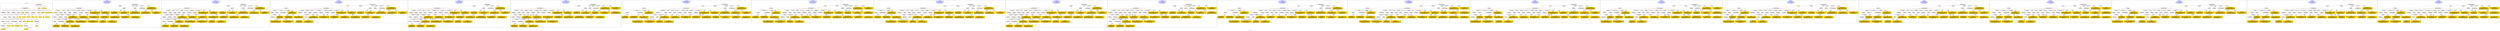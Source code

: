digraph n0 {
fontcolor="blue"
remincross="true"
label="s28-wildlife-art.csv"
subgraph cluster_0 {
label="1-correct model"
n2[style="filled",color="white",fillcolor="lightgray",label="E12_Production1"];
n3[style="filled",color="white",fillcolor="lightgray",label="E21_Person1"];
n4[style="filled",color="white",fillcolor="lightgray",label="E55_Type2"];
n5[style="filled",color="white",fillcolor="lightgray",label="E53_Place1"];
n6[style="filled",color="white",fillcolor="lightgray",label="E69_Death1"];
n7[style="filled",color="white",fillcolor="lightgray",label="E74_Group1"];
n8[style="filled",color="white",fillcolor="lightgray",label="E82_Actor_Appellation1"];
n9[style="filled",color="white",fillcolor="lightgray",label="E67_Birth1"];
n10[shape="plaintext",style="filled",fillcolor="gold",label="Maker_URI"];
n11[style="filled",color="white",fillcolor="lightgray",label="E22_Man-Made_Object1"];
n12[style="filled",color="white",fillcolor="lightgray",label="E35_Title1"];
n13[style="filled",color="white",fillcolor="lightgray",label="E8_Acquisition1"];
n14[style="filled",color="white",fillcolor="lightgray",label="E55_Type1"];
n15[shape="plaintext",style="filled",fillcolor="gold",label="Description"];
n16[style="filled",color="white",fillcolor="lightgray",label="E54_Dimension1"];
n17[style="filled",color="white",fillcolor="lightgray",label="E40_Legal_Body1"];
n18[style="filled",color="white",fillcolor="lightgray",label="E53_Place2"];
n19[shape="plaintext",style="filled",fillcolor="gold",label="Object_URI"];
n20[style="filled",color="white",fillcolor="lightgray",label="E33_Linguistic_Object2"];
n21[style="filled",color="white",fillcolor="lightgray",label="E55_Type3"];
n22[shape="plaintext",style="filled",fillcolor="gold",label="Collector Information"];
n23[shape="plaintext",style="filled",fillcolor="gold",label="Title"];
n24[shape="plaintext",style="filled",fillcolor="gold",label="Owner"];
n25[style="filled",color="white",fillcolor="lightgray",label="E48_Place_Name1"];
n26[shape="plaintext",style="filled",fillcolor="gold",label="Place Made"];
n27[style="filled",color="white",fillcolor="lightgray",label="E52_Time-Span1"];
n28[shape="plaintext",style="filled",fillcolor="gold",label="Maker Birth Date"];
n29[style="filled",color="white",fillcolor="lightgray",label="E52_Time-Span2"];
n30[shape="plaintext",style="filled",fillcolor="gold",label="Maker Death Date"];
n31[shape="plaintext",style="filled",fillcolor="gold",label="Home Location URI"];
n32[shape="plaintext",style="filled",fillcolor="gold",label="Measurements"];
n33[shape="plaintext",style="filled",fillcolor="gold",label="Category_URI"];
n34[shape="plaintext",style="filled",fillcolor="gold",label="Category"];
n35[shape="plaintext",style="filled",fillcolor="gold",label="Materials_URI"];
n36[shape="plaintext",style="filled",fillcolor="gold",label="Materials"];
n37[shape="plaintext",style="filled",fillcolor="gold",label="Collector_Information_typeURI"];
n38[shape="plaintext",style="filled",fillcolor="gold",label="Nationality_URI"];
n39[shape="plaintext",style="filled",fillcolor="gold",label="Nationality"];
n40[shape="plaintext",style="filled",fillcolor="gold",label="Maker_Appellation_URI"];
n41[shape="plaintext",style="filled",fillcolor="gold",label="Maker"];
n42[shape="plaintext",style="filled",fillcolor="gold",label="Credit Line"];
n43[shape="plaintext",style="filled",fillcolor="gold",label="How Acquired?"];
n44[shape="plaintext",style="filled",fillcolor="gold",label="Acquisition_URI"];
}
subgraph cluster_1 {
label="candidate 0\nlink coherence:0.6923076923076923\nnode coherence:0.775\nconfidence:0.4057899342439423\nmapping score:0.437074905617546\ncost:137.9988\n-precision:0.54-recall:0.5"
n46[style="filled",color="white",fillcolor="lightgray",label="E12_Production1"];
n47[style="filled",color="white",fillcolor="lightgray",label="E21_Person1"];
n48[style="filled",color="white",fillcolor="lightgray",label="E52_Time-Span2"];
n49[style="filled",color="white",fillcolor="lightgray",label="E55_Type1"];
n50[style="filled",color="white",fillcolor="lightgray",label="E74_Group1"];
n51[style="filled",color="white",fillcolor="lightgray",label="E82_Actor_Appellation1"];
n52[style="filled",color="white",fillcolor="lightgray",label="E22_Man-Made_Object1"];
n53[style="filled",color="white",fillcolor="lightgray",label="E30_Right1"];
n54[style="filled",color="white",fillcolor="lightgray",label="E35_Title1"];
n55[style="filled",color="white",fillcolor="lightgray",label="E38_Image1"];
n56[style="filled",color="white",fillcolor="lightgray",label="E54_Dimension1"];
n57[style="filled",color="white",fillcolor="lightgray",label="E78_Collection1"];
n58[style="filled",color="white",fillcolor="lightgray",label="E8_Acquisition1"];
n59[style="filled",color="white",fillcolor="lightgray",label="E33_Linguistic_Object1"];
n60[style="filled",color="white",fillcolor="lightgray",label="E55_Type2"];
n61[style="filled",color="white",fillcolor="lightgray",label="E55_Type3"];
n62[style="filled",color="white",fillcolor="lightgray",label="E33_Linguistic_Object2"];
n63[shape="plaintext",style="filled",fillcolor="gold",label="Maker Birth Date\n[E52_Time-Span,P82_at_some_time_within,0.377]\n[E52_Time-Span,P82b_end_of_the_end,0.301]\n[E52_Time-Span,P82a_begin_of_the_begin,0.182]\n[E12_Production,P3_has_note,0.14]"];
n64[shape="plaintext",style="filled",fillcolor="gold",label="Title\n[E22_Man-Made_Object,P3_has_note,0.356]\n[E73_Information_Object,P3_has_note,0.274]\n[E33_Linguistic_Object,P3_has_note,0.208]\n[E35_Title,label,0.163]"];
n65[shape="plaintext",style="filled",fillcolor="gold",label="Materials_URI\n[E55_Type,classLink,0.401]\n[E57_Material,classLink,0.347]\n[E74_Group,classLink,0.203]\n[E55_Type,label,0.05]"];
n66[shape="plaintext",style="filled",fillcolor="gold",label="How Acquired?\n[E8_Acquisition,P3_has_note,0.477]\n[E30_Right,P3_has_note,0.329]\n[E40_Legal_Body,label,0.105]\n[E22_Man-Made_Object,P3_has_note,0.089]"];
n67[shape="plaintext",style="filled",fillcolor="gold",label="Credit Line\n[E8_Acquisition,P3_has_note,0.374]\n[E30_Right,P3_has_note,0.303]\n[E22_Man-Made_Object,P3_has_note,0.162]\n[E33_Linguistic_Object,P3_has_note,0.161]"];
n68[shape="plaintext",style="filled",fillcolor="gold",label="Nationality_URI\n[E74_Group,classLink,0.68]\n[E55_Type,classLink,0.151]\n[E57_Material,classLink,0.143]\n[E55_Type,label,0.026]"];
n69[shape="plaintext",style="filled",fillcolor="gold",label="Description\n[E22_Man-Made_Object,P3_has_note,0.345]\n[E73_Information_Object,P3_has_note,0.282]\n[E33_Linguistic_Object,P3_has_note,0.193]\n[E35_Title,label,0.18]"];
n70[shape="plaintext",style="filled",fillcolor="gold",label="Owner\n[E30_Right,P3_has_note,0.368]\n[E8_Acquisition,P3_has_note,0.317]\n[E40_Legal_Body,label,0.172]\n[E22_Man-Made_Object,P3_has_note,0.143]"];
n71[shape="plaintext",style="filled",fillcolor="gold",label="Maker Death Date\n[E52_Time-Span,P82b_end_of_the_end,0.542]\n[E52_Time-Span,P82_at_some_time_within,0.259]\n[E12_Production,P3_has_note,0.135]\n[E35_Title,label,0.064]"];
n72[shape="plaintext",style="filled",fillcolor="gold",label="Nationality\n[E48_Place_Name,label,0.425]\n[E44_Place_Appellation,label,0.351]\n[E12_Production,P3_has_note,0.156]\n[E33_Linguistic_Object,P3_has_note,0.068]"];
n73[shape="plaintext",style="filled",fillcolor="gold",label="Category_URI\n[E55_Type,classLink,0.533]\n[E55_Type,label,0.181]\n[E74_Group,classLink,0.158]\n[E57_Material,classLink,0.128]"];
n74[shape="plaintext",style="filled",fillcolor="gold",label="Maker_Appellation_URI\n[E82_Actor_Appellation,classLink,0.76]\n[E21_Person,classLink,0.106]\n[E39_Actor,classLink,0.085]\n[E78_Collection,classLink,0.05]"];
n75[shape="plaintext",style="filled",fillcolor="gold",label="Measurements\n[E54_Dimension,P3_has_note,0.568]\n[E22_Man-Made_Object,P3_has_note,0.146]\n[E22_Man-Made_Object,classLink,0.143]\n[E34_Inscription,P3_has_note,0.143]"];
n76[shape="plaintext",style="filled",fillcolor="gold",label="Acquisition_URI\n[E22_Man-Made_Object,classLink,0.526]\n[E78_Collection,classLink,0.193]\n[E38_Image,classLink,0.168]\n[E21_Person,classLink,0.113]"];
n77[shape="plaintext",style="filled",fillcolor="gold",label="Collector_Information_typeURI\n[E55_Type,classLink,0.962]\n[E22_Man-Made_Object,P3_has_note,0.014]\n[E73_Information_Object,P3_has_note,0.012]\n[E33_Linguistic_Object,P3_has_note,0.012]"];
n78[shape="plaintext",style="filled",fillcolor="gold",label="Collector Information\n[E30_Right,P3_has_note,0.263]\n[E22_Man-Made_Object,P3_has_note,0.256]\n[E8_Acquisition,P3_has_note,0.25]\n[E33_Linguistic_Object,P3_has_note,0.231]"];
n79[shape="plaintext",style="filled",fillcolor="gold",label="Category\n[E55_Type,label,0.449]\n[E33_Linguistic_Object,P3_has_note,0.191]\n[E55_Type,classLink,0.189]\n[E22_Man-Made_Object,P3_has_note,0.171]"];
n80[shape="plaintext",style="filled",fillcolor="gold",label="Materials\n[E29_Design_or_Procedure,P3_has_note,0.358]\n[E55_Type,label,0.299]\n[E57_Material,label,0.209]\n[E57_Material,classLink,0.134]"];
n81[shape="plaintext",style="filled",fillcolor="gold",label="Place Made\n[E33_Linguistic_Object,P3_has_note,0.322]\n[E74_Group,label,0.275]\n[E12_Production,P3_has_note,0.23]\n[E35_Title,label,0.173]"];
n82[shape="plaintext",style="filled",fillcolor="gold",label="Object_URI\n[E22_Man-Made_Object,classLink,0.577]\n[E78_Collection,classLink,0.172]\n[E38_Image,classLink,0.15]\n[E21_Person,classLink,0.101]"];
n83[shape="plaintext",style="filled",fillcolor="gold",label="Home Location URI\n[E78_Collection,classLink,0.299]\n[E22_Man-Made_Object,classLink,0.267]\n[E38_Image,classLink,0.26]\n[E21_Person,classLink,0.175]"];
n84[shape="plaintext",style="filled",fillcolor="gold",label="Maker\n[E82_Actor_Appellation,label,0.343]\n[E8_Acquisition,P3_has_note,0.251]\n[E33_Linguistic_Object,P3_has_note,0.207]\n[E30_Right,P3_has_note,0.199]"];
n85[shape="plaintext",style="filled",fillcolor="gold",label="Maker_URI\n[E21_Person,classLink,0.338]\n[E39_Actor,classLink,0.281]\n[E82_Actor_Appellation,classLink,0.247]\n[E78_Collection,classLink,0.134]"];
}
subgraph cluster_2 {
label="candidate 1\nlink coherence:0.6923076923076923\nnode coherence:0.775\nconfidence:0.4022950026259985\nmapping score:0.4359099284115647\ncost:236.99881\n-precision:0.54-recall:0.5"
n87[style="filled",color="white",fillcolor="lightgray",label="E12_Production1"];
n88[style="filled",color="white",fillcolor="lightgray",label="E21_Person1"];
n89[style="filled",color="white",fillcolor="lightgray",label="E52_Time-Span2"];
n90[style="filled",color="white",fillcolor="lightgray",label="E55_Type1"];
n91[style="filled",color="white",fillcolor="lightgray",label="E74_Group1"];
n92[style="filled",color="white",fillcolor="lightgray",label="E82_Actor_Appellation1"];
n93[style="filled",color="white",fillcolor="lightgray",label="E22_Man-Made_Object1"];
n94[style="filled",color="white",fillcolor="lightgray",label="E21_Person2"];
n95[style="filled",color="white",fillcolor="lightgray",label="E30_Right1"];
n96[style="filled",color="white",fillcolor="lightgray",label="E35_Title1"];
n97[style="filled",color="white",fillcolor="lightgray",label="E38_Image1"];
n98[style="filled",color="white",fillcolor="lightgray",label="E54_Dimension1"];
n99[style="filled",color="white",fillcolor="lightgray",label="E8_Acquisition1"];
n100[style="filled",color="white",fillcolor="lightgray",label="E33_Linguistic_Object1"];
n101[style="filled",color="white",fillcolor="lightgray",label="E55_Type2"];
n102[style="filled",color="white",fillcolor="lightgray",label="E55_Type3"];
n103[style="filled",color="white",fillcolor="lightgray",label="E33_Linguistic_Object2"];
n104[shape="plaintext",style="filled",fillcolor="gold",label="Maker Birth Date\n[E52_Time-Span,P82_at_some_time_within,0.377]\n[E52_Time-Span,P82b_end_of_the_end,0.301]\n[E52_Time-Span,P82a_begin_of_the_begin,0.182]\n[E12_Production,P3_has_note,0.14]"];
n105[shape="plaintext",style="filled",fillcolor="gold",label="Title\n[E22_Man-Made_Object,P3_has_note,0.356]\n[E73_Information_Object,P3_has_note,0.274]\n[E33_Linguistic_Object,P3_has_note,0.208]\n[E35_Title,label,0.163]"];
n106[shape="plaintext",style="filled",fillcolor="gold",label="Materials_URI\n[E55_Type,classLink,0.401]\n[E57_Material,classLink,0.347]\n[E74_Group,classLink,0.203]\n[E55_Type,label,0.05]"];
n107[shape="plaintext",style="filled",fillcolor="gold",label="How Acquired?\n[E8_Acquisition,P3_has_note,0.477]\n[E30_Right,P3_has_note,0.329]\n[E40_Legal_Body,label,0.105]\n[E22_Man-Made_Object,P3_has_note,0.089]"];
n108[shape="plaintext",style="filled",fillcolor="gold",label="Credit Line\n[E8_Acquisition,P3_has_note,0.374]\n[E30_Right,P3_has_note,0.303]\n[E22_Man-Made_Object,P3_has_note,0.162]\n[E33_Linguistic_Object,P3_has_note,0.161]"];
n109[shape="plaintext",style="filled",fillcolor="gold",label="Nationality_URI\n[E74_Group,classLink,0.68]\n[E55_Type,classLink,0.151]\n[E57_Material,classLink,0.143]\n[E55_Type,label,0.026]"];
n110[shape="plaintext",style="filled",fillcolor="gold",label="Description\n[E22_Man-Made_Object,P3_has_note,0.345]\n[E73_Information_Object,P3_has_note,0.282]\n[E33_Linguistic_Object,P3_has_note,0.193]\n[E35_Title,label,0.18]"];
n111[shape="plaintext",style="filled",fillcolor="gold",label="Owner\n[E30_Right,P3_has_note,0.368]\n[E8_Acquisition,P3_has_note,0.317]\n[E40_Legal_Body,label,0.172]\n[E22_Man-Made_Object,P3_has_note,0.143]"];
n112[shape="plaintext",style="filled",fillcolor="gold",label="Maker Death Date\n[E52_Time-Span,P82b_end_of_the_end,0.542]\n[E52_Time-Span,P82_at_some_time_within,0.259]\n[E12_Production,P3_has_note,0.135]\n[E35_Title,label,0.064]"];
n113[shape="plaintext",style="filled",fillcolor="gold",label="Nationality\n[E48_Place_Name,label,0.425]\n[E44_Place_Appellation,label,0.351]\n[E12_Production,P3_has_note,0.156]\n[E33_Linguistic_Object,P3_has_note,0.068]"];
n114[shape="plaintext",style="filled",fillcolor="gold",label="Category_URI\n[E55_Type,classLink,0.533]\n[E55_Type,label,0.181]\n[E74_Group,classLink,0.158]\n[E57_Material,classLink,0.128]"];
n115[shape="plaintext",style="filled",fillcolor="gold",label="Maker_Appellation_URI\n[E82_Actor_Appellation,classLink,0.76]\n[E21_Person,classLink,0.106]\n[E39_Actor,classLink,0.085]\n[E78_Collection,classLink,0.05]"];
n116[shape="plaintext",style="filled",fillcolor="gold",label="Measurements\n[E54_Dimension,P3_has_note,0.568]\n[E22_Man-Made_Object,P3_has_note,0.146]\n[E22_Man-Made_Object,classLink,0.143]\n[E34_Inscription,P3_has_note,0.143]"];
n117[shape="plaintext",style="filled",fillcolor="gold",label="Collector_Information_typeURI\n[E55_Type,classLink,0.962]\n[E22_Man-Made_Object,P3_has_note,0.014]\n[E73_Information_Object,P3_has_note,0.012]\n[E33_Linguistic_Object,P3_has_note,0.012]"];
n118[shape="plaintext",style="filled",fillcolor="gold",label="Collector Information\n[E30_Right,P3_has_note,0.263]\n[E22_Man-Made_Object,P3_has_note,0.256]\n[E8_Acquisition,P3_has_note,0.25]\n[E33_Linguistic_Object,P3_has_note,0.231]"];
n119[shape="plaintext",style="filled",fillcolor="gold",label="Acquisition_URI\n[E22_Man-Made_Object,classLink,0.526]\n[E78_Collection,classLink,0.193]\n[E38_Image,classLink,0.168]\n[E21_Person,classLink,0.113]"];
n120[shape="plaintext",style="filled",fillcolor="gold",label="Category\n[E55_Type,label,0.449]\n[E33_Linguistic_Object,P3_has_note,0.191]\n[E55_Type,classLink,0.189]\n[E22_Man-Made_Object,P3_has_note,0.171]"];
n121[shape="plaintext",style="filled",fillcolor="gold",label="Materials\n[E29_Design_or_Procedure,P3_has_note,0.358]\n[E55_Type,label,0.299]\n[E57_Material,label,0.209]\n[E57_Material,classLink,0.134]"];
n122[shape="plaintext",style="filled",fillcolor="gold",label="Place Made\n[E33_Linguistic_Object,P3_has_note,0.322]\n[E74_Group,label,0.275]\n[E12_Production,P3_has_note,0.23]\n[E35_Title,label,0.173]"];
n123[shape="plaintext",style="filled",fillcolor="gold",label="Object_URI\n[E22_Man-Made_Object,classLink,0.577]\n[E78_Collection,classLink,0.172]\n[E38_Image,classLink,0.15]\n[E21_Person,classLink,0.101]"];
n124[shape="plaintext",style="filled",fillcolor="gold",label="Home Location URI\n[E78_Collection,classLink,0.299]\n[E22_Man-Made_Object,classLink,0.267]\n[E38_Image,classLink,0.26]\n[E21_Person,classLink,0.175]"];
n125[shape="plaintext",style="filled",fillcolor="gold",label="Maker\n[E82_Actor_Appellation,label,0.343]\n[E8_Acquisition,P3_has_note,0.251]\n[E33_Linguistic_Object,P3_has_note,0.207]\n[E30_Right,P3_has_note,0.199]"];
n126[shape="plaintext",style="filled",fillcolor="gold",label="Maker_URI\n[E21_Person,classLink,0.338]\n[E39_Actor,classLink,0.281]\n[E82_Actor_Appellation,classLink,0.247]\n[E78_Collection,classLink,0.134]"];
}
subgraph cluster_3 {
label="candidate 10\nlink coherence:0.675\nnode coherence:0.775\nconfidence:0.3960256917006908\nmapping score:0.43382015810312874\ncost:237.99888\n-precision:0.6-recall:0.57"
n128[style="filled",color="white",fillcolor="lightgray",label="E12_Production1"];
n129[style="filled",color="white",fillcolor="lightgray",label="E55_Type1"];
n130[style="filled",color="white",fillcolor="lightgray",label="E21_Person1"];
n131[style="filled",color="white",fillcolor="lightgray",label="E67_Birth1"];
n132[style="filled",color="white",fillcolor="lightgray",label="E74_Group1"];
n133[style="filled",color="white",fillcolor="lightgray",label="E82_Actor_Appellation1"];
n134[style="filled",color="white",fillcolor="lightgray",label="E22_Man-Made_Object1"];
n135[style="filled",color="white",fillcolor="lightgray",label="E35_Title1"];
n136[style="filled",color="white",fillcolor="lightgray",label="E38_Image1"];
n137[style="filled",color="white",fillcolor="lightgray",label="E40_Legal_Body1"];
n138[style="filled",color="white",fillcolor="lightgray",label="E54_Dimension1"];
n139[style="filled",color="white",fillcolor="lightgray",label="E78_Collection1"];
n140[style="filled",color="white",fillcolor="lightgray",label="E8_Acquisition1"];
n141[style="filled",color="white",fillcolor="lightgray",label="E33_Linguistic_Object1"];
n142[style="filled",color="white",fillcolor="lightgray",label="E55_Type2"];
n143[style="filled",color="white",fillcolor="lightgray",label="E55_Type3"];
n144[style="filled",color="white",fillcolor="lightgray",label="E52_Time-Span1"];
n145[style="filled",color="white",fillcolor="lightgray",label="E33_Linguistic_Object2"];
n146[shape="plaintext",style="filled",fillcolor="gold",label="Title\n[E22_Man-Made_Object,P3_has_note,0.356]\n[E73_Information_Object,P3_has_note,0.274]\n[E33_Linguistic_Object,P3_has_note,0.208]\n[E35_Title,label,0.163]"];
n147[shape="plaintext",style="filled",fillcolor="gold",label="Materials_URI\n[E55_Type,classLink,0.401]\n[E57_Material,classLink,0.347]\n[E74_Group,classLink,0.203]\n[E55_Type,label,0.05]"];
n148[shape="plaintext",style="filled",fillcolor="gold",label="Credit Line\n[E8_Acquisition,P3_has_note,0.374]\n[E30_Right,P3_has_note,0.303]\n[E22_Man-Made_Object,P3_has_note,0.162]\n[E33_Linguistic_Object,P3_has_note,0.161]"];
n149[shape="plaintext",style="filled",fillcolor="gold",label="Nationality_URI\n[E74_Group,classLink,0.68]\n[E55_Type,classLink,0.151]\n[E57_Material,classLink,0.143]\n[E55_Type,label,0.026]"];
n150[shape="plaintext",style="filled",fillcolor="gold",label="Description\n[E22_Man-Made_Object,P3_has_note,0.345]\n[E73_Information_Object,P3_has_note,0.282]\n[E33_Linguistic_Object,P3_has_note,0.193]\n[E35_Title,label,0.18]"];
n151[shape="plaintext",style="filled",fillcolor="gold",label="Owner\n[E30_Right,P3_has_note,0.368]\n[E8_Acquisition,P3_has_note,0.317]\n[E40_Legal_Body,label,0.172]\n[E22_Man-Made_Object,P3_has_note,0.143]"];
n152[shape="plaintext",style="filled",fillcolor="gold",label="Maker Birth Date\n[E52_Time-Span,P82_at_some_time_within,0.377]\n[E52_Time-Span,P82b_end_of_the_end,0.301]\n[E52_Time-Span,P82a_begin_of_the_begin,0.182]\n[E12_Production,P3_has_note,0.14]"];
n153[shape="plaintext",style="filled",fillcolor="gold",label="Nationality\n[E48_Place_Name,label,0.425]\n[E44_Place_Appellation,label,0.351]\n[E12_Production,P3_has_note,0.156]\n[E33_Linguistic_Object,P3_has_note,0.068]"];
n154[shape="plaintext",style="filled",fillcolor="gold",label="Category_URI\n[E55_Type,classLink,0.533]\n[E55_Type,label,0.181]\n[E74_Group,classLink,0.158]\n[E57_Material,classLink,0.128]"];
n155[shape="plaintext",style="filled",fillcolor="gold",label="Maker_Appellation_URI\n[E82_Actor_Appellation,classLink,0.76]\n[E21_Person,classLink,0.106]\n[E39_Actor,classLink,0.085]\n[E78_Collection,classLink,0.05]"];
n156[shape="plaintext",style="filled",fillcolor="gold",label="Measurements\n[E54_Dimension,P3_has_note,0.568]\n[E22_Man-Made_Object,P3_has_note,0.146]\n[E22_Man-Made_Object,classLink,0.143]\n[E34_Inscription,P3_has_note,0.143]"];
n157[shape="plaintext",style="filled",fillcolor="gold",label="Acquisition_URI\n[E22_Man-Made_Object,classLink,0.526]\n[E78_Collection,classLink,0.193]\n[E38_Image,classLink,0.168]\n[E21_Person,classLink,0.113]"];
n158[shape="plaintext",style="filled",fillcolor="gold",label="Maker Death Date\n[E52_Time-Span,P82b_end_of_the_end,0.542]\n[E52_Time-Span,P82_at_some_time_within,0.259]\n[E12_Production,P3_has_note,0.135]\n[E35_Title,label,0.064]"];
n159[shape="plaintext",style="filled",fillcolor="gold",label="Collector_Information_typeURI\n[E55_Type,classLink,0.962]\n[E22_Man-Made_Object,P3_has_note,0.014]\n[E73_Information_Object,P3_has_note,0.012]\n[E33_Linguistic_Object,P3_has_note,0.012]"];
n160[shape="plaintext",style="filled",fillcolor="gold",label="Collector Information\n[E30_Right,P3_has_note,0.263]\n[E22_Man-Made_Object,P3_has_note,0.256]\n[E8_Acquisition,P3_has_note,0.25]\n[E33_Linguistic_Object,P3_has_note,0.231]"];
n161[shape="plaintext",style="filled",fillcolor="gold",label="Category\n[E55_Type,label,0.449]\n[E33_Linguistic_Object,P3_has_note,0.191]\n[E55_Type,classLink,0.189]\n[E22_Man-Made_Object,P3_has_note,0.171]"];
n162[shape="plaintext",style="filled",fillcolor="gold",label="Materials\n[E29_Design_or_Procedure,P3_has_note,0.358]\n[E55_Type,label,0.299]\n[E57_Material,label,0.209]\n[E57_Material,classLink,0.134]"];
n163[shape="plaintext",style="filled",fillcolor="gold",label="Place Made\n[E33_Linguistic_Object,P3_has_note,0.322]\n[E74_Group,label,0.275]\n[E12_Production,P3_has_note,0.23]\n[E35_Title,label,0.173]"];
n164[shape="plaintext",style="filled",fillcolor="gold",label="Object_URI\n[E22_Man-Made_Object,classLink,0.577]\n[E78_Collection,classLink,0.172]\n[E38_Image,classLink,0.15]\n[E21_Person,classLink,0.101]"];
n165[shape="plaintext",style="filled",fillcolor="gold",label="Home Location URI\n[E78_Collection,classLink,0.299]\n[E22_Man-Made_Object,classLink,0.267]\n[E38_Image,classLink,0.26]\n[E21_Person,classLink,0.175]"];
n166[shape="plaintext",style="filled",fillcolor="gold",label="Maker\n[E82_Actor_Appellation,label,0.343]\n[E8_Acquisition,P3_has_note,0.251]\n[E33_Linguistic_Object,P3_has_note,0.207]\n[E30_Right,P3_has_note,0.199]"];
n167[shape="plaintext",style="filled",fillcolor="gold",label="Maker_URI\n[E21_Person,classLink,0.338]\n[E39_Actor,classLink,0.281]\n[E82_Actor_Appellation,classLink,0.247]\n[E78_Collection,classLink,0.134]"];
n168[shape="plaintext",style="filled",fillcolor="gold",label="How Acquired?\n[E8_Acquisition,P3_has_note,0.477]\n[E30_Right,P3_has_note,0.329]\n[E40_Legal_Body,label,0.105]\n[E22_Man-Made_Object,P3_has_note,0.089]"];
}
subgraph cluster_4 {
label="candidate 11\nlink coherence:0.6666666666666666\nnode coherence:0.775\nconfidence:0.4057899342439423\nmapping score:0.437074905617546\ncost:137.99882\n-precision:0.51-recall:0.48"
n170[style="filled",color="white",fillcolor="lightgray",label="E12_Production1"];
n171[style="filled",color="white",fillcolor="lightgray",label="E21_Person1"];
n172[style="filled",color="white",fillcolor="lightgray",label="E52_Time-Span2"];
n173[style="filled",color="white",fillcolor="lightgray",label="E55_Type1"];
n174[style="filled",color="white",fillcolor="lightgray",label="E74_Group1"];
n175[style="filled",color="white",fillcolor="lightgray",label="E82_Actor_Appellation1"];
n176[style="filled",color="white",fillcolor="lightgray",label="E22_Man-Made_Object1"];
n177[style="filled",color="white",fillcolor="lightgray",label="E30_Right1"];
n178[style="filled",color="white",fillcolor="lightgray",label="E35_Title1"];
n179[style="filled",color="white",fillcolor="lightgray",label="E38_Image1"];
n180[style="filled",color="white",fillcolor="lightgray",label="E54_Dimension1"];
n181[style="filled",color="white",fillcolor="lightgray",label="E55_Type3"];
n182[style="filled",color="white",fillcolor="lightgray",label="E78_Collection1"];
n183[style="filled",color="white",fillcolor="lightgray",label="E8_Acquisition1"];
n184[style="filled",color="white",fillcolor="lightgray",label="E33_Linguistic_Object1"];
n185[style="filled",color="white",fillcolor="lightgray",label="E55_Type2"];
n186[style="filled",color="white",fillcolor="lightgray",label="E33_Linguistic_Object2"];
n187[shape="plaintext",style="filled",fillcolor="gold",label="Maker Birth Date\n[E52_Time-Span,P82_at_some_time_within,0.377]\n[E52_Time-Span,P82b_end_of_the_end,0.301]\n[E52_Time-Span,P82a_begin_of_the_begin,0.182]\n[E12_Production,P3_has_note,0.14]"];
n188[shape="plaintext",style="filled",fillcolor="gold",label="Title\n[E22_Man-Made_Object,P3_has_note,0.356]\n[E73_Information_Object,P3_has_note,0.274]\n[E33_Linguistic_Object,P3_has_note,0.208]\n[E35_Title,label,0.163]"];
n189[shape="plaintext",style="filled",fillcolor="gold",label="Materials_URI\n[E55_Type,classLink,0.401]\n[E57_Material,classLink,0.347]\n[E74_Group,classLink,0.203]\n[E55_Type,label,0.05]"];
n190[shape="plaintext",style="filled",fillcolor="gold",label="How Acquired?\n[E8_Acquisition,P3_has_note,0.477]\n[E30_Right,P3_has_note,0.329]\n[E40_Legal_Body,label,0.105]\n[E22_Man-Made_Object,P3_has_note,0.089]"];
n191[shape="plaintext",style="filled",fillcolor="gold",label="Credit Line\n[E8_Acquisition,P3_has_note,0.374]\n[E30_Right,P3_has_note,0.303]\n[E22_Man-Made_Object,P3_has_note,0.162]\n[E33_Linguistic_Object,P3_has_note,0.161]"];
n192[shape="plaintext",style="filled",fillcolor="gold",label="Nationality_URI\n[E74_Group,classLink,0.68]\n[E55_Type,classLink,0.151]\n[E57_Material,classLink,0.143]\n[E55_Type,label,0.026]"];
n193[shape="plaintext",style="filled",fillcolor="gold",label="Description\n[E22_Man-Made_Object,P3_has_note,0.345]\n[E73_Information_Object,P3_has_note,0.282]\n[E33_Linguistic_Object,P3_has_note,0.193]\n[E35_Title,label,0.18]"];
n194[shape="plaintext",style="filled",fillcolor="gold",label="Owner\n[E30_Right,P3_has_note,0.368]\n[E8_Acquisition,P3_has_note,0.317]\n[E40_Legal_Body,label,0.172]\n[E22_Man-Made_Object,P3_has_note,0.143]"];
n195[shape="plaintext",style="filled",fillcolor="gold",label="Maker Death Date\n[E52_Time-Span,P82b_end_of_the_end,0.542]\n[E52_Time-Span,P82_at_some_time_within,0.259]\n[E12_Production,P3_has_note,0.135]\n[E35_Title,label,0.064]"];
n196[shape="plaintext",style="filled",fillcolor="gold",label="Nationality\n[E48_Place_Name,label,0.425]\n[E44_Place_Appellation,label,0.351]\n[E12_Production,P3_has_note,0.156]\n[E33_Linguistic_Object,P3_has_note,0.068]"];
n197[shape="plaintext",style="filled",fillcolor="gold",label="Category_URI\n[E55_Type,classLink,0.533]\n[E55_Type,label,0.181]\n[E74_Group,classLink,0.158]\n[E57_Material,classLink,0.128]"];
n198[shape="plaintext",style="filled",fillcolor="gold",label="Maker_Appellation_URI\n[E82_Actor_Appellation,classLink,0.76]\n[E21_Person,classLink,0.106]\n[E39_Actor,classLink,0.085]\n[E78_Collection,classLink,0.05]"];
n199[shape="plaintext",style="filled",fillcolor="gold",label="Measurements\n[E54_Dimension,P3_has_note,0.568]\n[E22_Man-Made_Object,P3_has_note,0.146]\n[E22_Man-Made_Object,classLink,0.143]\n[E34_Inscription,P3_has_note,0.143]"];
n200[shape="plaintext",style="filled",fillcolor="gold",label="Acquisition_URI\n[E22_Man-Made_Object,classLink,0.526]\n[E78_Collection,classLink,0.193]\n[E38_Image,classLink,0.168]\n[E21_Person,classLink,0.113]"];
n201[shape="plaintext",style="filled",fillcolor="gold",label="Collector_Information_typeURI\n[E55_Type,classLink,0.962]\n[E22_Man-Made_Object,P3_has_note,0.014]\n[E73_Information_Object,P3_has_note,0.012]\n[E33_Linguistic_Object,P3_has_note,0.012]"];
n202[shape="plaintext",style="filled",fillcolor="gold",label="Collector Information\n[E30_Right,P3_has_note,0.263]\n[E22_Man-Made_Object,P3_has_note,0.256]\n[E8_Acquisition,P3_has_note,0.25]\n[E33_Linguistic_Object,P3_has_note,0.231]"];
n203[shape="plaintext",style="filled",fillcolor="gold",label="Category\n[E55_Type,label,0.449]\n[E33_Linguistic_Object,P3_has_note,0.191]\n[E55_Type,classLink,0.189]\n[E22_Man-Made_Object,P3_has_note,0.171]"];
n204[shape="plaintext",style="filled",fillcolor="gold",label="Materials\n[E29_Design_or_Procedure,P3_has_note,0.358]\n[E55_Type,label,0.299]\n[E57_Material,label,0.209]\n[E57_Material,classLink,0.134]"];
n205[shape="plaintext",style="filled",fillcolor="gold",label="Place Made\n[E33_Linguistic_Object,P3_has_note,0.322]\n[E74_Group,label,0.275]\n[E12_Production,P3_has_note,0.23]\n[E35_Title,label,0.173]"];
n206[shape="plaintext",style="filled",fillcolor="gold",label="Object_URI\n[E22_Man-Made_Object,classLink,0.577]\n[E78_Collection,classLink,0.172]\n[E38_Image,classLink,0.15]\n[E21_Person,classLink,0.101]"];
n207[shape="plaintext",style="filled",fillcolor="gold",label="Home Location URI\n[E78_Collection,classLink,0.299]\n[E22_Man-Made_Object,classLink,0.267]\n[E38_Image,classLink,0.26]\n[E21_Person,classLink,0.175]"];
n208[shape="plaintext",style="filled",fillcolor="gold",label="Maker\n[E82_Actor_Appellation,label,0.343]\n[E8_Acquisition,P3_has_note,0.251]\n[E33_Linguistic_Object,P3_has_note,0.207]\n[E30_Right,P3_has_note,0.199]"];
n209[shape="plaintext",style="filled",fillcolor="gold",label="Maker_URI\n[E21_Person,classLink,0.338]\n[E39_Actor,classLink,0.281]\n[E82_Actor_Appellation,classLink,0.247]\n[E78_Collection,classLink,0.134]"];
}
subgraph cluster_5 {
label="candidate 12\nlink coherence:0.6666666666666666\nnode coherence:0.775\nconfidence:0.4057899342439423\nmapping score:0.437074905617546\ncost:137.99888\n-precision:0.49-recall:0.45"
n211[style="filled",color="white",fillcolor="lightgray",label="E12_Production1"];
n212[style="filled",color="white",fillcolor="lightgray",label="E21_Person1"];
n213[style="filled",color="white",fillcolor="lightgray",label="E52_Time-Span2"];
n214[style="filled",color="white",fillcolor="lightgray",label="E74_Group1"];
n215[style="filled",color="white",fillcolor="lightgray",label="E82_Actor_Appellation1"];
n216[style="filled",color="white",fillcolor="lightgray",label="E22_Man-Made_Object1"];
n217[style="filled",color="white",fillcolor="lightgray",label="E30_Right1"];
n218[style="filled",color="white",fillcolor="lightgray",label="E35_Title1"];
n219[style="filled",color="white",fillcolor="lightgray",label="E38_Image1"];
n220[style="filled",color="white",fillcolor="lightgray",label="E54_Dimension1"];
n221[style="filled",color="white",fillcolor="lightgray",label="E55_Type3"];
n222[style="filled",color="white",fillcolor="lightgray",label="E78_Collection1"];
n223[style="filled",color="white",fillcolor="lightgray",label="E8_Acquisition1"];
n224[style="filled",color="white",fillcolor="lightgray",label="E33_Linguistic_Object2"];
n225[style="filled",color="white",fillcolor="lightgray",label="E55_Type1"];
n226[style="filled",color="white",fillcolor="lightgray",label="E55_Type2"];
n227[style="filled",color="white",fillcolor="lightgray",label="E33_Linguistic_Object1"];
n228[shape="plaintext",style="filled",fillcolor="gold",label="Maker Birth Date\n[E52_Time-Span,P82_at_some_time_within,0.377]\n[E52_Time-Span,P82b_end_of_the_end,0.301]\n[E52_Time-Span,P82a_begin_of_the_begin,0.182]\n[E12_Production,P3_has_note,0.14]"];
n229[shape="plaintext",style="filled",fillcolor="gold",label="Title\n[E22_Man-Made_Object,P3_has_note,0.356]\n[E73_Information_Object,P3_has_note,0.274]\n[E33_Linguistic_Object,P3_has_note,0.208]\n[E35_Title,label,0.163]"];
n230[shape="plaintext",style="filled",fillcolor="gold",label="Materials_URI\n[E55_Type,classLink,0.401]\n[E57_Material,classLink,0.347]\n[E74_Group,classLink,0.203]\n[E55_Type,label,0.05]"];
n231[shape="plaintext",style="filled",fillcolor="gold",label="How Acquired?\n[E8_Acquisition,P3_has_note,0.477]\n[E30_Right,P3_has_note,0.329]\n[E40_Legal_Body,label,0.105]\n[E22_Man-Made_Object,P3_has_note,0.089]"];
n232[shape="plaintext",style="filled",fillcolor="gold",label="Credit Line\n[E8_Acquisition,P3_has_note,0.374]\n[E30_Right,P3_has_note,0.303]\n[E22_Man-Made_Object,P3_has_note,0.162]\n[E33_Linguistic_Object,P3_has_note,0.161]"];
n233[shape="plaintext",style="filled",fillcolor="gold",label="Nationality_URI\n[E74_Group,classLink,0.68]\n[E55_Type,classLink,0.151]\n[E57_Material,classLink,0.143]\n[E55_Type,label,0.026]"];
n234[shape="plaintext",style="filled",fillcolor="gold",label="Description\n[E22_Man-Made_Object,P3_has_note,0.345]\n[E73_Information_Object,P3_has_note,0.282]\n[E33_Linguistic_Object,P3_has_note,0.193]\n[E35_Title,label,0.18]"];
n235[shape="plaintext",style="filled",fillcolor="gold",label="Owner\n[E30_Right,P3_has_note,0.368]\n[E8_Acquisition,P3_has_note,0.317]\n[E40_Legal_Body,label,0.172]\n[E22_Man-Made_Object,P3_has_note,0.143]"];
n236[shape="plaintext",style="filled",fillcolor="gold",label="Maker Death Date\n[E52_Time-Span,P82b_end_of_the_end,0.542]\n[E52_Time-Span,P82_at_some_time_within,0.259]\n[E12_Production,P3_has_note,0.135]\n[E35_Title,label,0.064]"];
n237[shape="plaintext",style="filled",fillcolor="gold",label="Nationality\n[E48_Place_Name,label,0.425]\n[E44_Place_Appellation,label,0.351]\n[E12_Production,P3_has_note,0.156]\n[E33_Linguistic_Object,P3_has_note,0.068]"];
n238[shape="plaintext",style="filled",fillcolor="gold",label="Category_URI\n[E55_Type,classLink,0.533]\n[E55_Type,label,0.181]\n[E74_Group,classLink,0.158]\n[E57_Material,classLink,0.128]"];
n239[shape="plaintext",style="filled",fillcolor="gold",label="Maker_Appellation_URI\n[E82_Actor_Appellation,classLink,0.76]\n[E21_Person,classLink,0.106]\n[E39_Actor,classLink,0.085]\n[E78_Collection,classLink,0.05]"];
n240[shape="plaintext",style="filled",fillcolor="gold",label="Measurements\n[E54_Dimension,P3_has_note,0.568]\n[E22_Man-Made_Object,P3_has_note,0.146]\n[E22_Man-Made_Object,classLink,0.143]\n[E34_Inscription,P3_has_note,0.143]"];
n241[shape="plaintext",style="filled",fillcolor="gold",label="Acquisition_URI\n[E22_Man-Made_Object,classLink,0.526]\n[E78_Collection,classLink,0.193]\n[E38_Image,classLink,0.168]\n[E21_Person,classLink,0.113]"];
n242[shape="plaintext",style="filled",fillcolor="gold",label="Collector_Information_typeURI\n[E55_Type,classLink,0.962]\n[E22_Man-Made_Object,P3_has_note,0.014]\n[E73_Information_Object,P3_has_note,0.012]\n[E33_Linguistic_Object,P3_has_note,0.012]"];
n243[shape="plaintext",style="filled",fillcolor="gold",label="Collector Information\n[E30_Right,P3_has_note,0.263]\n[E22_Man-Made_Object,P3_has_note,0.256]\n[E8_Acquisition,P3_has_note,0.25]\n[E33_Linguistic_Object,P3_has_note,0.231]"];
n244[shape="plaintext",style="filled",fillcolor="gold",label="Category\n[E55_Type,label,0.449]\n[E33_Linguistic_Object,P3_has_note,0.191]\n[E55_Type,classLink,0.189]\n[E22_Man-Made_Object,P3_has_note,0.171]"];
n245[shape="plaintext",style="filled",fillcolor="gold",label="Materials\n[E29_Design_or_Procedure,P3_has_note,0.358]\n[E55_Type,label,0.299]\n[E57_Material,label,0.209]\n[E57_Material,classLink,0.134]"];
n246[shape="plaintext",style="filled",fillcolor="gold",label="Place Made\n[E33_Linguistic_Object,P3_has_note,0.322]\n[E74_Group,label,0.275]\n[E12_Production,P3_has_note,0.23]\n[E35_Title,label,0.173]"];
n247[shape="plaintext",style="filled",fillcolor="gold",label="Object_URI\n[E22_Man-Made_Object,classLink,0.577]\n[E78_Collection,classLink,0.172]\n[E38_Image,classLink,0.15]\n[E21_Person,classLink,0.101]"];
n248[shape="plaintext",style="filled",fillcolor="gold",label="Home Location URI\n[E78_Collection,classLink,0.299]\n[E22_Man-Made_Object,classLink,0.267]\n[E38_Image,classLink,0.26]\n[E21_Person,classLink,0.175]"];
n249[shape="plaintext",style="filled",fillcolor="gold",label="Maker\n[E82_Actor_Appellation,label,0.343]\n[E8_Acquisition,P3_has_note,0.251]\n[E33_Linguistic_Object,P3_has_note,0.207]\n[E30_Right,P3_has_note,0.199]"];
n250[shape="plaintext",style="filled",fillcolor="gold",label="Maker_URI\n[E21_Person,classLink,0.338]\n[E39_Actor,classLink,0.281]\n[E82_Actor_Appellation,classLink,0.247]\n[E78_Collection,classLink,0.134]"];
}
subgraph cluster_6 {
label="candidate 13\nlink coherence:0.6666666666666666\nnode coherence:0.775\nconfidence:0.4057899342439423\nmapping score:0.437074905617546\ncost:137.99892\n-precision:0.54-recall:0.5"
n252[style="filled",color="white",fillcolor="lightgray",label="E12_Production1"];
n253[style="filled",color="white",fillcolor="lightgray",label="E52_Time-Span2"];
n254[style="filled",color="white",fillcolor="lightgray",label="E55_Type1"];
n255[style="filled",color="white",fillcolor="lightgray",label="E21_Person1"];
n256[style="filled",color="white",fillcolor="lightgray",label="E74_Group1"];
n257[style="filled",color="white",fillcolor="lightgray",label="E82_Actor_Appellation1"];
n258[style="filled",color="white",fillcolor="lightgray",label="E22_Man-Made_Object1"];
n259[style="filled",color="white",fillcolor="lightgray",label="E30_Right1"];
n260[style="filled",color="white",fillcolor="lightgray",label="E35_Title1"];
n261[style="filled",color="white",fillcolor="lightgray",label="E38_Image1"];
n262[style="filled",color="white",fillcolor="lightgray",label="E54_Dimension1"];
n263[style="filled",color="white",fillcolor="lightgray",label="E55_Type2"];
n264[style="filled",color="white",fillcolor="lightgray",label="E78_Collection1"];
n265[style="filled",color="white",fillcolor="lightgray",label="E8_Acquisition1"];
n266[style="filled",color="white",fillcolor="lightgray",label="E33_Linguistic_Object1"];
n267[style="filled",color="white",fillcolor="lightgray",label="E55_Type3"];
n268[style="filled",color="white",fillcolor="lightgray",label="E33_Linguistic_Object2"];
n269[shape="plaintext",style="filled",fillcolor="gold",label="Maker Birth Date\n[E52_Time-Span,P82_at_some_time_within,0.377]\n[E52_Time-Span,P82b_end_of_the_end,0.301]\n[E52_Time-Span,P82a_begin_of_the_begin,0.182]\n[E12_Production,P3_has_note,0.14]"];
n270[shape="plaintext",style="filled",fillcolor="gold",label="Title\n[E22_Man-Made_Object,P3_has_note,0.356]\n[E73_Information_Object,P3_has_note,0.274]\n[E33_Linguistic_Object,P3_has_note,0.208]\n[E35_Title,label,0.163]"];
n271[shape="plaintext",style="filled",fillcolor="gold",label="Materials_URI\n[E55_Type,classLink,0.401]\n[E57_Material,classLink,0.347]\n[E74_Group,classLink,0.203]\n[E55_Type,label,0.05]"];
n272[shape="plaintext",style="filled",fillcolor="gold",label="How Acquired?\n[E8_Acquisition,P3_has_note,0.477]\n[E30_Right,P3_has_note,0.329]\n[E40_Legal_Body,label,0.105]\n[E22_Man-Made_Object,P3_has_note,0.089]"];
n273[shape="plaintext",style="filled",fillcolor="gold",label="Credit Line\n[E8_Acquisition,P3_has_note,0.374]\n[E30_Right,P3_has_note,0.303]\n[E22_Man-Made_Object,P3_has_note,0.162]\n[E33_Linguistic_Object,P3_has_note,0.161]"];
n274[shape="plaintext",style="filled",fillcolor="gold",label="Nationality_URI\n[E74_Group,classLink,0.68]\n[E55_Type,classLink,0.151]\n[E57_Material,classLink,0.143]\n[E55_Type,label,0.026]"];
n275[shape="plaintext",style="filled",fillcolor="gold",label="Description\n[E22_Man-Made_Object,P3_has_note,0.345]\n[E73_Information_Object,P3_has_note,0.282]\n[E33_Linguistic_Object,P3_has_note,0.193]\n[E35_Title,label,0.18]"];
n276[shape="plaintext",style="filled",fillcolor="gold",label="Owner\n[E30_Right,P3_has_note,0.368]\n[E8_Acquisition,P3_has_note,0.317]\n[E40_Legal_Body,label,0.172]\n[E22_Man-Made_Object,P3_has_note,0.143]"];
n277[shape="plaintext",style="filled",fillcolor="gold",label="Maker Death Date\n[E52_Time-Span,P82b_end_of_the_end,0.542]\n[E52_Time-Span,P82_at_some_time_within,0.259]\n[E12_Production,P3_has_note,0.135]\n[E35_Title,label,0.064]"];
n278[shape="plaintext",style="filled",fillcolor="gold",label="Nationality\n[E48_Place_Name,label,0.425]\n[E44_Place_Appellation,label,0.351]\n[E12_Production,P3_has_note,0.156]\n[E33_Linguistic_Object,P3_has_note,0.068]"];
n279[shape="plaintext",style="filled",fillcolor="gold",label="Category_URI\n[E55_Type,classLink,0.533]\n[E55_Type,label,0.181]\n[E74_Group,classLink,0.158]\n[E57_Material,classLink,0.128]"];
n280[shape="plaintext",style="filled",fillcolor="gold",label="Maker_Appellation_URI\n[E82_Actor_Appellation,classLink,0.76]\n[E21_Person,classLink,0.106]\n[E39_Actor,classLink,0.085]\n[E78_Collection,classLink,0.05]"];
n281[shape="plaintext",style="filled",fillcolor="gold",label="Measurements\n[E54_Dimension,P3_has_note,0.568]\n[E22_Man-Made_Object,P3_has_note,0.146]\n[E22_Man-Made_Object,classLink,0.143]\n[E34_Inscription,P3_has_note,0.143]"];
n282[shape="plaintext",style="filled",fillcolor="gold",label="Acquisition_URI\n[E22_Man-Made_Object,classLink,0.526]\n[E78_Collection,classLink,0.193]\n[E38_Image,classLink,0.168]\n[E21_Person,classLink,0.113]"];
n283[shape="plaintext",style="filled",fillcolor="gold",label="Collector_Information_typeURI\n[E55_Type,classLink,0.962]\n[E22_Man-Made_Object,P3_has_note,0.014]\n[E73_Information_Object,P3_has_note,0.012]\n[E33_Linguistic_Object,P3_has_note,0.012]"];
n284[shape="plaintext",style="filled",fillcolor="gold",label="Collector Information\n[E30_Right,P3_has_note,0.263]\n[E22_Man-Made_Object,P3_has_note,0.256]\n[E8_Acquisition,P3_has_note,0.25]\n[E33_Linguistic_Object,P3_has_note,0.231]"];
n285[shape="plaintext",style="filled",fillcolor="gold",label="Category\n[E55_Type,label,0.449]\n[E33_Linguistic_Object,P3_has_note,0.191]\n[E55_Type,classLink,0.189]\n[E22_Man-Made_Object,P3_has_note,0.171]"];
n286[shape="plaintext",style="filled",fillcolor="gold",label="Materials\n[E29_Design_or_Procedure,P3_has_note,0.358]\n[E55_Type,label,0.299]\n[E57_Material,label,0.209]\n[E57_Material,classLink,0.134]"];
n287[shape="plaintext",style="filled",fillcolor="gold",label="Place Made\n[E33_Linguistic_Object,P3_has_note,0.322]\n[E74_Group,label,0.275]\n[E12_Production,P3_has_note,0.23]\n[E35_Title,label,0.173]"];
n288[shape="plaintext",style="filled",fillcolor="gold",label="Object_URI\n[E22_Man-Made_Object,classLink,0.577]\n[E78_Collection,classLink,0.172]\n[E38_Image,classLink,0.15]\n[E21_Person,classLink,0.101]"];
n289[shape="plaintext",style="filled",fillcolor="gold",label="Home Location URI\n[E78_Collection,classLink,0.299]\n[E22_Man-Made_Object,classLink,0.267]\n[E38_Image,classLink,0.26]\n[E21_Person,classLink,0.175]"];
n290[shape="plaintext",style="filled",fillcolor="gold",label="Maker\n[E82_Actor_Appellation,label,0.343]\n[E8_Acquisition,P3_has_note,0.251]\n[E33_Linguistic_Object,P3_has_note,0.207]\n[E30_Right,P3_has_note,0.199]"];
n291[shape="plaintext",style="filled",fillcolor="gold",label="Maker_URI\n[E21_Person,classLink,0.338]\n[E39_Actor,classLink,0.281]\n[E82_Actor_Appellation,classLink,0.247]\n[E78_Collection,classLink,0.134]"];
}
subgraph cluster_7 {
label="candidate 14\nlink coherence:0.6666666666666666\nnode coherence:0.775\nconfidence:0.4057899342439423\nmapping score:0.437074905617546\ncost:137.99895\n-precision:0.49-recall:0.45"
n293[style="filled",color="white",fillcolor="lightgray",label="E12_Production1"];
n294[style="filled",color="white",fillcolor="lightgray",label="E52_Time-Span2"];
n295[style="filled",color="white",fillcolor="lightgray",label="E55_Type1"];
n296[style="filled",color="white",fillcolor="lightgray",label="E21_Person1"];
n297[style="filled",color="white",fillcolor="lightgray",label="E74_Group1"];
n298[style="filled",color="white",fillcolor="lightgray",label="E82_Actor_Appellation1"];
n299[style="filled",color="white",fillcolor="lightgray",label="E22_Man-Made_Object1"];
n300[style="filled",color="white",fillcolor="lightgray",label="E30_Right1"];
n301[style="filled",color="white",fillcolor="lightgray",label="E35_Title1"];
n302[style="filled",color="white",fillcolor="lightgray",label="E38_Image1"];
n303[style="filled",color="white",fillcolor="lightgray",label="E54_Dimension1"];
n304[style="filled",color="white",fillcolor="lightgray",label="E55_Type3"];
n305[style="filled",color="white",fillcolor="lightgray",label="E78_Collection1"];
n306[style="filled",color="white",fillcolor="lightgray",label="E8_Acquisition1"];
n307[style="filled",color="white",fillcolor="lightgray",label="E33_Linguistic_Object2"];
n308[style="filled",color="white",fillcolor="lightgray",label="E55_Type2"];
n309[style="filled",color="white",fillcolor="lightgray",label="E33_Linguistic_Object1"];
n310[shape="plaintext",style="filled",fillcolor="gold",label="Maker Birth Date\n[E52_Time-Span,P82_at_some_time_within,0.377]\n[E52_Time-Span,P82b_end_of_the_end,0.301]\n[E52_Time-Span,P82a_begin_of_the_begin,0.182]\n[E12_Production,P3_has_note,0.14]"];
n311[shape="plaintext",style="filled",fillcolor="gold",label="Title\n[E22_Man-Made_Object,P3_has_note,0.356]\n[E73_Information_Object,P3_has_note,0.274]\n[E33_Linguistic_Object,P3_has_note,0.208]\n[E35_Title,label,0.163]"];
n312[shape="plaintext",style="filled",fillcolor="gold",label="Materials_URI\n[E55_Type,classLink,0.401]\n[E57_Material,classLink,0.347]\n[E74_Group,classLink,0.203]\n[E55_Type,label,0.05]"];
n313[shape="plaintext",style="filled",fillcolor="gold",label="How Acquired?\n[E8_Acquisition,P3_has_note,0.477]\n[E30_Right,P3_has_note,0.329]\n[E40_Legal_Body,label,0.105]\n[E22_Man-Made_Object,P3_has_note,0.089]"];
n314[shape="plaintext",style="filled",fillcolor="gold",label="Credit Line\n[E8_Acquisition,P3_has_note,0.374]\n[E30_Right,P3_has_note,0.303]\n[E22_Man-Made_Object,P3_has_note,0.162]\n[E33_Linguistic_Object,P3_has_note,0.161]"];
n315[shape="plaintext",style="filled",fillcolor="gold",label="Nationality_URI\n[E74_Group,classLink,0.68]\n[E55_Type,classLink,0.151]\n[E57_Material,classLink,0.143]\n[E55_Type,label,0.026]"];
n316[shape="plaintext",style="filled",fillcolor="gold",label="Description\n[E22_Man-Made_Object,P3_has_note,0.345]\n[E73_Information_Object,P3_has_note,0.282]\n[E33_Linguistic_Object,P3_has_note,0.193]\n[E35_Title,label,0.18]"];
n317[shape="plaintext",style="filled",fillcolor="gold",label="Owner\n[E30_Right,P3_has_note,0.368]\n[E8_Acquisition,P3_has_note,0.317]\n[E40_Legal_Body,label,0.172]\n[E22_Man-Made_Object,P3_has_note,0.143]"];
n318[shape="plaintext",style="filled",fillcolor="gold",label="Maker Death Date\n[E52_Time-Span,P82b_end_of_the_end,0.542]\n[E52_Time-Span,P82_at_some_time_within,0.259]\n[E12_Production,P3_has_note,0.135]\n[E35_Title,label,0.064]"];
n319[shape="plaintext",style="filled",fillcolor="gold",label="Nationality\n[E48_Place_Name,label,0.425]\n[E44_Place_Appellation,label,0.351]\n[E12_Production,P3_has_note,0.156]\n[E33_Linguistic_Object,P3_has_note,0.068]"];
n320[shape="plaintext",style="filled",fillcolor="gold",label="Category_URI\n[E55_Type,classLink,0.533]\n[E55_Type,label,0.181]\n[E74_Group,classLink,0.158]\n[E57_Material,classLink,0.128]"];
n321[shape="plaintext",style="filled",fillcolor="gold",label="Maker_Appellation_URI\n[E82_Actor_Appellation,classLink,0.76]\n[E21_Person,classLink,0.106]\n[E39_Actor,classLink,0.085]\n[E78_Collection,classLink,0.05]"];
n322[shape="plaintext",style="filled",fillcolor="gold",label="Measurements\n[E54_Dimension,P3_has_note,0.568]\n[E22_Man-Made_Object,P3_has_note,0.146]\n[E22_Man-Made_Object,classLink,0.143]\n[E34_Inscription,P3_has_note,0.143]"];
n323[shape="plaintext",style="filled",fillcolor="gold",label="Acquisition_URI\n[E22_Man-Made_Object,classLink,0.526]\n[E78_Collection,classLink,0.193]\n[E38_Image,classLink,0.168]\n[E21_Person,classLink,0.113]"];
n324[shape="plaintext",style="filled",fillcolor="gold",label="Collector_Information_typeURI\n[E55_Type,classLink,0.962]\n[E22_Man-Made_Object,P3_has_note,0.014]\n[E73_Information_Object,P3_has_note,0.012]\n[E33_Linguistic_Object,P3_has_note,0.012]"];
n325[shape="plaintext",style="filled",fillcolor="gold",label="Collector Information\n[E30_Right,P3_has_note,0.263]\n[E22_Man-Made_Object,P3_has_note,0.256]\n[E8_Acquisition,P3_has_note,0.25]\n[E33_Linguistic_Object,P3_has_note,0.231]"];
n326[shape="plaintext",style="filled",fillcolor="gold",label="Category\n[E55_Type,label,0.449]\n[E33_Linguistic_Object,P3_has_note,0.191]\n[E55_Type,classLink,0.189]\n[E22_Man-Made_Object,P3_has_note,0.171]"];
n327[shape="plaintext",style="filled",fillcolor="gold",label="Materials\n[E29_Design_or_Procedure,P3_has_note,0.358]\n[E55_Type,label,0.299]\n[E57_Material,label,0.209]\n[E57_Material,classLink,0.134]"];
n328[shape="plaintext",style="filled",fillcolor="gold",label="Place Made\n[E33_Linguistic_Object,P3_has_note,0.322]\n[E74_Group,label,0.275]\n[E12_Production,P3_has_note,0.23]\n[E35_Title,label,0.173]"];
n329[shape="plaintext",style="filled",fillcolor="gold",label="Object_URI\n[E22_Man-Made_Object,classLink,0.577]\n[E78_Collection,classLink,0.172]\n[E38_Image,classLink,0.15]\n[E21_Person,classLink,0.101]"];
n330[shape="plaintext",style="filled",fillcolor="gold",label="Home Location URI\n[E78_Collection,classLink,0.299]\n[E22_Man-Made_Object,classLink,0.267]\n[E38_Image,classLink,0.26]\n[E21_Person,classLink,0.175]"];
n331[shape="plaintext",style="filled",fillcolor="gold",label="Maker\n[E82_Actor_Appellation,label,0.343]\n[E8_Acquisition,P3_has_note,0.251]\n[E33_Linguistic_Object,P3_has_note,0.207]\n[E30_Right,P3_has_note,0.199]"];
n332[shape="plaintext",style="filled",fillcolor="gold",label="Maker_URI\n[E21_Person,classLink,0.338]\n[E39_Actor,classLink,0.281]\n[E82_Actor_Appellation,classLink,0.247]\n[E78_Collection,classLink,0.134]"];
}
subgraph cluster_8 {
label="candidate 15\nlink coherence:0.6666666666666666\nnode coherence:0.775\nconfidence:0.4057899342439423\nmapping score:0.437074905617546\ncost:137.99896\n-precision:0.54-recall:0.5"
n334[style="filled",color="white",fillcolor="lightgray",label="E12_Production1"];
n335[style="filled",color="white",fillcolor="lightgray",label="E52_Time-Span2"];
n336[style="filled",color="white",fillcolor="lightgray",label="E55_Type1"];
n337[style="filled",color="white",fillcolor="lightgray",label="E21_Person1"];
n338[style="filled",color="white",fillcolor="lightgray",label="E74_Group1"];
n339[style="filled",color="white",fillcolor="lightgray",label="E82_Actor_Appellation1"];
n340[style="filled",color="white",fillcolor="lightgray",label="E22_Man-Made_Object1"];
n341[style="filled",color="white",fillcolor="lightgray",label="E30_Right1"];
n342[style="filled",color="white",fillcolor="lightgray",label="E35_Title1"];
n343[style="filled",color="white",fillcolor="lightgray",label="E38_Image1"];
n344[style="filled",color="white",fillcolor="lightgray",label="E54_Dimension1"];
n345[style="filled",color="white",fillcolor="lightgray",label="E78_Collection1"];
n346[style="filled",color="white",fillcolor="lightgray",label="E8_Acquisition1"];
n347[style="filled",color="white",fillcolor="lightgray",label="E33_Linguistic_Object1"];
n348[style="filled",color="white",fillcolor="lightgray",label="E55_Type2"];
n349[style="filled",color="white",fillcolor="lightgray",label="E55_Type3"];
n350[style="filled",color="white",fillcolor="lightgray",label="E33_Linguistic_Object2"];
n351[shape="plaintext",style="filled",fillcolor="gold",label="Maker Birth Date\n[E52_Time-Span,P82_at_some_time_within,0.377]\n[E52_Time-Span,P82b_end_of_the_end,0.301]\n[E52_Time-Span,P82a_begin_of_the_begin,0.182]\n[E12_Production,P3_has_note,0.14]"];
n352[shape="plaintext",style="filled",fillcolor="gold",label="Title\n[E22_Man-Made_Object,P3_has_note,0.356]\n[E73_Information_Object,P3_has_note,0.274]\n[E33_Linguistic_Object,P3_has_note,0.208]\n[E35_Title,label,0.163]"];
n353[shape="plaintext",style="filled",fillcolor="gold",label="Materials_URI\n[E55_Type,classLink,0.401]\n[E57_Material,classLink,0.347]\n[E74_Group,classLink,0.203]\n[E55_Type,label,0.05]"];
n354[shape="plaintext",style="filled",fillcolor="gold",label="How Acquired?\n[E8_Acquisition,P3_has_note,0.477]\n[E30_Right,P3_has_note,0.329]\n[E40_Legal_Body,label,0.105]\n[E22_Man-Made_Object,P3_has_note,0.089]"];
n355[shape="plaintext",style="filled",fillcolor="gold",label="Credit Line\n[E8_Acquisition,P3_has_note,0.374]\n[E30_Right,P3_has_note,0.303]\n[E22_Man-Made_Object,P3_has_note,0.162]\n[E33_Linguistic_Object,P3_has_note,0.161]"];
n356[shape="plaintext",style="filled",fillcolor="gold",label="Nationality_URI\n[E74_Group,classLink,0.68]\n[E55_Type,classLink,0.151]\n[E57_Material,classLink,0.143]\n[E55_Type,label,0.026]"];
n357[shape="plaintext",style="filled",fillcolor="gold",label="Description\n[E22_Man-Made_Object,P3_has_note,0.345]\n[E73_Information_Object,P3_has_note,0.282]\n[E33_Linguistic_Object,P3_has_note,0.193]\n[E35_Title,label,0.18]"];
n358[shape="plaintext",style="filled",fillcolor="gold",label="Owner\n[E30_Right,P3_has_note,0.368]\n[E8_Acquisition,P3_has_note,0.317]\n[E40_Legal_Body,label,0.172]\n[E22_Man-Made_Object,P3_has_note,0.143]"];
n359[shape="plaintext",style="filled",fillcolor="gold",label="Maker Death Date\n[E52_Time-Span,P82b_end_of_the_end,0.542]\n[E52_Time-Span,P82_at_some_time_within,0.259]\n[E12_Production,P3_has_note,0.135]\n[E35_Title,label,0.064]"];
n360[shape="plaintext",style="filled",fillcolor="gold",label="Nationality\n[E48_Place_Name,label,0.425]\n[E44_Place_Appellation,label,0.351]\n[E12_Production,P3_has_note,0.156]\n[E33_Linguistic_Object,P3_has_note,0.068]"];
n361[shape="plaintext",style="filled",fillcolor="gold",label="Category_URI\n[E55_Type,classLink,0.533]\n[E55_Type,label,0.181]\n[E74_Group,classLink,0.158]\n[E57_Material,classLink,0.128]"];
n362[shape="plaintext",style="filled",fillcolor="gold",label="Maker_Appellation_URI\n[E82_Actor_Appellation,classLink,0.76]\n[E21_Person,classLink,0.106]\n[E39_Actor,classLink,0.085]\n[E78_Collection,classLink,0.05]"];
n363[shape="plaintext",style="filled",fillcolor="gold",label="Measurements\n[E54_Dimension,P3_has_note,0.568]\n[E22_Man-Made_Object,P3_has_note,0.146]\n[E22_Man-Made_Object,classLink,0.143]\n[E34_Inscription,P3_has_note,0.143]"];
n364[shape="plaintext",style="filled",fillcolor="gold",label="Acquisition_URI\n[E22_Man-Made_Object,classLink,0.526]\n[E78_Collection,classLink,0.193]\n[E38_Image,classLink,0.168]\n[E21_Person,classLink,0.113]"];
n365[shape="plaintext",style="filled",fillcolor="gold",label="Collector_Information_typeURI\n[E55_Type,classLink,0.962]\n[E22_Man-Made_Object,P3_has_note,0.014]\n[E73_Information_Object,P3_has_note,0.012]\n[E33_Linguistic_Object,P3_has_note,0.012]"];
n366[shape="plaintext",style="filled",fillcolor="gold",label="Collector Information\n[E30_Right,P3_has_note,0.263]\n[E22_Man-Made_Object,P3_has_note,0.256]\n[E8_Acquisition,P3_has_note,0.25]\n[E33_Linguistic_Object,P3_has_note,0.231]"];
n367[shape="plaintext",style="filled",fillcolor="gold",label="Category\n[E55_Type,label,0.449]\n[E33_Linguistic_Object,P3_has_note,0.191]\n[E55_Type,classLink,0.189]\n[E22_Man-Made_Object,P3_has_note,0.171]"];
n368[shape="plaintext",style="filled",fillcolor="gold",label="Materials\n[E29_Design_or_Procedure,P3_has_note,0.358]\n[E55_Type,label,0.299]\n[E57_Material,label,0.209]\n[E57_Material,classLink,0.134]"];
n369[shape="plaintext",style="filled",fillcolor="gold",label="Place Made\n[E33_Linguistic_Object,P3_has_note,0.322]\n[E74_Group,label,0.275]\n[E12_Production,P3_has_note,0.23]\n[E35_Title,label,0.173]"];
n370[shape="plaintext",style="filled",fillcolor="gold",label="Object_URI\n[E22_Man-Made_Object,classLink,0.577]\n[E78_Collection,classLink,0.172]\n[E38_Image,classLink,0.15]\n[E21_Person,classLink,0.101]"];
n371[shape="plaintext",style="filled",fillcolor="gold",label="Home Location URI\n[E78_Collection,classLink,0.299]\n[E22_Man-Made_Object,classLink,0.267]\n[E38_Image,classLink,0.26]\n[E21_Person,classLink,0.175]"];
n372[shape="plaintext",style="filled",fillcolor="gold",label="Maker\n[E82_Actor_Appellation,label,0.343]\n[E8_Acquisition,P3_has_note,0.251]\n[E33_Linguistic_Object,P3_has_note,0.207]\n[E30_Right,P3_has_note,0.199]"];
n373[shape="plaintext",style="filled",fillcolor="gold",label="Maker_URI\n[E21_Person,classLink,0.338]\n[E39_Actor,classLink,0.281]\n[E82_Actor_Appellation,classLink,0.247]\n[E78_Collection,classLink,0.134]"];
}
subgraph cluster_9 {
label="candidate 16\nlink coherence:0.6666666666666666\nnode coherence:0.775\nconfidence:0.4022950026259985\nmapping score:0.4359099284115647\ncost:236.99883\n-precision:0.51-recall:0.48"
n375[style="filled",color="white",fillcolor="lightgray",label="E12_Production1"];
n376[style="filled",color="white",fillcolor="lightgray",label="E21_Person1"];
n377[style="filled",color="white",fillcolor="lightgray",label="E52_Time-Span2"];
n378[style="filled",color="white",fillcolor="lightgray",label="E55_Type1"];
n379[style="filled",color="white",fillcolor="lightgray",label="E74_Group1"];
n380[style="filled",color="white",fillcolor="lightgray",label="E82_Actor_Appellation1"];
n381[style="filled",color="white",fillcolor="lightgray",label="E22_Man-Made_Object1"];
n382[style="filled",color="white",fillcolor="lightgray",label="E21_Person2"];
n383[style="filled",color="white",fillcolor="lightgray",label="E30_Right1"];
n384[style="filled",color="white",fillcolor="lightgray",label="E35_Title1"];
n385[style="filled",color="white",fillcolor="lightgray",label="E38_Image1"];
n386[style="filled",color="white",fillcolor="lightgray",label="E54_Dimension1"];
n387[style="filled",color="white",fillcolor="lightgray",label="E55_Type3"];
n388[style="filled",color="white",fillcolor="lightgray",label="E8_Acquisition1"];
n389[style="filled",color="white",fillcolor="lightgray",label="E33_Linguistic_Object1"];
n390[style="filled",color="white",fillcolor="lightgray",label="E55_Type2"];
n391[style="filled",color="white",fillcolor="lightgray",label="E33_Linguistic_Object2"];
n392[shape="plaintext",style="filled",fillcolor="gold",label="Maker Birth Date\n[E52_Time-Span,P82_at_some_time_within,0.377]\n[E52_Time-Span,P82b_end_of_the_end,0.301]\n[E52_Time-Span,P82a_begin_of_the_begin,0.182]\n[E12_Production,P3_has_note,0.14]"];
n393[shape="plaintext",style="filled",fillcolor="gold",label="Title\n[E22_Man-Made_Object,P3_has_note,0.356]\n[E73_Information_Object,P3_has_note,0.274]\n[E33_Linguistic_Object,P3_has_note,0.208]\n[E35_Title,label,0.163]"];
n394[shape="plaintext",style="filled",fillcolor="gold",label="Materials_URI\n[E55_Type,classLink,0.401]\n[E57_Material,classLink,0.347]\n[E74_Group,classLink,0.203]\n[E55_Type,label,0.05]"];
n395[shape="plaintext",style="filled",fillcolor="gold",label="How Acquired?\n[E8_Acquisition,P3_has_note,0.477]\n[E30_Right,P3_has_note,0.329]\n[E40_Legal_Body,label,0.105]\n[E22_Man-Made_Object,P3_has_note,0.089]"];
n396[shape="plaintext",style="filled",fillcolor="gold",label="Credit Line\n[E8_Acquisition,P3_has_note,0.374]\n[E30_Right,P3_has_note,0.303]\n[E22_Man-Made_Object,P3_has_note,0.162]\n[E33_Linguistic_Object,P3_has_note,0.161]"];
n397[shape="plaintext",style="filled",fillcolor="gold",label="Nationality_URI\n[E74_Group,classLink,0.68]\n[E55_Type,classLink,0.151]\n[E57_Material,classLink,0.143]\n[E55_Type,label,0.026]"];
n398[shape="plaintext",style="filled",fillcolor="gold",label="Description\n[E22_Man-Made_Object,P3_has_note,0.345]\n[E73_Information_Object,P3_has_note,0.282]\n[E33_Linguistic_Object,P3_has_note,0.193]\n[E35_Title,label,0.18]"];
n399[shape="plaintext",style="filled",fillcolor="gold",label="Owner\n[E30_Right,P3_has_note,0.368]\n[E8_Acquisition,P3_has_note,0.317]\n[E40_Legal_Body,label,0.172]\n[E22_Man-Made_Object,P3_has_note,0.143]"];
n400[shape="plaintext",style="filled",fillcolor="gold",label="Maker Death Date\n[E52_Time-Span,P82b_end_of_the_end,0.542]\n[E52_Time-Span,P82_at_some_time_within,0.259]\n[E12_Production,P3_has_note,0.135]\n[E35_Title,label,0.064]"];
n401[shape="plaintext",style="filled",fillcolor="gold",label="Nationality\n[E48_Place_Name,label,0.425]\n[E44_Place_Appellation,label,0.351]\n[E12_Production,P3_has_note,0.156]\n[E33_Linguistic_Object,P3_has_note,0.068]"];
n402[shape="plaintext",style="filled",fillcolor="gold",label="Category_URI\n[E55_Type,classLink,0.533]\n[E55_Type,label,0.181]\n[E74_Group,classLink,0.158]\n[E57_Material,classLink,0.128]"];
n403[shape="plaintext",style="filled",fillcolor="gold",label="Maker_Appellation_URI\n[E82_Actor_Appellation,classLink,0.76]\n[E21_Person,classLink,0.106]\n[E39_Actor,classLink,0.085]\n[E78_Collection,classLink,0.05]"];
n404[shape="plaintext",style="filled",fillcolor="gold",label="Measurements\n[E54_Dimension,P3_has_note,0.568]\n[E22_Man-Made_Object,P3_has_note,0.146]\n[E22_Man-Made_Object,classLink,0.143]\n[E34_Inscription,P3_has_note,0.143]"];
n405[shape="plaintext",style="filled",fillcolor="gold",label="Collector_Information_typeURI\n[E55_Type,classLink,0.962]\n[E22_Man-Made_Object,P3_has_note,0.014]\n[E73_Information_Object,P3_has_note,0.012]\n[E33_Linguistic_Object,P3_has_note,0.012]"];
n406[shape="plaintext",style="filled",fillcolor="gold",label="Collector Information\n[E30_Right,P3_has_note,0.263]\n[E22_Man-Made_Object,P3_has_note,0.256]\n[E8_Acquisition,P3_has_note,0.25]\n[E33_Linguistic_Object,P3_has_note,0.231]"];
n407[shape="plaintext",style="filled",fillcolor="gold",label="Acquisition_URI\n[E22_Man-Made_Object,classLink,0.526]\n[E78_Collection,classLink,0.193]\n[E38_Image,classLink,0.168]\n[E21_Person,classLink,0.113]"];
n408[shape="plaintext",style="filled",fillcolor="gold",label="Category\n[E55_Type,label,0.449]\n[E33_Linguistic_Object,P3_has_note,0.191]\n[E55_Type,classLink,0.189]\n[E22_Man-Made_Object,P3_has_note,0.171]"];
n409[shape="plaintext",style="filled",fillcolor="gold",label="Materials\n[E29_Design_or_Procedure,P3_has_note,0.358]\n[E55_Type,label,0.299]\n[E57_Material,label,0.209]\n[E57_Material,classLink,0.134]"];
n410[shape="plaintext",style="filled",fillcolor="gold",label="Place Made\n[E33_Linguistic_Object,P3_has_note,0.322]\n[E74_Group,label,0.275]\n[E12_Production,P3_has_note,0.23]\n[E35_Title,label,0.173]"];
n411[shape="plaintext",style="filled",fillcolor="gold",label="Object_URI\n[E22_Man-Made_Object,classLink,0.577]\n[E78_Collection,classLink,0.172]\n[E38_Image,classLink,0.15]\n[E21_Person,classLink,0.101]"];
n412[shape="plaintext",style="filled",fillcolor="gold",label="Home Location URI\n[E78_Collection,classLink,0.299]\n[E22_Man-Made_Object,classLink,0.267]\n[E38_Image,classLink,0.26]\n[E21_Person,classLink,0.175]"];
n413[shape="plaintext",style="filled",fillcolor="gold",label="Maker\n[E82_Actor_Appellation,label,0.343]\n[E8_Acquisition,P3_has_note,0.251]\n[E33_Linguistic_Object,P3_has_note,0.207]\n[E30_Right,P3_has_note,0.199]"];
n414[shape="plaintext",style="filled",fillcolor="gold",label="Maker_URI\n[E21_Person,classLink,0.338]\n[E39_Actor,classLink,0.281]\n[E82_Actor_Appellation,classLink,0.247]\n[E78_Collection,classLink,0.134]"];
}
subgraph cluster_10 {
label="candidate 17\nlink coherence:0.6666666666666666\nnode coherence:0.775\nconfidence:0.4022950026259985\nmapping score:0.4359099284115647\ncost:236.99889\n-precision:0.49-recall:0.45"
n416[style="filled",color="white",fillcolor="lightgray",label="E12_Production1"];
n417[style="filled",color="white",fillcolor="lightgray",label="E21_Person1"];
n418[style="filled",color="white",fillcolor="lightgray",label="E52_Time-Span2"];
n419[style="filled",color="white",fillcolor="lightgray",label="E74_Group1"];
n420[style="filled",color="white",fillcolor="lightgray",label="E82_Actor_Appellation1"];
n421[style="filled",color="white",fillcolor="lightgray",label="E22_Man-Made_Object1"];
n422[style="filled",color="white",fillcolor="lightgray",label="E21_Person2"];
n423[style="filled",color="white",fillcolor="lightgray",label="E30_Right1"];
n424[style="filled",color="white",fillcolor="lightgray",label="E35_Title1"];
n425[style="filled",color="white",fillcolor="lightgray",label="E38_Image1"];
n426[style="filled",color="white",fillcolor="lightgray",label="E54_Dimension1"];
n427[style="filled",color="white",fillcolor="lightgray",label="E55_Type3"];
n428[style="filled",color="white",fillcolor="lightgray",label="E8_Acquisition1"];
n429[style="filled",color="white",fillcolor="lightgray",label="E33_Linguistic_Object2"];
n430[style="filled",color="white",fillcolor="lightgray",label="E55_Type1"];
n431[style="filled",color="white",fillcolor="lightgray",label="E55_Type2"];
n432[style="filled",color="white",fillcolor="lightgray",label="E33_Linguistic_Object1"];
n433[shape="plaintext",style="filled",fillcolor="gold",label="Maker Birth Date\n[E52_Time-Span,P82_at_some_time_within,0.377]\n[E52_Time-Span,P82b_end_of_the_end,0.301]\n[E52_Time-Span,P82a_begin_of_the_begin,0.182]\n[E12_Production,P3_has_note,0.14]"];
n434[shape="plaintext",style="filled",fillcolor="gold",label="Title\n[E22_Man-Made_Object,P3_has_note,0.356]\n[E73_Information_Object,P3_has_note,0.274]\n[E33_Linguistic_Object,P3_has_note,0.208]\n[E35_Title,label,0.163]"];
n435[shape="plaintext",style="filled",fillcolor="gold",label="Materials_URI\n[E55_Type,classLink,0.401]\n[E57_Material,classLink,0.347]\n[E74_Group,classLink,0.203]\n[E55_Type,label,0.05]"];
n436[shape="plaintext",style="filled",fillcolor="gold",label="How Acquired?\n[E8_Acquisition,P3_has_note,0.477]\n[E30_Right,P3_has_note,0.329]\n[E40_Legal_Body,label,0.105]\n[E22_Man-Made_Object,P3_has_note,0.089]"];
n437[shape="plaintext",style="filled",fillcolor="gold",label="Credit Line\n[E8_Acquisition,P3_has_note,0.374]\n[E30_Right,P3_has_note,0.303]\n[E22_Man-Made_Object,P3_has_note,0.162]\n[E33_Linguistic_Object,P3_has_note,0.161]"];
n438[shape="plaintext",style="filled",fillcolor="gold",label="Nationality_URI\n[E74_Group,classLink,0.68]\n[E55_Type,classLink,0.151]\n[E57_Material,classLink,0.143]\n[E55_Type,label,0.026]"];
n439[shape="plaintext",style="filled",fillcolor="gold",label="Description\n[E22_Man-Made_Object,P3_has_note,0.345]\n[E73_Information_Object,P3_has_note,0.282]\n[E33_Linguistic_Object,P3_has_note,0.193]\n[E35_Title,label,0.18]"];
n440[shape="plaintext",style="filled",fillcolor="gold",label="Owner\n[E30_Right,P3_has_note,0.368]\n[E8_Acquisition,P3_has_note,0.317]\n[E40_Legal_Body,label,0.172]\n[E22_Man-Made_Object,P3_has_note,0.143]"];
n441[shape="plaintext",style="filled",fillcolor="gold",label="Maker Death Date\n[E52_Time-Span,P82b_end_of_the_end,0.542]\n[E52_Time-Span,P82_at_some_time_within,0.259]\n[E12_Production,P3_has_note,0.135]\n[E35_Title,label,0.064]"];
n442[shape="plaintext",style="filled",fillcolor="gold",label="Nationality\n[E48_Place_Name,label,0.425]\n[E44_Place_Appellation,label,0.351]\n[E12_Production,P3_has_note,0.156]\n[E33_Linguistic_Object,P3_has_note,0.068]"];
n443[shape="plaintext",style="filled",fillcolor="gold",label="Category_URI\n[E55_Type,classLink,0.533]\n[E55_Type,label,0.181]\n[E74_Group,classLink,0.158]\n[E57_Material,classLink,0.128]"];
n444[shape="plaintext",style="filled",fillcolor="gold",label="Maker_Appellation_URI\n[E82_Actor_Appellation,classLink,0.76]\n[E21_Person,classLink,0.106]\n[E39_Actor,classLink,0.085]\n[E78_Collection,classLink,0.05]"];
n445[shape="plaintext",style="filled",fillcolor="gold",label="Measurements\n[E54_Dimension,P3_has_note,0.568]\n[E22_Man-Made_Object,P3_has_note,0.146]\n[E22_Man-Made_Object,classLink,0.143]\n[E34_Inscription,P3_has_note,0.143]"];
n446[shape="plaintext",style="filled",fillcolor="gold",label="Collector_Information_typeURI\n[E55_Type,classLink,0.962]\n[E22_Man-Made_Object,P3_has_note,0.014]\n[E73_Information_Object,P3_has_note,0.012]\n[E33_Linguistic_Object,P3_has_note,0.012]"];
n447[shape="plaintext",style="filled",fillcolor="gold",label="Collector Information\n[E30_Right,P3_has_note,0.263]\n[E22_Man-Made_Object,P3_has_note,0.256]\n[E8_Acquisition,P3_has_note,0.25]\n[E33_Linguistic_Object,P3_has_note,0.231]"];
n448[shape="plaintext",style="filled",fillcolor="gold",label="Acquisition_URI\n[E22_Man-Made_Object,classLink,0.526]\n[E78_Collection,classLink,0.193]\n[E38_Image,classLink,0.168]\n[E21_Person,classLink,0.113]"];
n449[shape="plaintext",style="filled",fillcolor="gold",label="Category\n[E55_Type,label,0.449]\n[E33_Linguistic_Object,P3_has_note,0.191]\n[E55_Type,classLink,0.189]\n[E22_Man-Made_Object,P3_has_note,0.171]"];
n450[shape="plaintext",style="filled",fillcolor="gold",label="Materials\n[E29_Design_or_Procedure,P3_has_note,0.358]\n[E55_Type,label,0.299]\n[E57_Material,label,0.209]\n[E57_Material,classLink,0.134]"];
n451[shape="plaintext",style="filled",fillcolor="gold",label="Place Made\n[E33_Linguistic_Object,P3_has_note,0.322]\n[E74_Group,label,0.275]\n[E12_Production,P3_has_note,0.23]\n[E35_Title,label,0.173]"];
n452[shape="plaintext",style="filled",fillcolor="gold",label="Object_URI\n[E22_Man-Made_Object,classLink,0.577]\n[E78_Collection,classLink,0.172]\n[E38_Image,classLink,0.15]\n[E21_Person,classLink,0.101]"];
n453[shape="plaintext",style="filled",fillcolor="gold",label="Home Location URI\n[E78_Collection,classLink,0.299]\n[E22_Man-Made_Object,classLink,0.267]\n[E38_Image,classLink,0.26]\n[E21_Person,classLink,0.175]"];
n454[shape="plaintext",style="filled",fillcolor="gold",label="Maker\n[E82_Actor_Appellation,label,0.343]\n[E8_Acquisition,P3_has_note,0.251]\n[E33_Linguistic_Object,P3_has_note,0.207]\n[E30_Right,P3_has_note,0.199]"];
n455[shape="plaintext",style="filled",fillcolor="gold",label="Maker_URI\n[E21_Person,classLink,0.338]\n[E39_Actor,classLink,0.281]\n[E82_Actor_Appellation,classLink,0.247]\n[E78_Collection,classLink,0.134]"];
}
subgraph cluster_11 {
label="candidate 18\nlink coherence:0.6666666666666666\nnode coherence:0.775\nconfidence:0.4022950026259985\nmapping score:0.4359099284115647\ncost:236.99893\n-precision:0.54-recall:0.5"
n457[style="filled",color="white",fillcolor="lightgray",label="E12_Production1"];
n458[style="filled",color="white",fillcolor="lightgray",label="E52_Time-Span2"];
n459[style="filled",color="white",fillcolor="lightgray",label="E55_Type1"];
n460[style="filled",color="white",fillcolor="lightgray",label="E21_Person1"];
n461[style="filled",color="white",fillcolor="lightgray",label="E74_Group1"];
n462[style="filled",color="white",fillcolor="lightgray",label="E82_Actor_Appellation1"];
n463[style="filled",color="white",fillcolor="lightgray",label="E22_Man-Made_Object1"];
n464[style="filled",color="white",fillcolor="lightgray",label="E21_Person2"];
n465[style="filled",color="white",fillcolor="lightgray",label="E30_Right1"];
n466[style="filled",color="white",fillcolor="lightgray",label="E35_Title1"];
n467[style="filled",color="white",fillcolor="lightgray",label="E38_Image1"];
n468[style="filled",color="white",fillcolor="lightgray",label="E54_Dimension1"];
n469[style="filled",color="white",fillcolor="lightgray",label="E55_Type2"];
n470[style="filled",color="white",fillcolor="lightgray",label="E8_Acquisition1"];
n471[style="filled",color="white",fillcolor="lightgray",label="E33_Linguistic_Object1"];
n472[style="filled",color="white",fillcolor="lightgray",label="E55_Type3"];
n473[style="filled",color="white",fillcolor="lightgray",label="E33_Linguistic_Object2"];
n474[shape="plaintext",style="filled",fillcolor="gold",label="Maker Birth Date\n[E52_Time-Span,P82_at_some_time_within,0.377]\n[E52_Time-Span,P82b_end_of_the_end,0.301]\n[E52_Time-Span,P82a_begin_of_the_begin,0.182]\n[E12_Production,P3_has_note,0.14]"];
n475[shape="plaintext",style="filled",fillcolor="gold",label="Title\n[E22_Man-Made_Object,P3_has_note,0.356]\n[E73_Information_Object,P3_has_note,0.274]\n[E33_Linguistic_Object,P3_has_note,0.208]\n[E35_Title,label,0.163]"];
n476[shape="plaintext",style="filled",fillcolor="gold",label="Materials_URI\n[E55_Type,classLink,0.401]\n[E57_Material,classLink,0.347]\n[E74_Group,classLink,0.203]\n[E55_Type,label,0.05]"];
n477[shape="plaintext",style="filled",fillcolor="gold",label="How Acquired?\n[E8_Acquisition,P3_has_note,0.477]\n[E30_Right,P3_has_note,0.329]\n[E40_Legal_Body,label,0.105]\n[E22_Man-Made_Object,P3_has_note,0.089]"];
n478[shape="plaintext",style="filled",fillcolor="gold",label="Credit Line\n[E8_Acquisition,P3_has_note,0.374]\n[E30_Right,P3_has_note,0.303]\n[E22_Man-Made_Object,P3_has_note,0.162]\n[E33_Linguistic_Object,P3_has_note,0.161]"];
n479[shape="plaintext",style="filled",fillcolor="gold",label="Nationality_URI\n[E74_Group,classLink,0.68]\n[E55_Type,classLink,0.151]\n[E57_Material,classLink,0.143]\n[E55_Type,label,0.026]"];
n480[shape="plaintext",style="filled",fillcolor="gold",label="Description\n[E22_Man-Made_Object,P3_has_note,0.345]\n[E73_Information_Object,P3_has_note,0.282]\n[E33_Linguistic_Object,P3_has_note,0.193]\n[E35_Title,label,0.18]"];
n481[shape="plaintext",style="filled",fillcolor="gold",label="Owner\n[E30_Right,P3_has_note,0.368]\n[E8_Acquisition,P3_has_note,0.317]\n[E40_Legal_Body,label,0.172]\n[E22_Man-Made_Object,P3_has_note,0.143]"];
n482[shape="plaintext",style="filled",fillcolor="gold",label="Maker Death Date\n[E52_Time-Span,P82b_end_of_the_end,0.542]\n[E52_Time-Span,P82_at_some_time_within,0.259]\n[E12_Production,P3_has_note,0.135]\n[E35_Title,label,0.064]"];
n483[shape="plaintext",style="filled",fillcolor="gold",label="Nationality\n[E48_Place_Name,label,0.425]\n[E44_Place_Appellation,label,0.351]\n[E12_Production,P3_has_note,0.156]\n[E33_Linguistic_Object,P3_has_note,0.068]"];
n484[shape="plaintext",style="filled",fillcolor="gold",label="Category_URI\n[E55_Type,classLink,0.533]\n[E55_Type,label,0.181]\n[E74_Group,classLink,0.158]\n[E57_Material,classLink,0.128]"];
n485[shape="plaintext",style="filled",fillcolor="gold",label="Maker_Appellation_URI\n[E82_Actor_Appellation,classLink,0.76]\n[E21_Person,classLink,0.106]\n[E39_Actor,classLink,0.085]\n[E78_Collection,classLink,0.05]"];
n486[shape="plaintext",style="filled",fillcolor="gold",label="Measurements\n[E54_Dimension,P3_has_note,0.568]\n[E22_Man-Made_Object,P3_has_note,0.146]\n[E22_Man-Made_Object,classLink,0.143]\n[E34_Inscription,P3_has_note,0.143]"];
n487[shape="plaintext",style="filled",fillcolor="gold",label="Collector_Information_typeURI\n[E55_Type,classLink,0.962]\n[E22_Man-Made_Object,P3_has_note,0.014]\n[E73_Information_Object,P3_has_note,0.012]\n[E33_Linguistic_Object,P3_has_note,0.012]"];
n488[shape="plaintext",style="filled",fillcolor="gold",label="Collector Information\n[E30_Right,P3_has_note,0.263]\n[E22_Man-Made_Object,P3_has_note,0.256]\n[E8_Acquisition,P3_has_note,0.25]\n[E33_Linguistic_Object,P3_has_note,0.231]"];
n489[shape="plaintext",style="filled",fillcolor="gold",label="Acquisition_URI\n[E22_Man-Made_Object,classLink,0.526]\n[E78_Collection,classLink,0.193]\n[E38_Image,classLink,0.168]\n[E21_Person,classLink,0.113]"];
n490[shape="plaintext",style="filled",fillcolor="gold",label="Category\n[E55_Type,label,0.449]\n[E33_Linguistic_Object,P3_has_note,0.191]\n[E55_Type,classLink,0.189]\n[E22_Man-Made_Object,P3_has_note,0.171]"];
n491[shape="plaintext",style="filled",fillcolor="gold",label="Materials\n[E29_Design_or_Procedure,P3_has_note,0.358]\n[E55_Type,label,0.299]\n[E57_Material,label,0.209]\n[E57_Material,classLink,0.134]"];
n492[shape="plaintext",style="filled",fillcolor="gold",label="Place Made\n[E33_Linguistic_Object,P3_has_note,0.322]\n[E74_Group,label,0.275]\n[E12_Production,P3_has_note,0.23]\n[E35_Title,label,0.173]"];
n493[shape="plaintext",style="filled",fillcolor="gold",label="Object_URI\n[E22_Man-Made_Object,classLink,0.577]\n[E78_Collection,classLink,0.172]\n[E38_Image,classLink,0.15]\n[E21_Person,classLink,0.101]"];
n494[shape="plaintext",style="filled",fillcolor="gold",label="Home Location URI\n[E78_Collection,classLink,0.299]\n[E22_Man-Made_Object,classLink,0.267]\n[E38_Image,classLink,0.26]\n[E21_Person,classLink,0.175]"];
n495[shape="plaintext",style="filled",fillcolor="gold",label="Maker\n[E82_Actor_Appellation,label,0.343]\n[E8_Acquisition,P3_has_note,0.251]\n[E33_Linguistic_Object,P3_has_note,0.207]\n[E30_Right,P3_has_note,0.199]"];
n496[shape="plaintext",style="filled",fillcolor="gold",label="Maker_URI\n[E21_Person,classLink,0.338]\n[E39_Actor,classLink,0.281]\n[E82_Actor_Appellation,classLink,0.247]\n[E78_Collection,classLink,0.134]"];
}
subgraph cluster_12 {
label="candidate 19\nlink coherence:0.6666666666666666\nnode coherence:0.775\nconfidence:0.4022950026259985\nmapping score:0.4359099284115647\ncost:236.99896\n-precision:0.49-recall:0.45"
n498[style="filled",color="white",fillcolor="lightgray",label="E12_Production1"];
n499[style="filled",color="white",fillcolor="lightgray",label="E52_Time-Span2"];
n500[style="filled",color="white",fillcolor="lightgray",label="E55_Type1"];
n501[style="filled",color="white",fillcolor="lightgray",label="E21_Person1"];
n502[style="filled",color="white",fillcolor="lightgray",label="E74_Group1"];
n503[style="filled",color="white",fillcolor="lightgray",label="E82_Actor_Appellation1"];
n504[style="filled",color="white",fillcolor="lightgray",label="E22_Man-Made_Object1"];
n505[style="filled",color="white",fillcolor="lightgray",label="E21_Person2"];
n506[style="filled",color="white",fillcolor="lightgray",label="E30_Right1"];
n507[style="filled",color="white",fillcolor="lightgray",label="E35_Title1"];
n508[style="filled",color="white",fillcolor="lightgray",label="E38_Image1"];
n509[style="filled",color="white",fillcolor="lightgray",label="E54_Dimension1"];
n510[style="filled",color="white",fillcolor="lightgray",label="E55_Type3"];
n511[style="filled",color="white",fillcolor="lightgray",label="E8_Acquisition1"];
n512[style="filled",color="white",fillcolor="lightgray",label="E33_Linguistic_Object2"];
n513[style="filled",color="white",fillcolor="lightgray",label="E55_Type2"];
n514[style="filled",color="white",fillcolor="lightgray",label="E33_Linguistic_Object1"];
n515[shape="plaintext",style="filled",fillcolor="gold",label="Maker Birth Date\n[E52_Time-Span,P82_at_some_time_within,0.377]\n[E52_Time-Span,P82b_end_of_the_end,0.301]\n[E52_Time-Span,P82a_begin_of_the_begin,0.182]\n[E12_Production,P3_has_note,0.14]"];
n516[shape="plaintext",style="filled",fillcolor="gold",label="Title\n[E22_Man-Made_Object,P3_has_note,0.356]\n[E73_Information_Object,P3_has_note,0.274]\n[E33_Linguistic_Object,P3_has_note,0.208]\n[E35_Title,label,0.163]"];
n517[shape="plaintext",style="filled",fillcolor="gold",label="Materials_URI\n[E55_Type,classLink,0.401]\n[E57_Material,classLink,0.347]\n[E74_Group,classLink,0.203]\n[E55_Type,label,0.05]"];
n518[shape="plaintext",style="filled",fillcolor="gold",label="How Acquired?\n[E8_Acquisition,P3_has_note,0.477]\n[E30_Right,P3_has_note,0.329]\n[E40_Legal_Body,label,0.105]\n[E22_Man-Made_Object,P3_has_note,0.089]"];
n519[shape="plaintext",style="filled",fillcolor="gold",label="Credit Line\n[E8_Acquisition,P3_has_note,0.374]\n[E30_Right,P3_has_note,0.303]\n[E22_Man-Made_Object,P3_has_note,0.162]\n[E33_Linguistic_Object,P3_has_note,0.161]"];
n520[shape="plaintext",style="filled",fillcolor="gold",label="Nationality_URI\n[E74_Group,classLink,0.68]\n[E55_Type,classLink,0.151]\n[E57_Material,classLink,0.143]\n[E55_Type,label,0.026]"];
n521[shape="plaintext",style="filled",fillcolor="gold",label="Description\n[E22_Man-Made_Object,P3_has_note,0.345]\n[E73_Information_Object,P3_has_note,0.282]\n[E33_Linguistic_Object,P3_has_note,0.193]\n[E35_Title,label,0.18]"];
n522[shape="plaintext",style="filled",fillcolor="gold",label="Owner\n[E30_Right,P3_has_note,0.368]\n[E8_Acquisition,P3_has_note,0.317]\n[E40_Legal_Body,label,0.172]\n[E22_Man-Made_Object,P3_has_note,0.143]"];
n523[shape="plaintext",style="filled",fillcolor="gold",label="Maker Death Date\n[E52_Time-Span,P82b_end_of_the_end,0.542]\n[E52_Time-Span,P82_at_some_time_within,0.259]\n[E12_Production,P3_has_note,0.135]\n[E35_Title,label,0.064]"];
n524[shape="plaintext",style="filled",fillcolor="gold",label="Nationality\n[E48_Place_Name,label,0.425]\n[E44_Place_Appellation,label,0.351]\n[E12_Production,P3_has_note,0.156]\n[E33_Linguistic_Object,P3_has_note,0.068]"];
n525[shape="plaintext",style="filled",fillcolor="gold",label="Category_URI\n[E55_Type,classLink,0.533]\n[E55_Type,label,0.181]\n[E74_Group,classLink,0.158]\n[E57_Material,classLink,0.128]"];
n526[shape="plaintext",style="filled",fillcolor="gold",label="Maker_Appellation_URI\n[E82_Actor_Appellation,classLink,0.76]\n[E21_Person,classLink,0.106]\n[E39_Actor,classLink,0.085]\n[E78_Collection,classLink,0.05]"];
n527[shape="plaintext",style="filled",fillcolor="gold",label="Measurements\n[E54_Dimension,P3_has_note,0.568]\n[E22_Man-Made_Object,P3_has_note,0.146]\n[E22_Man-Made_Object,classLink,0.143]\n[E34_Inscription,P3_has_note,0.143]"];
n528[shape="plaintext",style="filled",fillcolor="gold",label="Collector_Information_typeURI\n[E55_Type,classLink,0.962]\n[E22_Man-Made_Object,P3_has_note,0.014]\n[E73_Information_Object,P3_has_note,0.012]\n[E33_Linguistic_Object,P3_has_note,0.012]"];
n529[shape="plaintext",style="filled",fillcolor="gold",label="Collector Information\n[E30_Right,P3_has_note,0.263]\n[E22_Man-Made_Object,P3_has_note,0.256]\n[E8_Acquisition,P3_has_note,0.25]\n[E33_Linguistic_Object,P3_has_note,0.231]"];
n530[shape="plaintext",style="filled",fillcolor="gold",label="Acquisition_URI\n[E22_Man-Made_Object,classLink,0.526]\n[E78_Collection,classLink,0.193]\n[E38_Image,classLink,0.168]\n[E21_Person,classLink,0.113]"];
n531[shape="plaintext",style="filled",fillcolor="gold",label="Category\n[E55_Type,label,0.449]\n[E33_Linguistic_Object,P3_has_note,0.191]\n[E55_Type,classLink,0.189]\n[E22_Man-Made_Object,P3_has_note,0.171]"];
n532[shape="plaintext",style="filled",fillcolor="gold",label="Materials\n[E29_Design_or_Procedure,P3_has_note,0.358]\n[E55_Type,label,0.299]\n[E57_Material,label,0.209]\n[E57_Material,classLink,0.134]"];
n533[shape="plaintext",style="filled",fillcolor="gold",label="Place Made\n[E33_Linguistic_Object,P3_has_note,0.322]\n[E74_Group,label,0.275]\n[E12_Production,P3_has_note,0.23]\n[E35_Title,label,0.173]"];
n534[shape="plaintext",style="filled",fillcolor="gold",label="Object_URI\n[E22_Man-Made_Object,classLink,0.577]\n[E78_Collection,classLink,0.172]\n[E38_Image,classLink,0.15]\n[E21_Person,classLink,0.101]"];
n535[shape="plaintext",style="filled",fillcolor="gold",label="Home Location URI\n[E78_Collection,classLink,0.299]\n[E22_Man-Made_Object,classLink,0.267]\n[E38_Image,classLink,0.26]\n[E21_Person,classLink,0.175]"];
n536[shape="plaintext",style="filled",fillcolor="gold",label="Maker\n[E82_Actor_Appellation,label,0.343]\n[E8_Acquisition,P3_has_note,0.251]\n[E33_Linguistic_Object,P3_has_note,0.207]\n[E30_Right,P3_has_note,0.199]"];
n537[shape="plaintext",style="filled",fillcolor="gold",label="Maker_URI\n[E21_Person,classLink,0.338]\n[E39_Actor,classLink,0.281]\n[E82_Actor_Appellation,classLink,0.247]\n[E78_Collection,classLink,0.134]"];
}
subgraph cluster_13 {
label="candidate 2\nlink coherence:0.675\nnode coherence:0.775\nconfidence:0.4057899342439423\nmapping score:0.437074905617546\ncost:237.99885\n-precision:0.58-recall:0.55"
n539[style="filled",color="white",fillcolor="lightgray",label="E12_Production1"];
n540[style="filled",color="white",fillcolor="lightgray",label="E55_Type1"];
n541[style="filled",color="white",fillcolor="lightgray",label="E21_Person1"];
n542[style="filled",color="white",fillcolor="lightgray",label="E67_Birth1"];
n543[style="filled",color="white",fillcolor="lightgray",label="E74_Group1"];
n544[style="filled",color="white",fillcolor="lightgray",label="E82_Actor_Appellation1"];
n545[style="filled",color="white",fillcolor="lightgray",label="E22_Man-Made_Object1"];
n546[style="filled",color="white",fillcolor="lightgray",label="E30_Right1"];
n547[style="filled",color="white",fillcolor="lightgray",label="E35_Title1"];
n548[style="filled",color="white",fillcolor="lightgray",label="E38_Image1"];
n549[style="filled",color="white",fillcolor="lightgray",label="E54_Dimension1"];
n550[style="filled",color="white",fillcolor="lightgray",label="E55_Type2"];
n551[style="filled",color="white",fillcolor="lightgray",label="E78_Collection1"];
n552[style="filled",color="white",fillcolor="lightgray",label="E8_Acquisition1"];
n553[style="filled",color="white",fillcolor="lightgray",label="E33_Linguistic_Object1"];
n554[style="filled",color="white",fillcolor="lightgray",label="E55_Type3"];
n555[style="filled",color="white",fillcolor="lightgray",label="E52_Time-Span1"];
n556[style="filled",color="white",fillcolor="lightgray",label="E33_Linguistic_Object2"];
n557[shape="plaintext",style="filled",fillcolor="gold",label="Title\n[E22_Man-Made_Object,P3_has_note,0.356]\n[E73_Information_Object,P3_has_note,0.274]\n[E33_Linguistic_Object,P3_has_note,0.208]\n[E35_Title,label,0.163]"];
n558[shape="plaintext",style="filled",fillcolor="gold",label="Materials_URI\n[E55_Type,classLink,0.401]\n[E57_Material,classLink,0.347]\n[E74_Group,classLink,0.203]\n[E55_Type,label,0.05]"];
n559[shape="plaintext",style="filled",fillcolor="gold",label="How Acquired?\n[E8_Acquisition,P3_has_note,0.477]\n[E30_Right,P3_has_note,0.329]\n[E40_Legal_Body,label,0.105]\n[E22_Man-Made_Object,P3_has_note,0.089]"];
n560[shape="plaintext",style="filled",fillcolor="gold",label="Credit Line\n[E8_Acquisition,P3_has_note,0.374]\n[E30_Right,P3_has_note,0.303]\n[E22_Man-Made_Object,P3_has_note,0.162]\n[E33_Linguistic_Object,P3_has_note,0.161]"];
n561[shape="plaintext",style="filled",fillcolor="gold",label="Nationality_URI\n[E74_Group,classLink,0.68]\n[E55_Type,classLink,0.151]\n[E57_Material,classLink,0.143]\n[E55_Type,label,0.026]"];
n562[shape="plaintext",style="filled",fillcolor="gold",label="Description\n[E22_Man-Made_Object,P3_has_note,0.345]\n[E73_Information_Object,P3_has_note,0.282]\n[E33_Linguistic_Object,P3_has_note,0.193]\n[E35_Title,label,0.18]"];
n563[shape="plaintext",style="filled",fillcolor="gold",label="Owner\n[E30_Right,P3_has_note,0.368]\n[E8_Acquisition,P3_has_note,0.317]\n[E40_Legal_Body,label,0.172]\n[E22_Man-Made_Object,P3_has_note,0.143]"];
n564[shape="plaintext",style="filled",fillcolor="gold",label="Maker Birth Date\n[E52_Time-Span,P82_at_some_time_within,0.377]\n[E52_Time-Span,P82b_end_of_the_end,0.301]\n[E52_Time-Span,P82a_begin_of_the_begin,0.182]\n[E12_Production,P3_has_note,0.14]"];
n565[shape="plaintext",style="filled",fillcolor="gold",label="Nationality\n[E48_Place_Name,label,0.425]\n[E44_Place_Appellation,label,0.351]\n[E12_Production,P3_has_note,0.156]\n[E33_Linguistic_Object,P3_has_note,0.068]"];
n566[shape="plaintext",style="filled",fillcolor="gold",label="Category_URI\n[E55_Type,classLink,0.533]\n[E55_Type,label,0.181]\n[E74_Group,classLink,0.158]\n[E57_Material,classLink,0.128]"];
n567[shape="plaintext",style="filled",fillcolor="gold",label="Maker_Appellation_URI\n[E82_Actor_Appellation,classLink,0.76]\n[E21_Person,classLink,0.106]\n[E39_Actor,classLink,0.085]\n[E78_Collection,classLink,0.05]"];
n568[shape="plaintext",style="filled",fillcolor="gold",label="Measurements\n[E54_Dimension,P3_has_note,0.568]\n[E22_Man-Made_Object,P3_has_note,0.146]\n[E22_Man-Made_Object,classLink,0.143]\n[E34_Inscription,P3_has_note,0.143]"];
n569[shape="plaintext",style="filled",fillcolor="gold",label="Acquisition_URI\n[E22_Man-Made_Object,classLink,0.526]\n[E78_Collection,classLink,0.193]\n[E38_Image,classLink,0.168]\n[E21_Person,classLink,0.113]"];
n570[shape="plaintext",style="filled",fillcolor="gold",label="Maker Death Date\n[E52_Time-Span,P82b_end_of_the_end,0.542]\n[E52_Time-Span,P82_at_some_time_within,0.259]\n[E12_Production,P3_has_note,0.135]\n[E35_Title,label,0.064]"];
n571[shape="plaintext",style="filled",fillcolor="gold",label="Collector_Information_typeURI\n[E55_Type,classLink,0.962]\n[E22_Man-Made_Object,P3_has_note,0.014]\n[E73_Information_Object,P3_has_note,0.012]\n[E33_Linguistic_Object,P3_has_note,0.012]"];
n572[shape="plaintext",style="filled",fillcolor="gold",label="Collector Information\n[E30_Right,P3_has_note,0.263]\n[E22_Man-Made_Object,P3_has_note,0.256]\n[E8_Acquisition,P3_has_note,0.25]\n[E33_Linguistic_Object,P3_has_note,0.231]"];
n573[shape="plaintext",style="filled",fillcolor="gold",label="Category\n[E55_Type,label,0.449]\n[E33_Linguistic_Object,P3_has_note,0.191]\n[E55_Type,classLink,0.189]\n[E22_Man-Made_Object,P3_has_note,0.171]"];
n574[shape="plaintext",style="filled",fillcolor="gold",label="Materials\n[E29_Design_or_Procedure,P3_has_note,0.358]\n[E55_Type,label,0.299]\n[E57_Material,label,0.209]\n[E57_Material,classLink,0.134]"];
n575[shape="plaintext",style="filled",fillcolor="gold",label="Place Made\n[E33_Linguistic_Object,P3_has_note,0.322]\n[E74_Group,label,0.275]\n[E12_Production,P3_has_note,0.23]\n[E35_Title,label,0.173]"];
n576[shape="plaintext",style="filled",fillcolor="gold",label="Object_URI\n[E22_Man-Made_Object,classLink,0.577]\n[E78_Collection,classLink,0.172]\n[E38_Image,classLink,0.15]\n[E21_Person,classLink,0.101]"];
n577[shape="plaintext",style="filled",fillcolor="gold",label="Home Location URI\n[E78_Collection,classLink,0.299]\n[E22_Man-Made_Object,classLink,0.267]\n[E38_Image,classLink,0.26]\n[E21_Person,classLink,0.175]"];
n578[shape="plaintext",style="filled",fillcolor="gold",label="Maker\n[E82_Actor_Appellation,label,0.343]\n[E8_Acquisition,P3_has_note,0.251]\n[E33_Linguistic_Object,P3_has_note,0.207]\n[E30_Right,P3_has_note,0.199]"];
n579[shape="plaintext",style="filled",fillcolor="gold",label="Maker_URI\n[E21_Person,classLink,0.338]\n[E39_Actor,classLink,0.281]\n[E82_Actor_Appellation,classLink,0.247]\n[E78_Collection,classLink,0.134]"];
}
subgraph cluster_14 {
label="candidate 3\nlink coherence:0.675\nnode coherence:0.775\nconfidence:0.4057899342439423\nmapping score:0.437074905617546\ncost:237.99888\n-precision:0.52-recall:0.5"
n581[style="filled",color="white",fillcolor="lightgray",label="E12_Production1"];
n582[style="filled",color="white",fillcolor="lightgray",label="E55_Type1"];
n583[style="filled",color="white",fillcolor="lightgray",label="E21_Person1"];
n584[style="filled",color="white",fillcolor="lightgray",label="E67_Birth1"];
n585[style="filled",color="white",fillcolor="lightgray",label="E74_Group1"];
n586[style="filled",color="white",fillcolor="lightgray",label="E82_Actor_Appellation1"];
n587[style="filled",color="white",fillcolor="lightgray",label="E22_Man-Made_Object1"];
n588[style="filled",color="white",fillcolor="lightgray",label="E30_Right1"];
n589[style="filled",color="white",fillcolor="lightgray",label="E35_Title1"];
n590[style="filled",color="white",fillcolor="lightgray",label="E38_Image1"];
n591[style="filled",color="white",fillcolor="lightgray",label="E54_Dimension1"];
n592[style="filled",color="white",fillcolor="lightgray",label="E55_Type3"];
n593[style="filled",color="white",fillcolor="lightgray",label="E78_Collection1"];
n594[style="filled",color="white",fillcolor="lightgray",label="E8_Acquisition1"];
n595[style="filled",color="white",fillcolor="lightgray",label="E33_Linguistic_Object2"];
n596[style="filled",color="white",fillcolor="lightgray",label="E55_Type2"];
n597[style="filled",color="white",fillcolor="lightgray",label="E52_Time-Span1"];
n598[style="filled",color="white",fillcolor="lightgray",label="E33_Linguistic_Object1"];
n599[shape="plaintext",style="filled",fillcolor="gold",label="Title\n[E22_Man-Made_Object,P3_has_note,0.356]\n[E73_Information_Object,P3_has_note,0.274]\n[E33_Linguistic_Object,P3_has_note,0.208]\n[E35_Title,label,0.163]"];
n600[shape="plaintext",style="filled",fillcolor="gold",label="Materials_URI\n[E55_Type,classLink,0.401]\n[E57_Material,classLink,0.347]\n[E74_Group,classLink,0.203]\n[E55_Type,label,0.05]"];
n601[shape="plaintext",style="filled",fillcolor="gold",label="How Acquired?\n[E8_Acquisition,P3_has_note,0.477]\n[E30_Right,P3_has_note,0.329]\n[E40_Legal_Body,label,0.105]\n[E22_Man-Made_Object,P3_has_note,0.089]"];
n602[shape="plaintext",style="filled",fillcolor="gold",label="Credit Line\n[E8_Acquisition,P3_has_note,0.374]\n[E30_Right,P3_has_note,0.303]\n[E22_Man-Made_Object,P3_has_note,0.162]\n[E33_Linguistic_Object,P3_has_note,0.161]"];
n603[shape="plaintext",style="filled",fillcolor="gold",label="Nationality_URI\n[E74_Group,classLink,0.68]\n[E55_Type,classLink,0.151]\n[E57_Material,classLink,0.143]\n[E55_Type,label,0.026]"];
n604[shape="plaintext",style="filled",fillcolor="gold",label="Description\n[E22_Man-Made_Object,P3_has_note,0.345]\n[E73_Information_Object,P3_has_note,0.282]\n[E33_Linguistic_Object,P3_has_note,0.193]\n[E35_Title,label,0.18]"];
n605[shape="plaintext",style="filled",fillcolor="gold",label="Owner\n[E30_Right,P3_has_note,0.368]\n[E8_Acquisition,P3_has_note,0.317]\n[E40_Legal_Body,label,0.172]\n[E22_Man-Made_Object,P3_has_note,0.143]"];
n606[shape="plaintext",style="filled",fillcolor="gold",label="Maker Birth Date\n[E52_Time-Span,P82_at_some_time_within,0.377]\n[E52_Time-Span,P82b_end_of_the_end,0.301]\n[E52_Time-Span,P82a_begin_of_the_begin,0.182]\n[E12_Production,P3_has_note,0.14]"];
n607[shape="plaintext",style="filled",fillcolor="gold",label="Nationality\n[E48_Place_Name,label,0.425]\n[E44_Place_Appellation,label,0.351]\n[E12_Production,P3_has_note,0.156]\n[E33_Linguistic_Object,P3_has_note,0.068]"];
n608[shape="plaintext",style="filled",fillcolor="gold",label="Category_URI\n[E55_Type,classLink,0.533]\n[E55_Type,label,0.181]\n[E74_Group,classLink,0.158]\n[E57_Material,classLink,0.128]"];
n609[shape="plaintext",style="filled",fillcolor="gold",label="Maker_Appellation_URI\n[E82_Actor_Appellation,classLink,0.76]\n[E21_Person,classLink,0.106]\n[E39_Actor,classLink,0.085]\n[E78_Collection,classLink,0.05]"];
n610[shape="plaintext",style="filled",fillcolor="gold",label="Measurements\n[E54_Dimension,P3_has_note,0.568]\n[E22_Man-Made_Object,P3_has_note,0.146]\n[E22_Man-Made_Object,classLink,0.143]\n[E34_Inscription,P3_has_note,0.143]"];
n611[shape="plaintext",style="filled",fillcolor="gold",label="Acquisition_URI\n[E22_Man-Made_Object,classLink,0.526]\n[E78_Collection,classLink,0.193]\n[E38_Image,classLink,0.168]\n[E21_Person,classLink,0.113]"];
n612[shape="plaintext",style="filled",fillcolor="gold",label="Maker Death Date\n[E52_Time-Span,P82b_end_of_the_end,0.542]\n[E52_Time-Span,P82_at_some_time_within,0.259]\n[E12_Production,P3_has_note,0.135]\n[E35_Title,label,0.064]"];
n613[shape="plaintext",style="filled",fillcolor="gold",label="Collector_Information_typeURI\n[E55_Type,classLink,0.962]\n[E22_Man-Made_Object,P3_has_note,0.014]\n[E73_Information_Object,P3_has_note,0.012]\n[E33_Linguistic_Object,P3_has_note,0.012]"];
n614[shape="plaintext",style="filled",fillcolor="gold",label="Collector Information\n[E30_Right,P3_has_note,0.263]\n[E22_Man-Made_Object,P3_has_note,0.256]\n[E8_Acquisition,P3_has_note,0.25]\n[E33_Linguistic_Object,P3_has_note,0.231]"];
n615[shape="plaintext",style="filled",fillcolor="gold",label="Category\n[E55_Type,label,0.449]\n[E33_Linguistic_Object,P3_has_note,0.191]\n[E55_Type,classLink,0.189]\n[E22_Man-Made_Object,P3_has_note,0.171]"];
n616[shape="plaintext",style="filled",fillcolor="gold",label="Materials\n[E29_Design_or_Procedure,P3_has_note,0.358]\n[E55_Type,label,0.299]\n[E57_Material,label,0.209]\n[E57_Material,classLink,0.134]"];
n617[shape="plaintext",style="filled",fillcolor="gold",label="Place Made\n[E33_Linguistic_Object,P3_has_note,0.322]\n[E74_Group,label,0.275]\n[E12_Production,P3_has_note,0.23]\n[E35_Title,label,0.173]"];
n618[shape="plaintext",style="filled",fillcolor="gold",label="Object_URI\n[E22_Man-Made_Object,classLink,0.577]\n[E78_Collection,classLink,0.172]\n[E38_Image,classLink,0.15]\n[E21_Person,classLink,0.101]"];
n619[shape="plaintext",style="filled",fillcolor="gold",label="Home Location URI\n[E78_Collection,classLink,0.299]\n[E22_Man-Made_Object,classLink,0.267]\n[E38_Image,classLink,0.26]\n[E21_Person,classLink,0.175]"];
n620[shape="plaintext",style="filled",fillcolor="gold",label="Maker\n[E82_Actor_Appellation,label,0.343]\n[E8_Acquisition,P3_has_note,0.251]\n[E33_Linguistic_Object,P3_has_note,0.207]\n[E30_Right,P3_has_note,0.199]"];
n621[shape="plaintext",style="filled",fillcolor="gold",label="Maker_URI\n[E21_Person,classLink,0.338]\n[E39_Actor,classLink,0.281]\n[E82_Actor_Appellation,classLink,0.247]\n[E78_Collection,classLink,0.134]"];
}
subgraph cluster_15 {
label="candidate 4\nlink coherence:0.675\nnode coherence:0.775\nconfidence:0.4057899342439423\nmapping score:0.437074905617546\ncost:237.99889\n-precision:0.58-recall:0.55"
n623[style="filled",color="white",fillcolor="lightgray",label="E12_Production1"];
n624[style="filled",color="white",fillcolor="lightgray",label="E55_Type1"];
n625[style="filled",color="white",fillcolor="lightgray",label="E21_Person1"];
n626[style="filled",color="white",fillcolor="lightgray",label="E67_Birth1"];
n627[style="filled",color="white",fillcolor="lightgray",label="E74_Group1"];
n628[style="filled",color="white",fillcolor="lightgray",label="E82_Actor_Appellation1"];
n629[style="filled",color="white",fillcolor="lightgray",label="E22_Man-Made_Object1"];
n630[style="filled",color="white",fillcolor="lightgray",label="E30_Right1"];
n631[style="filled",color="white",fillcolor="lightgray",label="E35_Title1"];
n632[style="filled",color="white",fillcolor="lightgray",label="E38_Image1"];
n633[style="filled",color="white",fillcolor="lightgray",label="E54_Dimension1"];
n634[style="filled",color="white",fillcolor="lightgray",label="E78_Collection1"];
n635[style="filled",color="white",fillcolor="lightgray",label="E8_Acquisition1"];
n636[style="filled",color="white",fillcolor="lightgray",label="E33_Linguistic_Object1"];
n637[style="filled",color="white",fillcolor="lightgray",label="E55_Type2"];
n638[style="filled",color="white",fillcolor="lightgray",label="E55_Type3"];
n639[style="filled",color="white",fillcolor="lightgray",label="E52_Time-Span1"];
n640[style="filled",color="white",fillcolor="lightgray",label="E33_Linguistic_Object2"];
n641[shape="plaintext",style="filled",fillcolor="gold",label="Title\n[E22_Man-Made_Object,P3_has_note,0.356]\n[E73_Information_Object,P3_has_note,0.274]\n[E33_Linguistic_Object,P3_has_note,0.208]\n[E35_Title,label,0.163]"];
n642[shape="plaintext",style="filled",fillcolor="gold",label="Materials_URI\n[E55_Type,classLink,0.401]\n[E57_Material,classLink,0.347]\n[E74_Group,classLink,0.203]\n[E55_Type,label,0.05]"];
n643[shape="plaintext",style="filled",fillcolor="gold",label="How Acquired?\n[E8_Acquisition,P3_has_note,0.477]\n[E30_Right,P3_has_note,0.329]\n[E40_Legal_Body,label,0.105]\n[E22_Man-Made_Object,P3_has_note,0.089]"];
n644[shape="plaintext",style="filled",fillcolor="gold",label="Credit Line\n[E8_Acquisition,P3_has_note,0.374]\n[E30_Right,P3_has_note,0.303]\n[E22_Man-Made_Object,P3_has_note,0.162]\n[E33_Linguistic_Object,P3_has_note,0.161]"];
n645[shape="plaintext",style="filled",fillcolor="gold",label="Nationality_URI\n[E74_Group,classLink,0.68]\n[E55_Type,classLink,0.151]\n[E57_Material,classLink,0.143]\n[E55_Type,label,0.026]"];
n646[shape="plaintext",style="filled",fillcolor="gold",label="Description\n[E22_Man-Made_Object,P3_has_note,0.345]\n[E73_Information_Object,P3_has_note,0.282]\n[E33_Linguistic_Object,P3_has_note,0.193]\n[E35_Title,label,0.18]"];
n647[shape="plaintext",style="filled",fillcolor="gold",label="Owner\n[E30_Right,P3_has_note,0.368]\n[E8_Acquisition,P3_has_note,0.317]\n[E40_Legal_Body,label,0.172]\n[E22_Man-Made_Object,P3_has_note,0.143]"];
n648[shape="plaintext",style="filled",fillcolor="gold",label="Maker Birth Date\n[E52_Time-Span,P82_at_some_time_within,0.377]\n[E52_Time-Span,P82b_end_of_the_end,0.301]\n[E52_Time-Span,P82a_begin_of_the_begin,0.182]\n[E12_Production,P3_has_note,0.14]"];
n649[shape="plaintext",style="filled",fillcolor="gold",label="Nationality\n[E48_Place_Name,label,0.425]\n[E44_Place_Appellation,label,0.351]\n[E12_Production,P3_has_note,0.156]\n[E33_Linguistic_Object,P3_has_note,0.068]"];
n650[shape="plaintext",style="filled",fillcolor="gold",label="Category_URI\n[E55_Type,classLink,0.533]\n[E55_Type,label,0.181]\n[E74_Group,classLink,0.158]\n[E57_Material,classLink,0.128]"];
n651[shape="plaintext",style="filled",fillcolor="gold",label="Maker_Appellation_URI\n[E82_Actor_Appellation,classLink,0.76]\n[E21_Person,classLink,0.106]\n[E39_Actor,classLink,0.085]\n[E78_Collection,classLink,0.05]"];
n652[shape="plaintext",style="filled",fillcolor="gold",label="Measurements\n[E54_Dimension,P3_has_note,0.568]\n[E22_Man-Made_Object,P3_has_note,0.146]\n[E22_Man-Made_Object,classLink,0.143]\n[E34_Inscription,P3_has_note,0.143]"];
n653[shape="plaintext",style="filled",fillcolor="gold",label="Acquisition_URI\n[E22_Man-Made_Object,classLink,0.526]\n[E78_Collection,classLink,0.193]\n[E38_Image,classLink,0.168]\n[E21_Person,classLink,0.113]"];
n654[shape="plaintext",style="filled",fillcolor="gold",label="Maker Death Date\n[E52_Time-Span,P82b_end_of_the_end,0.542]\n[E52_Time-Span,P82_at_some_time_within,0.259]\n[E12_Production,P3_has_note,0.135]\n[E35_Title,label,0.064]"];
n655[shape="plaintext",style="filled",fillcolor="gold",label="Collector_Information_typeURI\n[E55_Type,classLink,0.962]\n[E22_Man-Made_Object,P3_has_note,0.014]\n[E73_Information_Object,P3_has_note,0.012]\n[E33_Linguistic_Object,P3_has_note,0.012]"];
n656[shape="plaintext",style="filled",fillcolor="gold",label="Collector Information\n[E30_Right,P3_has_note,0.263]\n[E22_Man-Made_Object,P3_has_note,0.256]\n[E8_Acquisition,P3_has_note,0.25]\n[E33_Linguistic_Object,P3_has_note,0.231]"];
n657[shape="plaintext",style="filled",fillcolor="gold",label="Category\n[E55_Type,label,0.449]\n[E33_Linguistic_Object,P3_has_note,0.191]\n[E55_Type,classLink,0.189]\n[E22_Man-Made_Object,P3_has_note,0.171]"];
n658[shape="plaintext",style="filled",fillcolor="gold",label="Materials\n[E29_Design_or_Procedure,P3_has_note,0.358]\n[E55_Type,label,0.299]\n[E57_Material,label,0.209]\n[E57_Material,classLink,0.134]"];
n659[shape="plaintext",style="filled",fillcolor="gold",label="Place Made\n[E33_Linguistic_Object,P3_has_note,0.322]\n[E74_Group,label,0.275]\n[E12_Production,P3_has_note,0.23]\n[E35_Title,label,0.173]"];
n660[shape="plaintext",style="filled",fillcolor="gold",label="Object_URI\n[E22_Man-Made_Object,classLink,0.577]\n[E78_Collection,classLink,0.172]\n[E38_Image,classLink,0.15]\n[E21_Person,classLink,0.101]"];
n661[shape="plaintext",style="filled",fillcolor="gold",label="Home Location URI\n[E78_Collection,classLink,0.299]\n[E22_Man-Made_Object,classLink,0.267]\n[E38_Image,classLink,0.26]\n[E21_Person,classLink,0.175]"];
n662[shape="plaintext",style="filled",fillcolor="gold",label="Maker\n[E82_Actor_Appellation,label,0.343]\n[E8_Acquisition,P3_has_note,0.251]\n[E33_Linguistic_Object,P3_has_note,0.207]\n[E30_Right,P3_has_note,0.199]"];
n663[shape="plaintext",style="filled",fillcolor="gold",label="Maker_URI\n[E21_Person,classLink,0.338]\n[E39_Actor,classLink,0.281]\n[E82_Actor_Appellation,classLink,0.247]\n[E78_Collection,classLink,0.134]"];
}
subgraph cluster_16 {
label="candidate 5\nlink coherence:0.675\nnode coherence:0.775\nconfidence:0.4022950026259985\nmapping score:0.4359099284115647\ncost:336.99886\n-precision:0.58-recall:0.55"
n665[style="filled",color="white",fillcolor="lightgray",label="E12_Production1"];
n666[style="filled",color="white",fillcolor="lightgray",label="E55_Type1"];
n667[style="filled",color="white",fillcolor="lightgray",label="E21_Person1"];
n668[style="filled",color="white",fillcolor="lightgray",label="E67_Birth1"];
n669[style="filled",color="white",fillcolor="lightgray",label="E74_Group1"];
n670[style="filled",color="white",fillcolor="lightgray",label="E82_Actor_Appellation1"];
n671[style="filled",color="white",fillcolor="lightgray",label="E22_Man-Made_Object1"];
n672[style="filled",color="white",fillcolor="lightgray",label="E21_Person2"];
n673[style="filled",color="white",fillcolor="lightgray",label="E30_Right1"];
n674[style="filled",color="white",fillcolor="lightgray",label="E35_Title1"];
n675[style="filled",color="white",fillcolor="lightgray",label="E38_Image1"];
n676[style="filled",color="white",fillcolor="lightgray",label="E54_Dimension1"];
n677[style="filled",color="white",fillcolor="lightgray",label="E55_Type2"];
n678[style="filled",color="white",fillcolor="lightgray",label="E8_Acquisition1"];
n679[style="filled",color="white",fillcolor="lightgray",label="E33_Linguistic_Object1"];
n680[style="filled",color="white",fillcolor="lightgray",label="E55_Type3"];
n681[style="filled",color="white",fillcolor="lightgray",label="E52_Time-Span1"];
n682[style="filled",color="white",fillcolor="lightgray",label="E33_Linguistic_Object2"];
n683[shape="plaintext",style="filled",fillcolor="gold",label="Title\n[E22_Man-Made_Object,P3_has_note,0.356]\n[E73_Information_Object,P3_has_note,0.274]\n[E33_Linguistic_Object,P3_has_note,0.208]\n[E35_Title,label,0.163]"];
n684[shape="plaintext",style="filled",fillcolor="gold",label="Materials_URI\n[E55_Type,classLink,0.401]\n[E57_Material,classLink,0.347]\n[E74_Group,classLink,0.203]\n[E55_Type,label,0.05]"];
n685[shape="plaintext",style="filled",fillcolor="gold",label="How Acquired?\n[E8_Acquisition,P3_has_note,0.477]\n[E30_Right,P3_has_note,0.329]\n[E40_Legal_Body,label,0.105]\n[E22_Man-Made_Object,P3_has_note,0.089]"];
n686[shape="plaintext",style="filled",fillcolor="gold",label="Credit Line\n[E8_Acquisition,P3_has_note,0.374]\n[E30_Right,P3_has_note,0.303]\n[E22_Man-Made_Object,P3_has_note,0.162]\n[E33_Linguistic_Object,P3_has_note,0.161]"];
n687[shape="plaintext",style="filled",fillcolor="gold",label="Nationality_URI\n[E74_Group,classLink,0.68]\n[E55_Type,classLink,0.151]\n[E57_Material,classLink,0.143]\n[E55_Type,label,0.026]"];
n688[shape="plaintext",style="filled",fillcolor="gold",label="Description\n[E22_Man-Made_Object,P3_has_note,0.345]\n[E73_Information_Object,P3_has_note,0.282]\n[E33_Linguistic_Object,P3_has_note,0.193]\n[E35_Title,label,0.18]"];
n689[shape="plaintext",style="filled",fillcolor="gold",label="Owner\n[E30_Right,P3_has_note,0.368]\n[E8_Acquisition,P3_has_note,0.317]\n[E40_Legal_Body,label,0.172]\n[E22_Man-Made_Object,P3_has_note,0.143]"];
n690[shape="plaintext",style="filled",fillcolor="gold",label="Maker Birth Date\n[E52_Time-Span,P82_at_some_time_within,0.377]\n[E52_Time-Span,P82b_end_of_the_end,0.301]\n[E52_Time-Span,P82a_begin_of_the_begin,0.182]\n[E12_Production,P3_has_note,0.14]"];
n691[shape="plaintext",style="filled",fillcolor="gold",label="Nationality\n[E48_Place_Name,label,0.425]\n[E44_Place_Appellation,label,0.351]\n[E12_Production,P3_has_note,0.156]\n[E33_Linguistic_Object,P3_has_note,0.068]"];
n692[shape="plaintext",style="filled",fillcolor="gold",label="Category_URI\n[E55_Type,classLink,0.533]\n[E55_Type,label,0.181]\n[E74_Group,classLink,0.158]\n[E57_Material,classLink,0.128]"];
n693[shape="plaintext",style="filled",fillcolor="gold",label="Maker_Appellation_URI\n[E82_Actor_Appellation,classLink,0.76]\n[E21_Person,classLink,0.106]\n[E39_Actor,classLink,0.085]\n[E78_Collection,classLink,0.05]"];
n694[shape="plaintext",style="filled",fillcolor="gold",label="Measurements\n[E54_Dimension,P3_has_note,0.568]\n[E22_Man-Made_Object,P3_has_note,0.146]\n[E22_Man-Made_Object,classLink,0.143]\n[E34_Inscription,P3_has_note,0.143]"];
n695[shape="plaintext",style="filled",fillcolor="gold",label="Maker Death Date\n[E52_Time-Span,P82b_end_of_the_end,0.542]\n[E52_Time-Span,P82_at_some_time_within,0.259]\n[E12_Production,P3_has_note,0.135]\n[E35_Title,label,0.064]"];
n696[shape="plaintext",style="filled",fillcolor="gold",label="Collector_Information_typeURI\n[E55_Type,classLink,0.962]\n[E22_Man-Made_Object,P3_has_note,0.014]\n[E73_Information_Object,P3_has_note,0.012]\n[E33_Linguistic_Object,P3_has_note,0.012]"];
n697[shape="plaintext",style="filled",fillcolor="gold",label="Collector Information\n[E30_Right,P3_has_note,0.263]\n[E22_Man-Made_Object,P3_has_note,0.256]\n[E8_Acquisition,P3_has_note,0.25]\n[E33_Linguistic_Object,P3_has_note,0.231]"];
n698[shape="plaintext",style="filled",fillcolor="gold",label="Acquisition_URI\n[E22_Man-Made_Object,classLink,0.526]\n[E78_Collection,classLink,0.193]\n[E38_Image,classLink,0.168]\n[E21_Person,classLink,0.113]"];
n699[shape="plaintext",style="filled",fillcolor="gold",label="Category\n[E55_Type,label,0.449]\n[E33_Linguistic_Object,P3_has_note,0.191]\n[E55_Type,classLink,0.189]\n[E22_Man-Made_Object,P3_has_note,0.171]"];
n700[shape="plaintext",style="filled",fillcolor="gold",label="Materials\n[E29_Design_or_Procedure,P3_has_note,0.358]\n[E55_Type,label,0.299]\n[E57_Material,label,0.209]\n[E57_Material,classLink,0.134]"];
n701[shape="plaintext",style="filled",fillcolor="gold",label="Place Made\n[E33_Linguistic_Object,P3_has_note,0.322]\n[E74_Group,label,0.275]\n[E12_Production,P3_has_note,0.23]\n[E35_Title,label,0.173]"];
n702[shape="plaintext",style="filled",fillcolor="gold",label="Object_URI\n[E22_Man-Made_Object,classLink,0.577]\n[E78_Collection,classLink,0.172]\n[E38_Image,classLink,0.15]\n[E21_Person,classLink,0.101]"];
n703[shape="plaintext",style="filled",fillcolor="gold",label="Home Location URI\n[E78_Collection,classLink,0.299]\n[E22_Man-Made_Object,classLink,0.267]\n[E38_Image,classLink,0.26]\n[E21_Person,classLink,0.175]"];
n704[shape="plaintext",style="filled",fillcolor="gold",label="Maker\n[E82_Actor_Appellation,label,0.343]\n[E8_Acquisition,P3_has_note,0.251]\n[E33_Linguistic_Object,P3_has_note,0.207]\n[E30_Right,P3_has_note,0.199]"];
n705[shape="plaintext",style="filled",fillcolor="gold",label="Maker_URI\n[E21_Person,classLink,0.338]\n[E39_Actor,classLink,0.281]\n[E82_Actor_Appellation,classLink,0.247]\n[E78_Collection,classLink,0.134]"];
}
subgraph cluster_17 {
label="candidate 6\nlink coherence:0.675\nnode coherence:0.775\nconfidence:0.4022950026259985\nmapping score:0.4359099284115647\ncost:336.99889\n-precision:0.52-recall:0.5"
n707[style="filled",color="white",fillcolor="lightgray",label="E12_Production1"];
n708[style="filled",color="white",fillcolor="lightgray",label="E55_Type1"];
n709[style="filled",color="white",fillcolor="lightgray",label="E21_Person1"];
n710[style="filled",color="white",fillcolor="lightgray",label="E67_Birth1"];
n711[style="filled",color="white",fillcolor="lightgray",label="E74_Group1"];
n712[style="filled",color="white",fillcolor="lightgray",label="E82_Actor_Appellation1"];
n713[style="filled",color="white",fillcolor="lightgray",label="E22_Man-Made_Object1"];
n714[style="filled",color="white",fillcolor="lightgray",label="E21_Person2"];
n715[style="filled",color="white",fillcolor="lightgray",label="E30_Right1"];
n716[style="filled",color="white",fillcolor="lightgray",label="E35_Title1"];
n717[style="filled",color="white",fillcolor="lightgray",label="E38_Image1"];
n718[style="filled",color="white",fillcolor="lightgray",label="E54_Dimension1"];
n719[style="filled",color="white",fillcolor="lightgray",label="E55_Type3"];
n720[style="filled",color="white",fillcolor="lightgray",label="E8_Acquisition1"];
n721[style="filled",color="white",fillcolor="lightgray",label="E33_Linguistic_Object2"];
n722[style="filled",color="white",fillcolor="lightgray",label="E55_Type2"];
n723[style="filled",color="white",fillcolor="lightgray",label="E52_Time-Span1"];
n724[style="filled",color="white",fillcolor="lightgray",label="E33_Linguistic_Object1"];
n725[shape="plaintext",style="filled",fillcolor="gold",label="Title\n[E22_Man-Made_Object,P3_has_note,0.356]\n[E73_Information_Object,P3_has_note,0.274]\n[E33_Linguistic_Object,P3_has_note,0.208]\n[E35_Title,label,0.163]"];
n726[shape="plaintext",style="filled",fillcolor="gold",label="Materials_URI\n[E55_Type,classLink,0.401]\n[E57_Material,classLink,0.347]\n[E74_Group,classLink,0.203]\n[E55_Type,label,0.05]"];
n727[shape="plaintext",style="filled",fillcolor="gold",label="How Acquired?\n[E8_Acquisition,P3_has_note,0.477]\n[E30_Right,P3_has_note,0.329]\n[E40_Legal_Body,label,0.105]\n[E22_Man-Made_Object,P3_has_note,0.089]"];
n728[shape="plaintext",style="filled",fillcolor="gold",label="Credit Line\n[E8_Acquisition,P3_has_note,0.374]\n[E30_Right,P3_has_note,0.303]\n[E22_Man-Made_Object,P3_has_note,0.162]\n[E33_Linguistic_Object,P3_has_note,0.161]"];
n729[shape="plaintext",style="filled",fillcolor="gold",label="Nationality_URI\n[E74_Group,classLink,0.68]\n[E55_Type,classLink,0.151]\n[E57_Material,classLink,0.143]\n[E55_Type,label,0.026]"];
n730[shape="plaintext",style="filled",fillcolor="gold",label="Description\n[E22_Man-Made_Object,P3_has_note,0.345]\n[E73_Information_Object,P3_has_note,0.282]\n[E33_Linguistic_Object,P3_has_note,0.193]\n[E35_Title,label,0.18]"];
n731[shape="plaintext",style="filled",fillcolor="gold",label="Owner\n[E30_Right,P3_has_note,0.368]\n[E8_Acquisition,P3_has_note,0.317]\n[E40_Legal_Body,label,0.172]\n[E22_Man-Made_Object,P3_has_note,0.143]"];
n732[shape="plaintext",style="filled",fillcolor="gold",label="Maker Birth Date\n[E52_Time-Span,P82_at_some_time_within,0.377]\n[E52_Time-Span,P82b_end_of_the_end,0.301]\n[E52_Time-Span,P82a_begin_of_the_begin,0.182]\n[E12_Production,P3_has_note,0.14]"];
n733[shape="plaintext",style="filled",fillcolor="gold",label="Nationality\n[E48_Place_Name,label,0.425]\n[E44_Place_Appellation,label,0.351]\n[E12_Production,P3_has_note,0.156]\n[E33_Linguistic_Object,P3_has_note,0.068]"];
n734[shape="plaintext",style="filled",fillcolor="gold",label="Category_URI\n[E55_Type,classLink,0.533]\n[E55_Type,label,0.181]\n[E74_Group,classLink,0.158]\n[E57_Material,classLink,0.128]"];
n735[shape="plaintext",style="filled",fillcolor="gold",label="Maker_Appellation_URI\n[E82_Actor_Appellation,classLink,0.76]\n[E21_Person,classLink,0.106]\n[E39_Actor,classLink,0.085]\n[E78_Collection,classLink,0.05]"];
n736[shape="plaintext",style="filled",fillcolor="gold",label="Measurements\n[E54_Dimension,P3_has_note,0.568]\n[E22_Man-Made_Object,P3_has_note,0.146]\n[E22_Man-Made_Object,classLink,0.143]\n[E34_Inscription,P3_has_note,0.143]"];
n737[shape="plaintext",style="filled",fillcolor="gold",label="Maker Death Date\n[E52_Time-Span,P82b_end_of_the_end,0.542]\n[E52_Time-Span,P82_at_some_time_within,0.259]\n[E12_Production,P3_has_note,0.135]\n[E35_Title,label,0.064]"];
n738[shape="plaintext",style="filled",fillcolor="gold",label="Collector_Information_typeURI\n[E55_Type,classLink,0.962]\n[E22_Man-Made_Object,P3_has_note,0.014]\n[E73_Information_Object,P3_has_note,0.012]\n[E33_Linguistic_Object,P3_has_note,0.012]"];
n739[shape="plaintext",style="filled",fillcolor="gold",label="Collector Information\n[E30_Right,P3_has_note,0.263]\n[E22_Man-Made_Object,P3_has_note,0.256]\n[E8_Acquisition,P3_has_note,0.25]\n[E33_Linguistic_Object,P3_has_note,0.231]"];
n740[shape="plaintext",style="filled",fillcolor="gold",label="Acquisition_URI\n[E22_Man-Made_Object,classLink,0.526]\n[E78_Collection,classLink,0.193]\n[E38_Image,classLink,0.168]\n[E21_Person,classLink,0.113]"];
n741[shape="plaintext",style="filled",fillcolor="gold",label="Category\n[E55_Type,label,0.449]\n[E33_Linguistic_Object,P3_has_note,0.191]\n[E55_Type,classLink,0.189]\n[E22_Man-Made_Object,P3_has_note,0.171]"];
n742[shape="plaintext",style="filled",fillcolor="gold",label="Materials\n[E29_Design_or_Procedure,P3_has_note,0.358]\n[E55_Type,label,0.299]\n[E57_Material,label,0.209]\n[E57_Material,classLink,0.134]"];
n743[shape="plaintext",style="filled",fillcolor="gold",label="Place Made\n[E33_Linguistic_Object,P3_has_note,0.322]\n[E74_Group,label,0.275]\n[E12_Production,P3_has_note,0.23]\n[E35_Title,label,0.173]"];
n744[shape="plaintext",style="filled",fillcolor="gold",label="Object_URI\n[E22_Man-Made_Object,classLink,0.577]\n[E78_Collection,classLink,0.172]\n[E38_Image,classLink,0.15]\n[E21_Person,classLink,0.101]"];
n745[shape="plaintext",style="filled",fillcolor="gold",label="Home Location URI\n[E78_Collection,classLink,0.299]\n[E22_Man-Made_Object,classLink,0.267]\n[E38_Image,classLink,0.26]\n[E21_Person,classLink,0.175]"];
n746[shape="plaintext",style="filled",fillcolor="gold",label="Maker\n[E82_Actor_Appellation,label,0.343]\n[E8_Acquisition,P3_has_note,0.251]\n[E33_Linguistic_Object,P3_has_note,0.207]\n[E30_Right,P3_has_note,0.199]"];
n747[shape="plaintext",style="filled",fillcolor="gold",label="Maker_URI\n[E21_Person,classLink,0.338]\n[E39_Actor,classLink,0.281]\n[E82_Actor_Appellation,classLink,0.247]\n[E78_Collection,classLink,0.134]"];
}
subgraph cluster_18 {
label="candidate 7\nlink coherence:0.675\nnode coherence:0.775\nconfidence:0.4022950026259985\nmapping score:0.4359099284115647\ncost:336.9989\n-precision:0.58-recall:0.55"
n749[style="filled",color="white",fillcolor="lightgray",label="E12_Production1"];
n750[style="filled",color="white",fillcolor="lightgray",label="E55_Type1"];
n751[style="filled",color="white",fillcolor="lightgray",label="E21_Person1"];
n752[style="filled",color="white",fillcolor="lightgray",label="E67_Birth1"];
n753[style="filled",color="white",fillcolor="lightgray",label="E74_Group1"];
n754[style="filled",color="white",fillcolor="lightgray",label="E82_Actor_Appellation1"];
n755[style="filled",color="white",fillcolor="lightgray",label="E22_Man-Made_Object1"];
n756[style="filled",color="white",fillcolor="lightgray",label="E21_Person2"];
n757[style="filled",color="white",fillcolor="lightgray",label="E30_Right1"];
n758[style="filled",color="white",fillcolor="lightgray",label="E35_Title1"];
n759[style="filled",color="white",fillcolor="lightgray",label="E38_Image1"];
n760[style="filled",color="white",fillcolor="lightgray",label="E54_Dimension1"];
n761[style="filled",color="white",fillcolor="lightgray",label="E8_Acquisition1"];
n762[style="filled",color="white",fillcolor="lightgray",label="E33_Linguistic_Object1"];
n763[style="filled",color="white",fillcolor="lightgray",label="E55_Type2"];
n764[style="filled",color="white",fillcolor="lightgray",label="E55_Type3"];
n765[style="filled",color="white",fillcolor="lightgray",label="E52_Time-Span1"];
n766[style="filled",color="white",fillcolor="lightgray",label="E33_Linguistic_Object2"];
n767[shape="plaintext",style="filled",fillcolor="gold",label="Title\n[E22_Man-Made_Object,P3_has_note,0.356]\n[E73_Information_Object,P3_has_note,0.274]\n[E33_Linguistic_Object,P3_has_note,0.208]\n[E35_Title,label,0.163]"];
n768[shape="plaintext",style="filled",fillcolor="gold",label="Materials_URI\n[E55_Type,classLink,0.401]\n[E57_Material,classLink,0.347]\n[E74_Group,classLink,0.203]\n[E55_Type,label,0.05]"];
n769[shape="plaintext",style="filled",fillcolor="gold",label="How Acquired?\n[E8_Acquisition,P3_has_note,0.477]\n[E30_Right,P3_has_note,0.329]\n[E40_Legal_Body,label,0.105]\n[E22_Man-Made_Object,P3_has_note,0.089]"];
n770[shape="plaintext",style="filled",fillcolor="gold",label="Credit Line\n[E8_Acquisition,P3_has_note,0.374]\n[E30_Right,P3_has_note,0.303]\n[E22_Man-Made_Object,P3_has_note,0.162]\n[E33_Linguistic_Object,P3_has_note,0.161]"];
n771[shape="plaintext",style="filled",fillcolor="gold",label="Nationality_URI\n[E74_Group,classLink,0.68]\n[E55_Type,classLink,0.151]\n[E57_Material,classLink,0.143]\n[E55_Type,label,0.026]"];
n772[shape="plaintext",style="filled",fillcolor="gold",label="Description\n[E22_Man-Made_Object,P3_has_note,0.345]\n[E73_Information_Object,P3_has_note,0.282]\n[E33_Linguistic_Object,P3_has_note,0.193]\n[E35_Title,label,0.18]"];
n773[shape="plaintext",style="filled",fillcolor="gold",label="Owner\n[E30_Right,P3_has_note,0.368]\n[E8_Acquisition,P3_has_note,0.317]\n[E40_Legal_Body,label,0.172]\n[E22_Man-Made_Object,P3_has_note,0.143]"];
n774[shape="plaintext",style="filled",fillcolor="gold",label="Maker Birth Date\n[E52_Time-Span,P82_at_some_time_within,0.377]\n[E52_Time-Span,P82b_end_of_the_end,0.301]\n[E52_Time-Span,P82a_begin_of_the_begin,0.182]\n[E12_Production,P3_has_note,0.14]"];
n775[shape="plaintext",style="filled",fillcolor="gold",label="Nationality\n[E48_Place_Name,label,0.425]\n[E44_Place_Appellation,label,0.351]\n[E12_Production,P3_has_note,0.156]\n[E33_Linguistic_Object,P3_has_note,0.068]"];
n776[shape="plaintext",style="filled",fillcolor="gold",label="Category_URI\n[E55_Type,classLink,0.533]\n[E55_Type,label,0.181]\n[E74_Group,classLink,0.158]\n[E57_Material,classLink,0.128]"];
n777[shape="plaintext",style="filled",fillcolor="gold",label="Maker_Appellation_URI\n[E82_Actor_Appellation,classLink,0.76]\n[E21_Person,classLink,0.106]\n[E39_Actor,classLink,0.085]\n[E78_Collection,classLink,0.05]"];
n778[shape="plaintext",style="filled",fillcolor="gold",label="Measurements\n[E54_Dimension,P3_has_note,0.568]\n[E22_Man-Made_Object,P3_has_note,0.146]\n[E22_Man-Made_Object,classLink,0.143]\n[E34_Inscription,P3_has_note,0.143]"];
n779[shape="plaintext",style="filled",fillcolor="gold",label="Maker Death Date\n[E52_Time-Span,P82b_end_of_the_end,0.542]\n[E52_Time-Span,P82_at_some_time_within,0.259]\n[E12_Production,P3_has_note,0.135]\n[E35_Title,label,0.064]"];
n780[shape="plaintext",style="filled",fillcolor="gold",label="Collector_Information_typeURI\n[E55_Type,classLink,0.962]\n[E22_Man-Made_Object,P3_has_note,0.014]\n[E73_Information_Object,P3_has_note,0.012]\n[E33_Linguistic_Object,P3_has_note,0.012]"];
n781[shape="plaintext",style="filled",fillcolor="gold",label="Collector Information\n[E30_Right,P3_has_note,0.263]\n[E22_Man-Made_Object,P3_has_note,0.256]\n[E8_Acquisition,P3_has_note,0.25]\n[E33_Linguistic_Object,P3_has_note,0.231]"];
n782[shape="plaintext",style="filled",fillcolor="gold",label="Acquisition_URI\n[E22_Man-Made_Object,classLink,0.526]\n[E78_Collection,classLink,0.193]\n[E38_Image,classLink,0.168]\n[E21_Person,classLink,0.113]"];
n783[shape="plaintext",style="filled",fillcolor="gold",label="Category\n[E55_Type,label,0.449]\n[E33_Linguistic_Object,P3_has_note,0.191]\n[E55_Type,classLink,0.189]\n[E22_Man-Made_Object,P3_has_note,0.171]"];
n784[shape="plaintext",style="filled",fillcolor="gold",label="Materials\n[E29_Design_or_Procedure,P3_has_note,0.358]\n[E55_Type,label,0.299]\n[E57_Material,label,0.209]\n[E57_Material,classLink,0.134]"];
n785[shape="plaintext",style="filled",fillcolor="gold",label="Place Made\n[E33_Linguistic_Object,P3_has_note,0.322]\n[E74_Group,label,0.275]\n[E12_Production,P3_has_note,0.23]\n[E35_Title,label,0.173]"];
n786[shape="plaintext",style="filled",fillcolor="gold",label="Object_URI\n[E22_Man-Made_Object,classLink,0.577]\n[E78_Collection,classLink,0.172]\n[E38_Image,classLink,0.15]\n[E21_Person,classLink,0.101]"];
n787[shape="plaintext",style="filled",fillcolor="gold",label="Home Location URI\n[E78_Collection,classLink,0.299]\n[E22_Man-Made_Object,classLink,0.267]\n[E38_Image,classLink,0.26]\n[E21_Person,classLink,0.175]"];
n788[shape="plaintext",style="filled",fillcolor="gold",label="Maker\n[E82_Actor_Appellation,label,0.343]\n[E8_Acquisition,P3_has_note,0.251]\n[E33_Linguistic_Object,P3_has_note,0.207]\n[E30_Right,P3_has_note,0.199]"];
n789[shape="plaintext",style="filled",fillcolor="gold",label="Maker_URI\n[E21_Person,classLink,0.338]\n[E39_Actor,classLink,0.281]\n[E82_Actor_Appellation,classLink,0.247]\n[E78_Collection,classLink,0.134]"];
}
subgraph cluster_19 {
label="candidate 8\nlink coherence:0.675\nnode coherence:0.775\nconfidence:0.3960256917006908\nmapping score:0.43382015810312874\ncost:237.99884\n-precision:0.6-recall:0.57"
n791[style="filled",color="white",fillcolor="lightgray",label="E12_Production1"];
n792[style="filled",color="white",fillcolor="lightgray",label="E55_Type1"];
n793[style="filled",color="white",fillcolor="lightgray",label="E21_Person1"];
n794[style="filled",color="white",fillcolor="lightgray",label="E67_Birth1"];
n795[style="filled",color="white",fillcolor="lightgray",label="E74_Group1"];
n796[style="filled",color="white",fillcolor="lightgray",label="E82_Actor_Appellation1"];
n797[style="filled",color="white",fillcolor="lightgray",label="E22_Man-Made_Object1"];
n798[style="filled",color="white",fillcolor="lightgray",label="E35_Title1"];
n799[style="filled",color="white",fillcolor="lightgray",label="E38_Image1"];
n800[style="filled",color="white",fillcolor="lightgray",label="E40_Legal_Body1"];
n801[style="filled",color="white",fillcolor="lightgray",label="E54_Dimension1"];
n802[style="filled",color="white",fillcolor="lightgray",label="E55_Type2"];
n803[style="filled",color="white",fillcolor="lightgray",label="E78_Collection1"];
n804[style="filled",color="white",fillcolor="lightgray",label="E8_Acquisition1"];
n805[style="filled",color="white",fillcolor="lightgray",label="E33_Linguistic_Object1"];
n806[style="filled",color="white",fillcolor="lightgray",label="E55_Type3"];
n807[style="filled",color="white",fillcolor="lightgray",label="E52_Time-Span1"];
n808[style="filled",color="white",fillcolor="lightgray",label="E33_Linguistic_Object2"];
n809[shape="plaintext",style="filled",fillcolor="gold",label="Title\n[E22_Man-Made_Object,P3_has_note,0.356]\n[E73_Information_Object,P3_has_note,0.274]\n[E33_Linguistic_Object,P3_has_note,0.208]\n[E35_Title,label,0.163]"];
n810[shape="plaintext",style="filled",fillcolor="gold",label="Materials_URI\n[E55_Type,classLink,0.401]\n[E57_Material,classLink,0.347]\n[E74_Group,classLink,0.203]\n[E55_Type,label,0.05]"];
n811[shape="plaintext",style="filled",fillcolor="gold",label="Credit Line\n[E8_Acquisition,P3_has_note,0.374]\n[E30_Right,P3_has_note,0.303]\n[E22_Man-Made_Object,P3_has_note,0.162]\n[E33_Linguistic_Object,P3_has_note,0.161]"];
n812[shape="plaintext",style="filled",fillcolor="gold",label="Nationality_URI\n[E74_Group,classLink,0.68]\n[E55_Type,classLink,0.151]\n[E57_Material,classLink,0.143]\n[E55_Type,label,0.026]"];
n813[shape="plaintext",style="filled",fillcolor="gold",label="Description\n[E22_Man-Made_Object,P3_has_note,0.345]\n[E73_Information_Object,P3_has_note,0.282]\n[E33_Linguistic_Object,P3_has_note,0.193]\n[E35_Title,label,0.18]"];
n814[shape="plaintext",style="filled",fillcolor="gold",label="Owner\n[E30_Right,P3_has_note,0.368]\n[E8_Acquisition,P3_has_note,0.317]\n[E40_Legal_Body,label,0.172]\n[E22_Man-Made_Object,P3_has_note,0.143]"];
n815[shape="plaintext",style="filled",fillcolor="gold",label="Maker Birth Date\n[E52_Time-Span,P82_at_some_time_within,0.377]\n[E52_Time-Span,P82b_end_of_the_end,0.301]\n[E52_Time-Span,P82a_begin_of_the_begin,0.182]\n[E12_Production,P3_has_note,0.14]"];
n816[shape="plaintext",style="filled",fillcolor="gold",label="Nationality\n[E48_Place_Name,label,0.425]\n[E44_Place_Appellation,label,0.351]\n[E12_Production,P3_has_note,0.156]\n[E33_Linguistic_Object,P3_has_note,0.068]"];
n817[shape="plaintext",style="filled",fillcolor="gold",label="Category_URI\n[E55_Type,classLink,0.533]\n[E55_Type,label,0.181]\n[E74_Group,classLink,0.158]\n[E57_Material,classLink,0.128]"];
n818[shape="plaintext",style="filled",fillcolor="gold",label="Maker_Appellation_URI\n[E82_Actor_Appellation,classLink,0.76]\n[E21_Person,classLink,0.106]\n[E39_Actor,classLink,0.085]\n[E78_Collection,classLink,0.05]"];
n819[shape="plaintext",style="filled",fillcolor="gold",label="Measurements\n[E54_Dimension,P3_has_note,0.568]\n[E22_Man-Made_Object,P3_has_note,0.146]\n[E22_Man-Made_Object,classLink,0.143]\n[E34_Inscription,P3_has_note,0.143]"];
n820[shape="plaintext",style="filled",fillcolor="gold",label="Acquisition_URI\n[E22_Man-Made_Object,classLink,0.526]\n[E78_Collection,classLink,0.193]\n[E38_Image,classLink,0.168]\n[E21_Person,classLink,0.113]"];
n821[shape="plaintext",style="filled",fillcolor="gold",label="Maker Death Date\n[E52_Time-Span,P82b_end_of_the_end,0.542]\n[E52_Time-Span,P82_at_some_time_within,0.259]\n[E12_Production,P3_has_note,0.135]\n[E35_Title,label,0.064]"];
n822[shape="plaintext",style="filled",fillcolor="gold",label="Collector_Information_typeURI\n[E55_Type,classLink,0.962]\n[E22_Man-Made_Object,P3_has_note,0.014]\n[E73_Information_Object,P3_has_note,0.012]\n[E33_Linguistic_Object,P3_has_note,0.012]"];
n823[shape="plaintext",style="filled",fillcolor="gold",label="Collector Information\n[E30_Right,P3_has_note,0.263]\n[E22_Man-Made_Object,P3_has_note,0.256]\n[E8_Acquisition,P3_has_note,0.25]\n[E33_Linguistic_Object,P3_has_note,0.231]"];
n824[shape="plaintext",style="filled",fillcolor="gold",label="Category\n[E55_Type,label,0.449]\n[E33_Linguistic_Object,P3_has_note,0.191]\n[E55_Type,classLink,0.189]\n[E22_Man-Made_Object,P3_has_note,0.171]"];
n825[shape="plaintext",style="filled",fillcolor="gold",label="Materials\n[E29_Design_or_Procedure,P3_has_note,0.358]\n[E55_Type,label,0.299]\n[E57_Material,label,0.209]\n[E57_Material,classLink,0.134]"];
n826[shape="plaintext",style="filled",fillcolor="gold",label="Place Made\n[E33_Linguistic_Object,P3_has_note,0.322]\n[E74_Group,label,0.275]\n[E12_Production,P3_has_note,0.23]\n[E35_Title,label,0.173]"];
n827[shape="plaintext",style="filled",fillcolor="gold",label="Object_URI\n[E22_Man-Made_Object,classLink,0.577]\n[E78_Collection,classLink,0.172]\n[E38_Image,classLink,0.15]\n[E21_Person,classLink,0.101]"];
n828[shape="plaintext",style="filled",fillcolor="gold",label="Home Location URI\n[E78_Collection,classLink,0.299]\n[E22_Man-Made_Object,classLink,0.267]\n[E38_Image,classLink,0.26]\n[E21_Person,classLink,0.175]"];
n829[shape="plaintext",style="filled",fillcolor="gold",label="Maker\n[E82_Actor_Appellation,label,0.343]\n[E8_Acquisition,P3_has_note,0.251]\n[E33_Linguistic_Object,P3_has_note,0.207]\n[E30_Right,P3_has_note,0.199]"];
n830[shape="plaintext",style="filled",fillcolor="gold",label="Maker_URI\n[E21_Person,classLink,0.338]\n[E39_Actor,classLink,0.281]\n[E82_Actor_Appellation,classLink,0.247]\n[E78_Collection,classLink,0.134]"];
n831[shape="plaintext",style="filled",fillcolor="gold",label="How Acquired?\n[E8_Acquisition,P3_has_note,0.477]\n[E30_Right,P3_has_note,0.329]\n[E40_Legal_Body,label,0.105]\n[E22_Man-Made_Object,P3_has_note,0.089]"];
}
subgraph cluster_20 {
label="candidate 9\nlink coherence:0.675\nnode coherence:0.775\nconfidence:0.3960256917006908\nmapping score:0.43382015810312874\ncost:237.99887\n-precision:0.55-recall:0.52"
n833[style="filled",color="white",fillcolor="lightgray",label="E12_Production1"];
n834[style="filled",color="white",fillcolor="lightgray",label="E55_Type1"];
n835[style="filled",color="white",fillcolor="lightgray",label="E21_Person1"];
n836[style="filled",color="white",fillcolor="lightgray",label="E67_Birth1"];
n837[style="filled",color="white",fillcolor="lightgray",label="E74_Group1"];
n838[style="filled",color="white",fillcolor="lightgray",label="E82_Actor_Appellation1"];
n839[style="filled",color="white",fillcolor="lightgray",label="E22_Man-Made_Object1"];
n840[style="filled",color="white",fillcolor="lightgray",label="E35_Title1"];
n841[style="filled",color="white",fillcolor="lightgray",label="E38_Image1"];
n842[style="filled",color="white",fillcolor="lightgray",label="E40_Legal_Body1"];
n843[style="filled",color="white",fillcolor="lightgray",label="E54_Dimension1"];
n844[style="filled",color="white",fillcolor="lightgray",label="E55_Type3"];
n845[style="filled",color="white",fillcolor="lightgray",label="E78_Collection1"];
n846[style="filled",color="white",fillcolor="lightgray",label="E8_Acquisition1"];
n847[style="filled",color="white",fillcolor="lightgray",label="E33_Linguistic_Object2"];
n848[style="filled",color="white",fillcolor="lightgray",label="E55_Type2"];
n849[style="filled",color="white",fillcolor="lightgray",label="E52_Time-Span1"];
n850[style="filled",color="white",fillcolor="lightgray",label="E33_Linguistic_Object1"];
n851[shape="plaintext",style="filled",fillcolor="gold",label="Title\n[E22_Man-Made_Object,P3_has_note,0.356]\n[E73_Information_Object,P3_has_note,0.274]\n[E33_Linguistic_Object,P3_has_note,0.208]\n[E35_Title,label,0.163]"];
n852[shape="plaintext",style="filled",fillcolor="gold",label="Materials_URI\n[E55_Type,classLink,0.401]\n[E57_Material,classLink,0.347]\n[E74_Group,classLink,0.203]\n[E55_Type,label,0.05]"];
n853[shape="plaintext",style="filled",fillcolor="gold",label="Credit Line\n[E8_Acquisition,P3_has_note,0.374]\n[E30_Right,P3_has_note,0.303]\n[E22_Man-Made_Object,P3_has_note,0.162]\n[E33_Linguistic_Object,P3_has_note,0.161]"];
n854[shape="plaintext",style="filled",fillcolor="gold",label="Nationality_URI\n[E74_Group,classLink,0.68]\n[E55_Type,classLink,0.151]\n[E57_Material,classLink,0.143]\n[E55_Type,label,0.026]"];
n855[shape="plaintext",style="filled",fillcolor="gold",label="Description\n[E22_Man-Made_Object,P3_has_note,0.345]\n[E73_Information_Object,P3_has_note,0.282]\n[E33_Linguistic_Object,P3_has_note,0.193]\n[E35_Title,label,0.18]"];
n856[shape="plaintext",style="filled",fillcolor="gold",label="Owner\n[E30_Right,P3_has_note,0.368]\n[E8_Acquisition,P3_has_note,0.317]\n[E40_Legal_Body,label,0.172]\n[E22_Man-Made_Object,P3_has_note,0.143]"];
n857[shape="plaintext",style="filled",fillcolor="gold",label="Maker Birth Date\n[E52_Time-Span,P82_at_some_time_within,0.377]\n[E52_Time-Span,P82b_end_of_the_end,0.301]\n[E52_Time-Span,P82a_begin_of_the_begin,0.182]\n[E12_Production,P3_has_note,0.14]"];
n858[shape="plaintext",style="filled",fillcolor="gold",label="Nationality\n[E48_Place_Name,label,0.425]\n[E44_Place_Appellation,label,0.351]\n[E12_Production,P3_has_note,0.156]\n[E33_Linguistic_Object,P3_has_note,0.068]"];
n859[shape="plaintext",style="filled",fillcolor="gold",label="Category_URI\n[E55_Type,classLink,0.533]\n[E55_Type,label,0.181]\n[E74_Group,classLink,0.158]\n[E57_Material,classLink,0.128]"];
n860[shape="plaintext",style="filled",fillcolor="gold",label="Maker_Appellation_URI\n[E82_Actor_Appellation,classLink,0.76]\n[E21_Person,classLink,0.106]\n[E39_Actor,classLink,0.085]\n[E78_Collection,classLink,0.05]"];
n861[shape="plaintext",style="filled",fillcolor="gold",label="Measurements\n[E54_Dimension,P3_has_note,0.568]\n[E22_Man-Made_Object,P3_has_note,0.146]\n[E22_Man-Made_Object,classLink,0.143]\n[E34_Inscription,P3_has_note,0.143]"];
n862[shape="plaintext",style="filled",fillcolor="gold",label="Acquisition_URI\n[E22_Man-Made_Object,classLink,0.526]\n[E78_Collection,classLink,0.193]\n[E38_Image,classLink,0.168]\n[E21_Person,classLink,0.113]"];
n863[shape="plaintext",style="filled",fillcolor="gold",label="Maker Death Date\n[E52_Time-Span,P82b_end_of_the_end,0.542]\n[E52_Time-Span,P82_at_some_time_within,0.259]\n[E12_Production,P3_has_note,0.135]\n[E35_Title,label,0.064]"];
n864[shape="plaintext",style="filled",fillcolor="gold",label="Collector_Information_typeURI\n[E55_Type,classLink,0.962]\n[E22_Man-Made_Object,P3_has_note,0.014]\n[E73_Information_Object,P3_has_note,0.012]\n[E33_Linguistic_Object,P3_has_note,0.012]"];
n865[shape="plaintext",style="filled",fillcolor="gold",label="Collector Information\n[E30_Right,P3_has_note,0.263]\n[E22_Man-Made_Object,P3_has_note,0.256]\n[E8_Acquisition,P3_has_note,0.25]\n[E33_Linguistic_Object,P3_has_note,0.231]"];
n866[shape="plaintext",style="filled",fillcolor="gold",label="Category\n[E55_Type,label,0.449]\n[E33_Linguistic_Object,P3_has_note,0.191]\n[E55_Type,classLink,0.189]\n[E22_Man-Made_Object,P3_has_note,0.171]"];
n867[shape="plaintext",style="filled",fillcolor="gold",label="Materials\n[E29_Design_or_Procedure,P3_has_note,0.358]\n[E55_Type,label,0.299]\n[E57_Material,label,0.209]\n[E57_Material,classLink,0.134]"];
n868[shape="plaintext",style="filled",fillcolor="gold",label="Place Made\n[E33_Linguistic_Object,P3_has_note,0.322]\n[E74_Group,label,0.275]\n[E12_Production,P3_has_note,0.23]\n[E35_Title,label,0.173]"];
n869[shape="plaintext",style="filled",fillcolor="gold",label="Object_URI\n[E22_Man-Made_Object,classLink,0.577]\n[E78_Collection,classLink,0.172]\n[E38_Image,classLink,0.15]\n[E21_Person,classLink,0.101]"];
n870[shape="plaintext",style="filled",fillcolor="gold",label="Home Location URI\n[E78_Collection,classLink,0.299]\n[E22_Man-Made_Object,classLink,0.267]\n[E38_Image,classLink,0.26]\n[E21_Person,classLink,0.175]"];
n871[shape="plaintext",style="filled",fillcolor="gold",label="Maker\n[E82_Actor_Appellation,label,0.343]\n[E8_Acquisition,P3_has_note,0.251]\n[E33_Linguistic_Object,P3_has_note,0.207]\n[E30_Right,P3_has_note,0.199]"];
n872[shape="plaintext",style="filled",fillcolor="gold",label="Maker_URI\n[E21_Person,classLink,0.338]\n[E39_Actor,classLink,0.281]\n[E82_Actor_Appellation,classLink,0.247]\n[E78_Collection,classLink,0.134]"];
n873[shape="plaintext",style="filled",fillcolor="gold",label="How Acquired?\n[E8_Acquisition,P3_has_note,0.477]\n[E30_Right,P3_has_note,0.329]\n[E40_Legal_Body,label,0.105]\n[E22_Man-Made_Object,P3_has_note,0.089]"];
}
n2 -> n3[color="brown",fontcolor="black",label="P108i_was_produced_by"]
n2 -> n4[color="brown",fontcolor="black",label="P32_used_general_technique"]
n2 -> n5[color="brown",fontcolor="black",label="P7_took_place_at"]
n3 -> n6[color="brown",fontcolor="black",label="P100i_died_in"]
n3 -> n7[color="brown",fontcolor="black",label="P107i_is_current_or_former_member_of"]
n3 -> n8[color="brown",fontcolor="black",label="P131_is_identified_by"]
n3 -> n9[color="brown",fontcolor="black",label="P98i_was_born"]
n3 -> n10[color="brown",fontcolor="black",label="classLink"]
n11 -> n12[color="brown",fontcolor="black",label="P102_has_title"]
n11 -> n2[color="brown",fontcolor="black",label="P108i_was_produced_by"]
n11 -> n13[color="brown",fontcolor="black",label="P24i_changed_ownership_through"]
n11 -> n14[color="brown",fontcolor="black",label="P2_has_type"]
n11 -> n15[color="brown",fontcolor="black",label="P3_has_note"]
n11 -> n16[color="brown",fontcolor="black",label="P43_has_dimension"]
n11 -> n17[color="brown",fontcolor="black",label="P51_has_former_or_current_owner"]
n11 -> n18[color="brown",fontcolor="black",label="P55_has_current_location"]
n11 -> n19[color="brown",fontcolor="black",label="classLink"]
n20 -> n11[color="brown",fontcolor="black",label="P129_is_about"]
n20 -> n21[color="brown",fontcolor="black",label="P2_has_type"]
n20 -> n22[color="brown",fontcolor="black",label="P3_has_note"]
n12 -> n23[color="brown",fontcolor="black",label="label"]
n17 -> n24[color="brown",fontcolor="black",label="label"]
n25 -> n26[color="brown",fontcolor="black",label="label"]
n27 -> n28[color="brown",fontcolor="black",label="P82_at_some_time_within"]
n29 -> n30[color="brown",fontcolor="black",label="P82_at_some_time_within"]
n5 -> n25[color="brown",fontcolor="black",label="P87_is_identified_by"]
n18 -> n31[color="brown",fontcolor="black",label="classLink"]
n16 -> n32[color="brown",fontcolor="black",label="P3_has_note"]
n14 -> n33[color="brown",fontcolor="black",label="classLink"]
n14 -> n34[color="brown",fontcolor="black",label="label"]
n4 -> n35[color="brown",fontcolor="black",label="classLink"]
n4 -> n36[color="brown",fontcolor="black",label="label"]
n21 -> n37[color="brown",fontcolor="black",label="classLink"]
n9 -> n27[color="brown",fontcolor="black",label="P4_has_time-span"]
n6 -> n29[color="brown",fontcolor="black",label="P4_has_time-span"]
n7 -> n38[color="brown",fontcolor="black",label="classLink"]
n7 -> n39[color="brown",fontcolor="black",label="label"]
n8 -> n40[color="brown",fontcolor="black",label="classLink"]
n8 -> n41[color="brown",fontcolor="black",label="label"]
n13 -> n42[color="brown",fontcolor="black",label="P3_has_note"]
n13 -> n43[color="brown",fontcolor="black",label="P3_has_note"]
n13 -> n44[color="brown",fontcolor="black",label="classLink"]
n46 -> n47[color="brown",fontcolor="black",label="P14_carried_out_by\nw=0.99984"]
n46 -> n48[color="brown",fontcolor="black",label="P4_has_time-span\nw=0.99989"]
n46 -> n49[color="brown",fontcolor="black",label="P32_used_general_technique\nw=0.99991"]
n47 -> n50[color="brown",fontcolor="black",label="P107i_is_current_or_former_member_of\nw=0.9999"]
n47 -> n51[color="brown",fontcolor="black",label="P131_is_identified_by\nw=0.99984"]
n52 -> n46[color="brown",fontcolor="black",label="P108i_was_produced_by\nw=0.99983"]
n52 -> n53[color="brown",fontcolor="black",label="P104_is_subject_to\nw=1.0"]
n52 -> n54[color="brown",fontcolor="black",label="P102_has_title\nw=0.99985"]
n52 -> n55[color="brown",fontcolor="black",label="P138i_has_representation\nw=1.0"]
n52 -> n56[color="brown",fontcolor="black",label="P43_has_dimension\nw=0.99988"]
n52 -> n57[color="brown",fontcolor="black",label="P46i_forms_part_of\nw=0.99999"]
n52 -> n58[color="brown",fontcolor="black",label="P24i_changed_ownership_through\nw=0.99991"]
n59 -> n52[color="brown",fontcolor="black",label="P129_is_about\nw=0.99998"]
n59 -> n60[color="brown",fontcolor="black",label="P2_has_type\nw=1.0"]
n59 -> n61[color="brown",fontcolor="black",label="P2_has_type\nw=0.99998"]
n59 -> n62[color="brown",fontcolor="black",label="P73_has_translation\nw=100.0"]
n48 -> n63[color="brown",fontcolor="black",label="P82_at_some_time_within\nw=1.0"]
n52 -> n64[color="brown",fontcolor="black",label="P3_has_note\nw=1.0"]
n60 -> n65[color="brown",fontcolor="black",label="classLink\nw=1.0"]
n53 -> n66[color="brown",fontcolor="black",label="P3_has_note\nw=1.0"]
n62 -> n67[color="brown",fontcolor="black",label="P3_has_note\nw=1.0"]
n50 -> n68[color="brown",fontcolor="black",label="classLink\nw=1.0"]
n54 -> n69[color="brown",fontcolor="black",label="label\nw=1.0"]
n58 -> n70[color="brown",fontcolor="black",label="P3_has_note\nw=1.0"]
n48 -> n71[color="brown",fontcolor="black",label="P82b_end_of_the_end\nw=1.0"]
n46 -> n72[color="brown",fontcolor="black",label="P3_has_note\nw=1.0"]
n49 -> n73[color="brown",fontcolor="black",label="classLink\nw=1.0"]
n51 -> n74[color="brown",fontcolor="black",label="classLink\nw=1.0"]
n56 -> n75[color="brown",fontcolor="black",label="P3_has_note\nw=1.0"]
n57 -> n76[color="brown",fontcolor="black",label="classLink\nw=1.0"]
n61 -> n77[color="brown",fontcolor="black",label="classLink\nw=1.0"]
n59 -> n78[color="brown",fontcolor="black",label="P3_has_note\nw=1.0"]
n49 -> n79[color="brown",fontcolor="black",label="label\nw=1.0"]
n60 -> n80[color="brown",fontcolor="black",label="label\nw=1.0"]
n62 -> n81[color="brown",fontcolor="black",label="P3_has_note\nw=1.0"]
n52 -> n82[color="brown",fontcolor="black",label="classLink\nw=1.0"]
n55 -> n83[color="brown",fontcolor="black",label="classLink\nw=1.0"]
n51 -> n84[color="brown",fontcolor="black",label="label\nw=1.0"]
n47 -> n85[color="brown",fontcolor="black",label="classLink\nw=1.0"]
n87 -> n88[color="brown",fontcolor="black",label="P14_carried_out_by\nw=0.99984"]
n87 -> n89[color="brown",fontcolor="black",label="P4_has_time-span\nw=0.99989"]
n87 -> n90[color="brown",fontcolor="black",label="P32_used_general_technique\nw=0.99991"]
n88 -> n91[color="brown",fontcolor="black",label="P107i_is_current_or_former_member_of\nw=0.9999"]
n88 -> n92[color="brown",fontcolor="black",label="P131_is_identified_by\nw=0.99984"]
n93 -> n87[color="brown",fontcolor="black",label="P108i_was_produced_by\nw=0.99983"]
n93 -> n94[color="brown",fontcolor="black",label="P62_depicts\nw=1.0"]
n93 -> n95[color="brown",fontcolor="black",label="P104_is_subject_to\nw=1.0"]
n93 -> n96[color="brown",fontcolor="black",label="P102_has_title\nw=0.99985"]
n93 -> n97[color="brown",fontcolor="black",label="P138i_has_representation\nw=1.0"]
n93 -> n98[color="brown",fontcolor="black",label="P43_has_dimension\nw=0.99988"]
n93 -> n99[color="brown",fontcolor="black",label="P24i_changed_ownership_through\nw=0.99991"]
n100 -> n93[color="brown",fontcolor="black",label="P129_is_about\nw=0.99998"]
n100 -> n101[color="brown",fontcolor="black",label="P2_has_type\nw=1.0"]
n100 -> n102[color="brown",fontcolor="black",label="P2_has_type\nw=0.99998"]
n100 -> n103[color="brown",fontcolor="black",label="P73_has_translation\nw=100.0"]
n89 -> n104[color="brown",fontcolor="black",label="P82_at_some_time_within\nw=1.0"]
n93 -> n105[color="brown",fontcolor="black",label="P3_has_note\nw=1.0"]
n101 -> n106[color="brown",fontcolor="black",label="classLink\nw=1.0"]
n95 -> n107[color="brown",fontcolor="black",label="P3_has_note\nw=1.0"]
n103 -> n108[color="brown",fontcolor="black",label="P3_has_note\nw=1.0"]
n91 -> n109[color="brown",fontcolor="black",label="classLink\nw=1.0"]
n96 -> n110[color="brown",fontcolor="black",label="label\nw=1.0"]
n99 -> n111[color="brown",fontcolor="black",label="P3_has_note\nw=1.0"]
n89 -> n112[color="brown",fontcolor="black",label="P82b_end_of_the_end\nw=1.0"]
n87 -> n113[color="brown",fontcolor="black",label="P3_has_note\nw=1.0"]
n90 -> n114[color="brown",fontcolor="black",label="classLink\nw=1.0"]
n92 -> n115[color="brown",fontcolor="black",label="classLink\nw=1.0"]
n98 -> n116[color="brown",fontcolor="black",label="P3_has_note\nw=1.0"]
n102 -> n117[color="brown",fontcolor="black",label="classLink\nw=1.0"]
n100 -> n118[color="brown",fontcolor="black",label="P3_has_note\nw=1.0"]
n94 -> n119[color="brown",fontcolor="black",label="classLink\nw=100.0"]
n90 -> n120[color="brown",fontcolor="black",label="label\nw=1.0"]
n101 -> n121[color="brown",fontcolor="black",label="label\nw=1.0"]
n103 -> n122[color="brown",fontcolor="black",label="P3_has_note\nw=1.0"]
n93 -> n123[color="brown",fontcolor="black",label="classLink\nw=1.0"]
n97 -> n124[color="brown",fontcolor="black",label="classLink\nw=1.0"]
n92 -> n125[color="brown",fontcolor="black",label="label\nw=1.0"]
n88 -> n126[color="brown",fontcolor="black",label="classLink\nw=1.0"]
n128 -> n129[color="brown",fontcolor="black",label="P32_used_general_technique\nw=0.99991"]
n130 -> n131[color="brown",fontcolor="black",label="P98i_was_born\nw=0.99989"]
n130 -> n132[color="brown",fontcolor="black",label="P107i_is_current_or_former_member_of\nw=0.9999"]
n130 -> n133[color="brown",fontcolor="black",label="P131_is_identified_by\nw=0.99984"]
n134 -> n128[color="brown",fontcolor="black",label="P108i_was_produced_by\nw=0.99983"]
n134 -> n135[color="brown",fontcolor="black",label="P102_has_title\nw=0.99985"]
n134 -> n136[color="brown",fontcolor="black",label="P138i_has_representation\nw=1.0"]
n134 -> n137[color="brown",fontcolor="black",label="P51_has_former_or_current_owner\nw=0.99999"]
n134 -> n138[color="brown",fontcolor="black",label="P43_has_dimension\nw=0.99988"]
n134 -> n139[color="brown",fontcolor="black",label="P46i_forms_part_of\nw=0.99999"]
n134 -> n140[color="brown",fontcolor="black",label="P24i_changed_ownership_through\nw=0.99991"]
n141 -> n130[color="brown",fontcolor="black",label="P129_is_about\nw=1.0"]
n141 -> n134[color="brown",fontcolor="black",label="P129_is_about\nw=0.99998"]
n141 -> n142[color="brown",fontcolor="black",label="P2_has_type\nw=1.0"]
n141 -> n143[color="brown",fontcolor="black",label="P2_has_type\nw=0.99998"]
n131 -> n144[color="brown",fontcolor="black",label="P4_has_time-span\nw=0.99993"]
n141 -> n145[color="brown",fontcolor="black",label="P73_has_translation\nw=100.0"]
n134 -> n146[color="brown",fontcolor="black",label="P3_has_note\nw=1.0"]
n142 -> n147[color="brown",fontcolor="black",label="classLink\nw=1.0"]
n145 -> n148[color="brown",fontcolor="black",label="P3_has_note\nw=1.0"]
n132 -> n149[color="brown",fontcolor="black",label="classLink\nw=1.0"]
n135 -> n150[color="brown",fontcolor="black",label="label\nw=1.0"]
n140 -> n151[color="brown",fontcolor="black",label="P3_has_note\nw=1.0"]
n144 -> n152[color="brown",fontcolor="black",label="P82_at_some_time_within\nw=1.0"]
n128 -> n153[color="brown",fontcolor="black",label="P3_has_note\nw=1.0"]
n129 -> n154[color="brown",fontcolor="black",label="classLink\nw=1.0"]
n133 -> n155[color="brown",fontcolor="black",label="classLink\nw=1.0"]
n138 -> n156[color="brown",fontcolor="black",label="P3_has_note\nw=1.0"]
n139 -> n157[color="brown",fontcolor="black",label="classLink\nw=1.0"]
n144 -> n158[color="brown",fontcolor="black",label="P82b_end_of_the_end\nw=100.0"]
n143 -> n159[color="brown",fontcolor="black",label="classLink\nw=1.0"]
n141 -> n160[color="brown",fontcolor="black",label="P3_has_note\nw=1.0"]
n129 -> n161[color="brown",fontcolor="black",label="label\nw=1.0"]
n142 -> n162[color="brown",fontcolor="black",label="label\nw=1.0"]
n145 -> n163[color="brown",fontcolor="black",label="P3_has_note\nw=1.0"]
n134 -> n164[color="brown",fontcolor="black",label="classLink\nw=1.0"]
n136 -> n165[color="brown",fontcolor="black",label="classLink\nw=1.0"]
n133 -> n166[color="brown",fontcolor="black",label="label\nw=1.0"]
n130 -> n167[color="brown",fontcolor="black",label="classLink\nw=1.0"]
n137 -> n168[color="brown",fontcolor="black",label="label\nw=1.0"]
n170 -> n171[color="brown",fontcolor="black",label="P14_carried_out_by\nw=0.99984"]
n170 -> n172[color="brown",fontcolor="black",label="P4_has_time-span\nw=0.99989"]
n170 -> n173[color="brown",fontcolor="black",label="P32_used_general_technique\nw=0.99991"]
n171 -> n174[color="brown",fontcolor="black",label="P107i_is_current_or_former_member_of\nw=0.9999"]
n171 -> n175[color="brown",fontcolor="black",label="P131_is_identified_by\nw=0.99984"]
n176 -> n170[color="brown",fontcolor="black",label="P108i_was_produced_by\nw=0.99983"]
n176 -> n177[color="brown",fontcolor="black",label="P104_is_subject_to\nw=1.0"]
n176 -> n178[color="brown",fontcolor="black",label="P102_has_title\nw=0.99985"]
n176 -> n179[color="brown",fontcolor="black",label="P138i_has_representation\nw=1.0"]
n176 -> n180[color="brown",fontcolor="black",label="P43_has_dimension\nw=0.99988"]
n176 -> n181[color="brown",fontcolor="black",label="P2_has_type\nw=1.0"]
n176 -> n182[color="brown",fontcolor="black",label="P46i_forms_part_of\nw=0.99999"]
n176 -> n183[color="brown",fontcolor="black",label="P24i_changed_ownership_through\nw=0.99991"]
n184 -> n176[color="brown",fontcolor="black",label="P129_is_about\nw=0.99998"]
n184 -> n185[color="brown",fontcolor="black",label="P2_has_type\nw=1.0"]
n184 -> n186[color="brown",fontcolor="black",label="P73_has_translation\nw=100.0"]
n172 -> n187[color="brown",fontcolor="black",label="P82_at_some_time_within\nw=1.0"]
n176 -> n188[color="brown",fontcolor="black",label="P3_has_note\nw=1.0"]
n185 -> n189[color="brown",fontcolor="black",label="classLink\nw=1.0"]
n177 -> n190[color="brown",fontcolor="black",label="P3_has_note\nw=1.0"]
n186 -> n191[color="brown",fontcolor="black",label="P3_has_note\nw=1.0"]
n174 -> n192[color="brown",fontcolor="black",label="classLink\nw=1.0"]
n178 -> n193[color="brown",fontcolor="black",label="label\nw=1.0"]
n183 -> n194[color="brown",fontcolor="black",label="P3_has_note\nw=1.0"]
n172 -> n195[color="brown",fontcolor="black",label="P82b_end_of_the_end\nw=1.0"]
n170 -> n196[color="brown",fontcolor="black",label="P3_has_note\nw=1.0"]
n173 -> n197[color="brown",fontcolor="black",label="classLink\nw=1.0"]
n175 -> n198[color="brown",fontcolor="black",label="classLink\nw=1.0"]
n180 -> n199[color="brown",fontcolor="black",label="P3_has_note\nw=1.0"]
n182 -> n200[color="brown",fontcolor="black",label="classLink\nw=1.0"]
n181 -> n201[color="brown",fontcolor="black",label="classLink\nw=1.0"]
n184 -> n202[color="brown",fontcolor="black",label="P3_has_note\nw=1.0"]
n173 -> n203[color="brown",fontcolor="black",label="label\nw=1.0"]
n185 -> n204[color="brown",fontcolor="black",label="label\nw=1.0"]
n186 -> n205[color="brown",fontcolor="black",label="P3_has_note\nw=1.0"]
n176 -> n206[color="brown",fontcolor="black",label="classLink\nw=1.0"]
n179 -> n207[color="brown",fontcolor="black",label="classLink\nw=1.0"]
n175 -> n208[color="brown",fontcolor="black",label="label\nw=1.0"]
n171 -> n209[color="brown",fontcolor="black",label="classLink\nw=1.0"]
n211 -> n212[color="brown",fontcolor="black",label="P14_carried_out_by\nw=0.99984"]
n211 -> n213[color="brown",fontcolor="black",label="P4_has_time-span\nw=0.99989"]
n212 -> n214[color="brown",fontcolor="black",label="P107i_is_current_or_former_member_of\nw=0.9999"]
n212 -> n215[color="brown",fontcolor="black",label="P131_is_identified_by\nw=0.99984"]
n216 -> n211[color="brown",fontcolor="black",label="P108i_was_produced_by\nw=0.99983"]
n216 -> n217[color="brown",fontcolor="black",label="P104_is_subject_to\nw=1.0"]
n216 -> n218[color="brown",fontcolor="black",label="P102_has_title\nw=0.99985"]
n216 -> n219[color="brown",fontcolor="black",label="P138i_has_representation\nw=1.0"]
n216 -> n220[color="brown",fontcolor="black",label="P43_has_dimension\nw=0.99988"]
n216 -> n221[color="brown",fontcolor="black",label="P2_has_type\nw=1.0"]
n216 -> n222[color="brown",fontcolor="black",label="P46i_forms_part_of\nw=0.99999"]
n216 -> n223[color="brown",fontcolor="black",label="P24i_changed_ownership_through\nw=0.99991"]
n224 -> n216[color="brown",fontcolor="black",label="P129_is_about\nw=0.99997"]
n224 -> n225[color="brown",fontcolor="black",label="P2_has_type\nw=1.0"]
n224 -> n226[color="brown",fontcolor="black",label="P2_has_type\nw=0.99998"]
n224 -> n227[color="brown",fontcolor="black",label="P73_has_translation\nw=100.0"]
n213 -> n228[color="brown",fontcolor="black",label="P82_at_some_time_within\nw=1.0"]
n216 -> n229[color="brown",fontcolor="black",label="P3_has_note\nw=1.0"]
n226 -> n230[color="brown",fontcolor="black",label="classLink\nw=1.0"]
n217 -> n231[color="brown",fontcolor="black",label="P3_has_note\nw=1.0"]
n224 -> n232[color="brown",fontcolor="black",label="P3_has_note\nw=1.0"]
n214 -> n233[color="brown",fontcolor="black",label="classLink\nw=1.0"]
n218 -> n234[color="brown",fontcolor="black",label="label\nw=1.0"]
n223 -> n235[color="brown",fontcolor="black",label="P3_has_note\nw=1.0"]
n213 -> n236[color="brown",fontcolor="black",label="P82b_end_of_the_end\nw=1.0"]
n211 -> n237[color="brown",fontcolor="black",label="P3_has_note\nw=1.0"]
n225 -> n238[color="brown",fontcolor="black",label="classLink\nw=1.0"]
n215 -> n239[color="brown",fontcolor="black",label="classLink\nw=1.0"]
n220 -> n240[color="brown",fontcolor="black",label="P3_has_note\nw=1.0"]
n222 -> n241[color="brown",fontcolor="black",label="classLink\nw=1.0"]
n221 -> n242[color="brown",fontcolor="black",label="classLink\nw=1.0"]
n227 -> n243[color="brown",fontcolor="black",label="P3_has_note\nw=1.0"]
n225 -> n244[color="brown",fontcolor="black",label="label\nw=1.0"]
n226 -> n245[color="brown",fontcolor="black",label="label\nw=1.0"]
n224 -> n246[color="brown",fontcolor="black",label="P3_has_note\nw=1.0"]
n216 -> n247[color="brown",fontcolor="black",label="classLink\nw=1.0"]
n219 -> n248[color="brown",fontcolor="black",label="classLink\nw=1.0"]
n215 -> n249[color="brown",fontcolor="black",label="label\nw=1.0"]
n212 -> n250[color="brown",fontcolor="black",label="classLink\nw=1.0"]
n252 -> n253[color="brown",fontcolor="black",label="P4_has_time-span\nw=0.99989"]
n252 -> n254[color="brown",fontcolor="black",label="P32_used_general_technique\nw=0.99991"]
n255 -> n256[color="brown",fontcolor="black",label="P107i_is_current_or_former_member_of\nw=0.9999"]
n255 -> n257[color="brown",fontcolor="black",label="P131_is_identified_by\nw=0.99984"]
n258 -> n252[color="brown",fontcolor="black",label="P108i_was_produced_by\nw=0.99983"]
n258 -> n259[color="brown",fontcolor="black",label="P104_is_subject_to\nw=1.0"]
n258 -> n260[color="brown",fontcolor="black",label="P102_has_title\nw=0.99985"]
n258 -> n261[color="brown",fontcolor="black",label="P138i_has_representation\nw=1.0"]
n258 -> n262[color="brown",fontcolor="black",label="P43_has_dimension\nw=0.99988"]
n258 -> n263[color="brown",fontcolor="black",label="P2_has_type\nw=0.99996"]
n258 -> n264[color="brown",fontcolor="black",label="P46i_forms_part_of\nw=0.99999"]
n258 -> n265[color="brown",fontcolor="black",label="P24i_changed_ownership_through\nw=0.99991"]
n266 -> n255[color="brown",fontcolor="black",label="P129_is_about\nw=1.0"]
n266 -> n258[color="brown",fontcolor="black",label="P129_is_about\nw=0.99998"]
n266 -> n267[color="brown",fontcolor="black",label="P2_has_type\nw=0.99998"]
n266 -> n268[color="brown",fontcolor="black",label="P73_has_translation\nw=100.0"]
n253 -> n269[color="brown",fontcolor="black",label="P82_at_some_time_within\nw=1.0"]
n258 -> n270[color="brown",fontcolor="black",label="P3_has_note\nw=1.0"]
n263 -> n271[color="brown",fontcolor="black",label="classLink\nw=1.0"]
n259 -> n272[color="brown",fontcolor="black",label="P3_has_note\nw=1.0"]
n268 -> n273[color="brown",fontcolor="black",label="P3_has_note\nw=1.0"]
n256 -> n274[color="brown",fontcolor="black",label="classLink\nw=1.0"]
n260 -> n275[color="brown",fontcolor="black",label="label\nw=1.0"]
n265 -> n276[color="brown",fontcolor="black",label="P3_has_note\nw=1.0"]
n253 -> n277[color="brown",fontcolor="black",label="P82b_end_of_the_end\nw=1.0"]
n252 -> n278[color="brown",fontcolor="black",label="P3_has_note\nw=1.0"]
n254 -> n279[color="brown",fontcolor="black",label="classLink\nw=1.0"]
n257 -> n280[color="brown",fontcolor="black",label="classLink\nw=1.0"]
n262 -> n281[color="brown",fontcolor="black",label="P3_has_note\nw=1.0"]
n264 -> n282[color="brown",fontcolor="black",label="classLink\nw=1.0"]
n267 -> n283[color="brown",fontcolor="black",label="classLink\nw=1.0"]
n266 -> n284[color="brown",fontcolor="black",label="P3_has_note\nw=1.0"]
n254 -> n285[color="brown",fontcolor="black",label="label\nw=1.0"]
n263 -> n286[color="brown",fontcolor="black",label="label\nw=1.0"]
n268 -> n287[color="brown",fontcolor="black",label="P3_has_note\nw=1.0"]
n258 -> n288[color="brown",fontcolor="black",label="classLink\nw=1.0"]
n261 -> n289[color="brown",fontcolor="black",label="classLink\nw=1.0"]
n257 -> n290[color="brown",fontcolor="black",label="label\nw=1.0"]
n255 -> n291[color="brown",fontcolor="black",label="classLink\nw=1.0"]
n293 -> n294[color="brown",fontcolor="black",label="P4_has_time-span\nw=0.99989"]
n293 -> n295[color="brown",fontcolor="black",label="P32_used_general_technique\nw=0.99991"]
n296 -> n297[color="brown",fontcolor="black",label="P107i_is_current_or_former_member_of\nw=0.9999"]
n296 -> n298[color="brown",fontcolor="black",label="P131_is_identified_by\nw=0.99984"]
n299 -> n293[color="brown",fontcolor="black",label="P108i_was_produced_by\nw=0.99983"]
n299 -> n300[color="brown",fontcolor="black",label="P104_is_subject_to\nw=1.0"]
n299 -> n301[color="brown",fontcolor="black",label="P102_has_title\nw=0.99985"]
n299 -> n302[color="brown",fontcolor="black",label="P138i_has_representation\nw=1.0"]
n299 -> n303[color="brown",fontcolor="black",label="P43_has_dimension\nw=0.99988"]
n299 -> n304[color="brown",fontcolor="black",label="P2_has_type\nw=1.0"]
n299 -> n305[color="brown",fontcolor="black",label="P46i_forms_part_of\nw=0.99999"]
n299 -> n306[color="brown",fontcolor="black",label="P24i_changed_ownership_through\nw=0.99991"]
n307 -> n296[color="brown",fontcolor="black",label="P129_is_about\nw=1.0"]
n307 -> n299[color="brown",fontcolor="black",label="P129_is_about\nw=0.99997"]
n307 -> n308[color="brown",fontcolor="black",label="P2_has_type\nw=0.99998"]
n307 -> n309[color="brown",fontcolor="black",label="P73_has_translation\nw=100.0"]
n294 -> n310[color="brown",fontcolor="black",label="P82_at_some_time_within\nw=1.0"]
n299 -> n311[color="brown",fontcolor="black",label="P3_has_note\nw=1.0"]
n308 -> n312[color="brown",fontcolor="black",label="classLink\nw=1.0"]
n300 -> n313[color="brown",fontcolor="black",label="P3_has_note\nw=1.0"]
n307 -> n314[color="brown",fontcolor="black",label="P3_has_note\nw=1.0"]
n297 -> n315[color="brown",fontcolor="black",label="classLink\nw=1.0"]
n301 -> n316[color="brown",fontcolor="black",label="label\nw=1.0"]
n306 -> n317[color="brown",fontcolor="black",label="P3_has_note\nw=1.0"]
n294 -> n318[color="brown",fontcolor="black",label="P82b_end_of_the_end\nw=1.0"]
n293 -> n319[color="brown",fontcolor="black",label="P3_has_note\nw=1.0"]
n295 -> n320[color="brown",fontcolor="black",label="classLink\nw=1.0"]
n298 -> n321[color="brown",fontcolor="black",label="classLink\nw=1.0"]
n303 -> n322[color="brown",fontcolor="black",label="P3_has_note\nw=1.0"]
n305 -> n323[color="brown",fontcolor="black",label="classLink\nw=1.0"]
n304 -> n324[color="brown",fontcolor="black",label="classLink\nw=1.0"]
n309 -> n325[color="brown",fontcolor="black",label="P3_has_note\nw=1.0"]
n295 -> n326[color="brown",fontcolor="black",label="label\nw=1.0"]
n308 -> n327[color="brown",fontcolor="black",label="label\nw=1.0"]
n307 -> n328[color="brown",fontcolor="black",label="P3_has_note\nw=1.0"]
n299 -> n329[color="brown",fontcolor="black",label="classLink\nw=1.0"]
n302 -> n330[color="brown",fontcolor="black",label="classLink\nw=1.0"]
n298 -> n331[color="brown",fontcolor="black",label="label\nw=1.0"]
n296 -> n332[color="brown",fontcolor="black",label="classLink\nw=1.0"]
n334 -> n335[color="brown",fontcolor="black",label="P4_has_time-span\nw=0.99989"]
n334 -> n336[color="brown",fontcolor="black",label="P32_used_general_technique\nw=0.99991"]
n337 -> n338[color="brown",fontcolor="black",label="P107i_is_current_or_former_member_of\nw=0.9999"]
n337 -> n339[color="brown",fontcolor="black",label="P131_is_identified_by\nw=0.99984"]
n340 -> n334[color="brown",fontcolor="black",label="P108i_was_produced_by\nw=0.99983"]
n340 -> n341[color="brown",fontcolor="black",label="P104_is_subject_to\nw=1.0"]
n340 -> n342[color="brown",fontcolor="black",label="P102_has_title\nw=0.99985"]
n340 -> n343[color="brown",fontcolor="black",label="P138i_has_representation\nw=1.0"]
n340 -> n344[color="brown",fontcolor="black",label="P43_has_dimension\nw=0.99988"]
n340 -> n345[color="brown",fontcolor="black",label="P46i_forms_part_of\nw=0.99999"]
n340 -> n346[color="brown",fontcolor="black",label="P24i_changed_ownership_through\nw=0.99991"]
n347 -> n337[color="brown",fontcolor="black",label="P129_is_about\nw=1.0"]
n347 -> n340[color="brown",fontcolor="black",label="P129_is_about\nw=0.99998"]
n347 -> n348[color="brown",fontcolor="black",label="P2_has_type\nw=1.0"]
n347 -> n349[color="brown",fontcolor="black",label="P2_has_type\nw=0.99998"]
n347 -> n350[color="brown",fontcolor="black",label="P73_has_translation\nw=100.0"]
n335 -> n351[color="brown",fontcolor="black",label="P82_at_some_time_within\nw=1.0"]
n340 -> n352[color="brown",fontcolor="black",label="P3_has_note\nw=1.0"]
n348 -> n353[color="brown",fontcolor="black",label="classLink\nw=1.0"]
n341 -> n354[color="brown",fontcolor="black",label="P3_has_note\nw=1.0"]
n350 -> n355[color="brown",fontcolor="black",label="P3_has_note\nw=1.0"]
n338 -> n356[color="brown",fontcolor="black",label="classLink\nw=1.0"]
n342 -> n357[color="brown",fontcolor="black",label="label\nw=1.0"]
n346 -> n358[color="brown",fontcolor="black",label="P3_has_note\nw=1.0"]
n335 -> n359[color="brown",fontcolor="black",label="P82b_end_of_the_end\nw=1.0"]
n334 -> n360[color="brown",fontcolor="black",label="P3_has_note\nw=1.0"]
n336 -> n361[color="brown",fontcolor="black",label="classLink\nw=1.0"]
n339 -> n362[color="brown",fontcolor="black",label="classLink\nw=1.0"]
n344 -> n363[color="brown",fontcolor="black",label="P3_has_note\nw=1.0"]
n345 -> n364[color="brown",fontcolor="black",label="classLink\nw=1.0"]
n349 -> n365[color="brown",fontcolor="black",label="classLink\nw=1.0"]
n347 -> n366[color="brown",fontcolor="black",label="P3_has_note\nw=1.0"]
n336 -> n367[color="brown",fontcolor="black",label="label\nw=1.0"]
n348 -> n368[color="brown",fontcolor="black",label="label\nw=1.0"]
n350 -> n369[color="brown",fontcolor="black",label="P3_has_note\nw=1.0"]
n340 -> n370[color="brown",fontcolor="black",label="classLink\nw=1.0"]
n343 -> n371[color="brown",fontcolor="black",label="classLink\nw=1.0"]
n339 -> n372[color="brown",fontcolor="black",label="label\nw=1.0"]
n337 -> n373[color="brown",fontcolor="black",label="classLink\nw=1.0"]
n375 -> n376[color="brown",fontcolor="black",label="P14_carried_out_by\nw=0.99984"]
n375 -> n377[color="brown",fontcolor="black",label="P4_has_time-span\nw=0.99989"]
n375 -> n378[color="brown",fontcolor="black",label="P32_used_general_technique\nw=0.99991"]
n376 -> n379[color="brown",fontcolor="black",label="P107i_is_current_or_former_member_of\nw=0.9999"]
n376 -> n380[color="brown",fontcolor="black",label="P131_is_identified_by\nw=0.99984"]
n381 -> n375[color="brown",fontcolor="black",label="P108i_was_produced_by\nw=0.99983"]
n381 -> n382[color="brown",fontcolor="black",label="P62_depicts\nw=1.0"]
n381 -> n383[color="brown",fontcolor="black",label="P104_is_subject_to\nw=1.0"]
n381 -> n384[color="brown",fontcolor="black",label="P102_has_title\nw=0.99985"]
n381 -> n385[color="brown",fontcolor="black",label="P138i_has_representation\nw=1.0"]
n381 -> n386[color="brown",fontcolor="black",label="P43_has_dimension\nw=0.99988"]
n381 -> n387[color="brown",fontcolor="black",label="P2_has_type\nw=1.0"]
n381 -> n388[color="brown",fontcolor="black",label="P24i_changed_ownership_through\nw=0.99991"]
n389 -> n381[color="brown",fontcolor="black",label="P129_is_about\nw=0.99998"]
n389 -> n390[color="brown",fontcolor="black",label="P2_has_type\nw=1.0"]
n389 -> n391[color="brown",fontcolor="black",label="P73_has_translation\nw=100.0"]
n377 -> n392[color="brown",fontcolor="black",label="P82_at_some_time_within\nw=1.0"]
n381 -> n393[color="brown",fontcolor="black",label="P3_has_note\nw=1.0"]
n390 -> n394[color="brown",fontcolor="black",label="classLink\nw=1.0"]
n383 -> n395[color="brown",fontcolor="black",label="P3_has_note\nw=1.0"]
n391 -> n396[color="brown",fontcolor="black",label="P3_has_note\nw=1.0"]
n379 -> n397[color="brown",fontcolor="black",label="classLink\nw=1.0"]
n384 -> n398[color="brown",fontcolor="black",label="label\nw=1.0"]
n388 -> n399[color="brown",fontcolor="black",label="P3_has_note\nw=1.0"]
n377 -> n400[color="brown",fontcolor="black",label="P82b_end_of_the_end\nw=1.0"]
n375 -> n401[color="brown",fontcolor="black",label="P3_has_note\nw=1.0"]
n378 -> n402[color="brown",fontcolor="black",label="classLink\nw=1.0"]
n380 -> n403[color="brown",fontcolor="black",label="classLink\nw=1.0"]
n386 -> n404[color="brown",fontcolor="black",label="P3_has_note\nw=1.0"]
n387 -> n405[color="brown",fontcolor="black",label="classLink\nw=1.0"]
n389 -> n406[color="brown",fontcolor="black",label="P3_has_note\nw=1.0"]
n382 -> n407[color="brown",fontcolor="black",label="classLink\nw=100.0"]
n378 -> n408[color="brown",fontcolor="black",label="label\nw=1.0"]
n390 -> n409[color="brown",fontcolor="black",label="label\nw=1.0"]
n391 -> n410[color="brown",fontcolor="black",label="P3_has_note\nw=1.0"]
n381 -> n411[color="brown",fontcolor="black",label="classLink\nw=1.0"]
n385 -> n412[color="brown",fontcolor="black",label="classLink\nw=1.0"]
n380 -> n413[color="brown",fontcolor="black",label="label\nw=1.0"]
n376 -> n414[color="brown",fontcolor="black",label="classLink\nw=1.0"]
n416 -> n417[color="brown",fontcolor="black",label="P14_carried_out_by\nw=0.99984"]
n416 -> n418[color="brown",fontcolor="black",label="P4_has_time-span\nw=0.99989"]
n417 -> n419[color="brown",fontcolor="black",label="P107i_is_current_or_former_member_of\nw=0.9999"]
n417 -> n420[color="brown",fontcolor="black",label="P131_is_identified_by\nw=0.99984"]
n421 -> n416[color="brown",fontcolor="black",label="P108i_was_produced_by\nw=0.99983"]
n421 -> n422[color="brown",fontcolor="black",label="P62_depicts\nw=1.0"]
n421 -> n423[color="brown",fontcolor="black",label="P104_is_subject_to\nw=1.0"]
n421 -> n424[color="brown",fontcolor="black",label="P102_has_title\nw=0.99985"]
n421 -> n425[color="brown",fontcolor="black",label="P138i_has_representation\nw=1.0"]
n421 -> n426[color="brown",fontcolor="black",label="P43_has_dimension\nw=0.99988"]
n421 -> n427[color="brown",fontcolor="black",label="P2_has_type\nw=1.0"]
n421 -> n428[color="brown",fontcolor="black",label="P24i_changed_ownership_through\nw=0.99991"]
n429 -> n421[color="brown",fontcolor="black",label="P129_is_about\nw=0.99997"]
n429 -> n430[color="brown",fontcolor="black",label="P2_has_type\nw=1.0"]
n429 -> n431[color="brown",fontcolor="black",label="P2_has_type\nw=0.99998"]
n429 -> n432[color="brown",fontcolor="black",label="P73_has_translation\nw=100.0"]
n418 -> n433[color="brown",fontcolor="black",label="P82_at_some_time_within\nw=1.0"]
n421 -> n434[color="brown",fontcolor="black",label="P3_has_note\nw=1.0"]
n431 -> n435[color="brown",fontcolor="black",label="classLink\nw=1.0"]
n423 -> n436[color="brown",fontcolor="black",label="P3_has_note\nw=1.0"]
n429 -> n437[color="brown",fontcolor="black",label="P3_has_note\nw=1.0"]
n419 -> n438[color="brown",fontcolor="black",label="classLink\nw=1.0"]
n424 -> n439[color="brown",fontcolor="black",label="label\nw=1.0"]
n428 -> n440[color="brown",fontcolor="black",label="P3_has_note\nw=1.0"]
n418 -> n441[color="brown",fontcolor="black",label="P82b_end_of_the_end\nw=1.0"]
n416 -> n442[color="brown",fontcolor="black",label="P3_has_note\nw=1.0"]
n430 -> n443[color="brown",fontcolor="black",label="classLink\nw=1.0"]
n420 -> n444[color="brown",fontcolor="black",label="classLink\nw=1.0"]
n426 -> n445[color="brown",fontcolor="black",label="P3_has_note\nw=1.0"]
n427 -> n446[color="brown",fontcolor="black",label="classLink\nw=1.0"]
n432 -> n447[color="brown",fontcolor="black",label="P3_has_note\nw=1.0"]
n422 -> n448[color="brown",fontcolor="black",label="classLink\nw=100.0"]
n430 -> n449[color="brown",fontcolor="black",label="label\nw=1.0"]
n431 -> n450[color="brown",fontcolor="black",label="label\nw=1.0"]
n429 -> n451[color="brown",fontcolor="black",label="P3_has_note\nw=1.0"]
n421 -> n452[color="brown",fontcolor="black",label="classLink\nw=1.0"]
n425 -> n453[color="brown",fontcolor="black",label="classLink\nw=1.0"]
n420 -> n454[color="brown",fontcolor="black",label="label\nw=1.0"]
n417 -> n455[color="brown",fontcolor="black",label="classLink\nw=1.0"]
n457 -> n458[color="brown",fontcolor="black",label="P4_has_time-span\nw=0.99989"]
n457 -> n459[color="brown",fontcolor="black",label="P32_used_general_technique\nw=0.99991"]
n460 -> n461[color="brown",fontcolor="black",label="P107i_is_current_or_former_member_of\nw=0.9999"]
n460 -> n462[color="brown",fontcolor="black",label="P131_is_identified_by\nw=0.99984"]
n463 -> n457[color="brown",fontcolor="black",label="P108i_was_produced_by\nw=0.99983"]
n463 -> n464[color="brown",fontcolor="black",label="P62_depicts\nw=1.0"]
n463 -> n465[color="brown",fontcolor="black",label="P104_is_subject_to\nw=1.0"]
n463 -> n466[color="brown",fontcolor="black",label="P102_has_title\nw=0.99985"]
n463 -> n467[color="brown",fontcolor="black",label="P138i_has_representation\nw=1.0"]
n463 -> n468[color="brown",fontcolor="black",label="P43_has_dimension\nw=0.99988"]
n463 -> n469[color="brown",fontcolor="black",label="P2_has_type\nw=0.99996"]
n463 -> n470[color="brown",fontcolor="black",label="P24i_changed_ownership_through\nw=0.99991"]
n471 -> n460[color="brown",fontcolor="black",label="P129_is_about\nw=1.0"]
n471 -> n463[color="brown",fontcolor="black",label="P129_is_about\nw=0.99998"]
n471 -> n472[color="brown",fontcolor="black",label="P2_has_type\nw=0.99998"]
n471 -> n473[color="brown",fontcolor="black",label="P73_has_translation\nw=100.0"]
n458 -> n474[color="brown",fontcolor="black",label="P82_at_some_time_within\nw=1.0"]
n463 -> n475[color="brown",fontcolor="black",label="P3_has_note\nw=1.0"]
n469 -> n476[color="brown",fontcolor="black",label="classLink\nw=1.0"]
n465 -> n477[color="brown",fontcolor="black",label="P3_has_note\nw=1.0"]
n473 -> n478[color="brown",fontcolor="black",label="P3_has_note\nw=1.0"]
n461 -> n479[color="brown",fontcolor="black",label="classLink\nw=1.0"]
n466 -> n480[color="brown",fontcolor="black",label="label\nw=1.0"]
n470 -> n481[color="brown",fontcolor="black",label="P3_has_note\nw=1.0"]
n458 -> n482[color="brown",fontcolor="black",label="P82b_end_of_the_end\nw=1.0"]
n457 -> n483[color="brown",fontcolor="black",label="P3_has_note\nw=1.0"]
n459 -> n484[color="brown",fontcolor="black",label="classLink\nw=1.0"]
n462 -> n485[color="brown",fontcolor="black",label="classLink\nw=1.0"]
n468 -> n486[color="brown",fontcolor="black",label="P3_has_note\nw=1.0"]
n472 -> n487[color="brown",fontcolor="black",label="classLink\nw=1.0"]
n471 -> n488[color="brown",fontcolor="black",label="P3_has_note\nw=1.0"]
n464 -> n489[color="brown",fontcolor="black",label="classLink\nw=100.0"]
n459 -> n490[color="brown",fontcolor="black",label="label\nw=1.0"]
n469 -> n491[color="brown",fontcolor="black",label="label\nw=1.0"]
n473 -> n492[color="brown",fontcolor="black",label="P3_has_note\nw=1.0"]
n463 -> n493[color="brown",fontcolor="black",label="classLink\nw=1.0"]
n467 -> n494[color="brown",fontcolor="black",label="classLink\nw=1.0"]
n462 -> n495[color="brown",fontcolor="black",label="label\nw=1.0"]
n460 -> n496[color="brown",fontcolor="black",label="classLink\nw=1.0"]
n498 -> n499[color="brown",fontcolor="black",label="P4_has_time-span\nw=0.99989"]
n498 -> n500[color="brown",fontcolor="black",label="P32_used_general_technique\nw=0.99991"]
n501 -> n502[color="brown",fontcolor="black",label="P107i_is_current_or_former_member_of\nw=0.9999"]
n501 -> n503[color="brown",fontcolor="black",label="P131_is_identified_by\nw=0.99984"]
n504 -> n498[color="brown",fontcolor="black",label="P108i_was_produced_by\nw=0.99983"]
n504 -> n505[color="brown",fontcolor="black",label="P62_depicts\nw=1.0"]
n504 -> n506[color="brown",fontcolor="black",label="P104_is_subject_to\nw=1.0"]
n504 -> n507[color="brown",fontcolor="black",label="P102_has_title\nw=0.99985"]
n504 -> n508[color="brown",fontcolor="black",label="P138i_has_representation\nw=1.0"]
n504 -> n509[color="brown",fontcolor="black",label="P43_has_dimension\nw=0.99988"]
n504 -> n510[color="brown",fontcolor="black",label="P2_has_type\nw=1.0"]
n504 -> n511[color="brown",fontcolor="black",label="P24i_changed_ownership_through\nw=0.99991"]
n512 -> n501[color="brown",fontcolor="black",label="P129_is_about\nw=1.0"]
n512 -> n504[color="brown",fontcolor="black",label="P129_is_about\nw=0.99997"]
n512 -> n513[color="brown",fontcolor="black",label="P2_has_type\nw=0.99998"]
n512 -> n514[color="brown",fontcolor="black",label="P73_has_translation\nw=100.0"]
n499 -> n515[color="brown",fontcolor="black",label="P82_at_some_time_within\nw=1.0"]
n504 -> n516[color="brown",fontcolor="black",label="P3_has_note\nw=1.0"]
n513 -> n517[color="brown",fontcolor="black",label="classLink\nw=1.0"]
n506 -> n518[color="brown",fontcolor="black",label="P3_has_note\nw=1.0"]
n512 -> n519[color="brown",fontcolor="black",label="P3_has_note\nw=1.0"]
n502 -> n520[color="brown",fontcolor="black",label="classLink\nw=1.0"]
n507 -> n521[color="brown",fontcolor="black",label="label\nw=1.0"]
n511 -> n522[color="brown",fontcolor="black",label="P3_has_note\nw=1.0"]
n499 -> n523[color="brown",fontcolor="black",label="P82b_end_of_the_end\nw=1.0"]
n498 -> n524[color="brown",fontcolor="black",label="P3_has_note\nw=1.0"]
n500 -> n525[color="brown",fontcolor="black",label="classLink\nw=1.0"]
n503 -> n526[color="brown",fontcolor="black",label="classLink\nw=1.0"]
n509 -> n527[color="brown",fontcolor="black",label="P3_has_note\nw=1.0"]
n510 -> n528[color="brown",fontcolor="black",label="classLink\nw=1.0"]
n514 -> n529[color="brown",fontcolor="black",label="P3_has_note\nw=1.0"]
n505 -> n530[color="brown",fontcolor="black",label="classLink\nw=100.0"]
n500 -> n531[color="brown",fontcolor="black",label="label\nw=1.0"]
n513 -> n532[color="brown",fontcolor="black",label="label\nw=1.0"]
n512 -> n533[color="brown",fontcolor="black",label="P3_has_note\nw=1.0"]
n504 -> n534[color="brown",fontcolor="black",label="classLink\nw=1.0"]
n508 -> n535[color="brown",fontcolor="black",label="classLink\nw=1.0"]
n503 -> n536[color="brown",fontcolor="black",label="label\nw=1.0"]
n501 -> n537[color="brown",fontcolor="black",label="classLink\nw=1.0"]
n539 -> n540[color="brown",fontcolor="black",label="P32_used_general_technique\nw=0.99991"]
n541 -> n542[color="brown",fontcolor="black",label="P98i_was_born\nw=0.99989"]
n541 -> n543[color="brown",fontcolor="black",label="P107i_is_current_or_former_member_of\nw=0.9999"]
n541 -> n544[color="brown",fontcolor="black",label="P131_is_identified_by\nw=0.99984"]
n545 -> n539[color="brown",fontcolor="black",label="P108i_was_produced_by\nw=0.99983"]
n545 -> n546[color="brown",fontcolor="black",label="P104_is_subject_to\nw=1.0"]
n545 -> n547[color="brown",fontcolor="black",label="P102_has_title\nw=0.99985"]
n545 -> n548[color="brown",fontcolor="black",label="P138i_has_representation\nw=1.0"]
n545 -> n549[color="brown",fontcolor="black",label="P43_has_dimension\nw=0.99988"]
n545 -> n550[color="brown",fontcolor="black",label="P2_has_type\nw=0.99996"]
n545 -> n551[color="brown",fontcolor="black",label="P46i_forms_part_of\nw=0.99999"]
n545 -> n552[color="brown",fontcolor="black",label="P24i_changed_ownership_through\nw=0.99991"]
n553 -> n541[color="brown",fontcolor="black",label="P129_is_about\nw=1.0"]
n553 -> n545[color="brown",fontcolor="black",label="P129_is_about\nw=0.99998"]
n553 -> n554[color="brown",fontcolor="black",label="P2_has_type\nw=0.99998"]
n542 -> n555[color="brown",fontcolor="black",label="P4_has_time-span\nw=0.99993"]
n553 -> n556[color="brown",fontcolor="black",label="P73_has_translation\nw=100.0"]
n545 -> n557[color="brown",fontcolor="black",label="P3_has_note\nw=1.0"]
n550 -> n558[color="brown",fontcolor="black",label="classLink\nw=1.0"]
n546 -> n559[color="brown",fontcolor="black",label="P3_has_note\nw=1.0"]
n556 -> n560[color="brown",fontcolor="black",label="P3_has_note\nw=1.0"]
n543 -> n561[color="brown",fontcolor="black",label="classLink\nw=1.0"]
n547 -> n562[color="brown",fontcolor="black",label="label\nw=1.0"]
n552 -> n563[color="brown",fontcolor="black",label="P3_has_note\nw=1.0"]
n555 -> n564[color="brown",fontcolor="black",label="P82_at_some_time_within\nw=1.0"]
n539 -> n565[color="brown",fontcolor="black",label="P3_has_note\nw=1.0"]
n540 -> n566[color="brown",fontcolor="black",label="classLink\nw=1.0"]
n544 -> n567[color="brown",fontcolor="black",label="classLink\nw=1.0"]
n549 -> n568[color="brown",fontcolor="black",label="P3_has_note\nw=1.0"]
n551 -> n569[color="brown",fontcolor="black",label="classLink\nw=1.0"]
n555 -> n570[color="brown",fontcolor="black",label="P82b_end_of_the_end\nw=100.0"]
n554 -> n571[color="brown",fontcolor="black",label="classLink\nw=1.0"]
n553 -> n572[color="brown",fontcolor="black",label="P3_has_note\nw=1.0"]
n540 -> n573[color="brown",fontcolor="black",label="label\nw=1.0"]
n550 -> n574[color="brown",fontcolor="black",label="label\nw=1.0"]
n556 -> n575[color="brown",fontcolor="black",label="P3_has_note\nw=1.0"]
n545 -> n576[color="brown",fontcolor="black",label="classLink\nw=1.0"]
n548 -> n577[color="brown",fontcolor="black",label="classLink\nw=1.0"]
n544 -> n578[color="brown",fontcolor="black",label="label\nw=1.0"]
n541 -> n579[color="brown",fontcolor="black",label="classLink\nw=1.0"]
n581 -> n582[color="brown",fontcolor="black",label="P32_used_general_technique\nw=0.99991"]
n583 -> n584[color="brown",fontcolor="black",label="P98i_was_born\nw=0.99989"]
n583 -> n585[color="brown",fontcolor="black",label="P107i_is_current_or_former_member_of\nw=0.9999"]
n583 -> n586[color="brown",fontcolor="black",label="P131_is_identified_by\nw=0.99984"]
n587 -> n581[color="brown",fontcolor="black",label="P108i_was_produced_by\nw=0.99983"]
n587 -> n588[color="brown",fontcolor="black",label="P104_is_subject_to\nw=1.0"]
n587 -> n589[color="brown",fontcolor="black",label="P102_has_title\nw=0.99985"]
n587 -> n590[color="brown",fontcolor="black",label="P138i_has_representation\nw=1.0"]
n587 -> n591[color="brown",fontcolor="black",label="P43_has_dimension\nw=0.99988"]
n587 -> n592[color="brown",fontcolor="black",label="P2_has_type\nw=1.0"]
n587 -> n593[color="brown",fontcolor="black",label="P46i_forms_part_of\nw=0.99999"]
n587 -> n594[color="brown",fontcolor="black",label="P24i_changed_ownership_through\nw=0.99991"]
n595 -> n583[color="brown",fontcolor="black",label="P129_is_about\nw=1.0"]
n595 -> n587[color="brown",fontcolor="black",label="P129_is_about\nw=0.99997"]
n595 -> n596[color="brown",fontcolor="black",label="P2_has_type\nw=0.99998"]
n584 -> n597[color="brown",fontcolor="black",label="P4_has_time-span\nw=0.99993"]
n595 -> n598[color="brown",fontcolor="black",label="P73_has_translation\nw=100.0"]
n587 -> n599[color="brown",fontcolor="black",label="P3_has_note\nw=1.0"]
n596 -> n600[color="brown",fontcolor="black",label="classLink\nw=1.0"]
n588 -> n601[color="brown",fontcolor="black",label="P3_has_note\nw=1.0"]
n595 -> n602[color="brown",fontcolor="black",label="P3_has_note\nw=1.0"]
n585 -> n603[color="brown",fontcolor="black",label="classLink\nw=1.0"]
n589 -> n604[color="brown",fontcolor="black",label="label\nw=1.0"]
n594 -> n605[color="brown",fontcolor="black",label="P3_has_note\nw=1.0"]
n597 -> n606[color="brown",fontcolor="black",label="P82_at_some_time_within\nw=1.0"]
n581 -> n607[color="brown",fontcolor="black",label="P3_has_note\nw=1.0"]
n582 -> n608[color="brown",fontcolor="black",label="classLink\nw=1.0"]
n586 -> n609[color="brown",fontcolor="black",label="classLink\nw=1.0"]
n591 -> n610[color="brown",fontcolor="black",label="P3_has_note\nw=1.0"]
n593 -> n611[color="brown",fontcolor="black",label="classLink\nw=1.0"]
n597 -> n612[color="brown",fontcolor="black",label="P82b_end_of_the_end\nw=100.0"]
n592 -> n613[color="brown",fontcolor="black",label="classLink\nw=1.0"]
n598 -> n614[color="brown",fontcolor="black",label="P3_has_note\nw=1.0"]
n582 -> n615[color="brown",fontcolor="black",label="label\nw=1.0"]
n596 -> n616[color="brown",fontcolor="black",label="label\nw=1.0"]
n595 -> n617[color="brown",fontcolor="black",label="P3_has_note\nw=1.0"]
n587 -> n618[color="brown",fontcolor="black",label="classLink\nw=1.0"]
n590 -> n619[color="brown",fontcolor="black",label="classLink\nw=1.0"]
n586 -> n620[color="brown",fontcolor="black",label="label\nw=1.0"]
n583 -> n621[color="brown",fontcolor="black",label="classLink\nw=1.0"]
n623 -> n624[color="brown",fontcolor="black",label="P32_used_general_technique\nw=0.99991"]
n625 -> n626[color="brown",fontcolor="black",label="P98i_was_born\nw=0.99989"]
n625 -> n627[color="brown",fontcolor="black",label="P107i_is_current_or_former_member_of\nw=0.9999"]
n625 -> n628[color="brown",fontcolor="black",label="P131_is_identified_by\nw=0.99984"]
n629 -> n623[color="brown",fontcolor="black",label="P108i_was_produced_by\nw=0.99983"]
n629 -> n630[color="brown",fontcolor="black",label="P104_is_subject_to\nw=1.0"]
n629 -> n631[color="brown",fontcolor="black",label="P102_has_title\nw=0.99985"]
n629 -> n632[color="brown",fontcolor="black",label="P138i_has_representation\nw=1.0"]
n629 -> n633[color="brown",fontcolor="black",label="P43_has_dimension\nw=0.99988"]
n629 -> n634[color="brown",fontcolor="black",label="P46i_forms_part_of\nw=0.99999"]
n629 -> n635[color="brown",fontcolor="black",label="P24i_changed_ownership_through\nw=0.99991"]
n636 -> n625[color="brown",fontcolor="black",label="P129_is_about\nw=1.0"]
n636 -> n629[color="brown",fontcolor="black",label="P129_is_about\nw=0.99998"]
n636 -> n637[color="brown",fontcolor="black",label="P2_has_type\nw=1.0"]
n636 -> n638[color="brown",fontcolor="black",label="P2_has_type\nw=0.99998"]
n626 -> n639[color="brown",fontcolor="black",label="P4_has_time-span\nw=0.99993"]
n636 -> n640[color="brown",fontcolor="black",label="P73_has_translation\nw=100.0"]
n629 -> n641[color="brown",fontcolor="black",label="P3_has_note\nw=1.0"]
n637 -> n642[color="brown",fontcolor="black",label="classLink\nw=1.0"]
n630 -> n643[color="brown",fontcolor="black",label="P3_has_note\nw=1.0"]
n640 -> n644[color="brown",fontcolor="black",label="P3_has_note\nw=1.0"]
n627 -> n645[color="brown",fontcolor="black",label="classLink\nw=1.0"]
n631 -> n646[color="brown",fontcolor="black",label="label\nw=1.0"]
n635 -> n647[color="brown",fontcolor="black",label="P3_has_note\nw=1.0"]
n639 -> n648[color="brown",fontcolor="black",label="P82_at_some_time_within\nw=1.0"]
n623 -> n649[color="brown",fontcolor="black",label="P3_has_note\nw=1.0"]
n624 -> n650[color="brown",fontcolor="black",label="classLink\nw=1.0"]
n628 -> n651[color="brown",fontcolor="black",label="classLink\nw=1.0"]
n633 -> n652[color="brown",fontcolor="black",label="P3_has_note\nw=1.0"]
n634 -> n653[color="brown",fontcolor="black",label="classLink\nw=1.0"]
n639 -> n654[color="brown",fontcolor="black",label="P82b_end_of_the_end\nw=100.0"]
n638 -> n655[color="brown",fontcolor="black",label="classLink\nw=1.0"]
n636 -> n656[color="brown",fontcolor="black",label="P3_has_note\nw=1.0"]
n624 -> n657[color="brown",fontcolor="black",label="label\nw=1.0"]
n637 -> n658[color="brown",fontcolor="black",label="label\nw=1.0"]
n640 -> n659[color="brown",fontcolor="black",label="P3_has_note\nw=1.0"]
n629 -> n660[color="brown",fontcolor="black",label="classLink\nw=1.0"]
n632 -> n661[color="brown",fontcolor="black",label="classLink\nw=1.0"]
n628 -> n662[color="brown",fontcolor="black",label="label\nw=1.0"]
n625 -> n663[color="brown",fontcolor="black",label="classLink\nw=1.0"]
n665 -> n666[color="brown",fontcolor="black",label="P32_used_general_technique\nw=0.99991"]
n667 -> n668[color="brown",fontcolor="black",label="P98i_was_born\nw=0.99989"]
n667 -> n669[color="brown",fontcolor="black",label="P107i_is_current_or_former_member_of\nw=0.9999"]
n667 -> n670[color="brown",fontcolor="black",label="P131_is_identified_by\nw=0.99984"]
n671 -> n665[color="brown",fontcolor="black",label="P108i_was_produced_by\nw=0.99983"]
n671 -> n672[color="brown",fontcolor="black",label="P62_depicts\nw=1.0"]
n671 -> n673[color="brown",fontcolor="black",label="P104_is_subject_to\nw=1.0"]
n671 -> n674[color="brown",fontcolor="black",label="P102_has_title\nw=0.99985"]
n671 -> n675[color="brown",fontcolor="black",label="P138i_has_representation\nw=1.0"]
n671 -> n676[color="brown",fontcolor="black",label="P43_has_dimension\nw=0.99988"]
n671 -> n677[color="brown",fontcolor="black",label="P2_has_type\nw=0.99996"]
n671 -> n678[color="brown",fontcolor="black",label="P24i_changed_ownership_through\nw=0.99991"]
n679 -> n667[color="brown",fontcolor="black",label="P129_is_about\nw=1.0"]
n679 -> n671[color="brown",fontcolor="black",label="P129_is_about\nw=0.99998"]
n679 -> n680[color="brown",fontcolor="black",label="P2_has_type\nw=0.99998"]
n668 -> n681[color="brown",fontcolor="black",label="P4_has_time-span\nw=0.99993"]
n679 -> n682[color="brown",fontcolor="black",label="P73_has_translation\nw=100.0"]
n671 -> n683[color="brown",fontcolor="black",label="P3_has_note\nw=1.0"]
n677 -> n684[color="brown",fontcolor="black",label="classLink\nw=1.0"]
n673 -> n685[color="brown",fontcolor="black",label="P3_has_note\nw=1.0"]
n682 -> n686[color="brown",fontcolor="black",label="P3_has_note\nw=1.0"]
n669 -> n687[color="brown",fontcolor="black",label="classLink\nw=1.0"]
n674 -> n688[color="brown",fontcolor="black",label="label\nw=1.0"]
n678 -> n689[color="brown",fontcolor="black",label="P3_has_note\nw=1.0"]
n681 -> n690[color="brown",fontcolor="black",label="P82_at_some_time_within\nw=1.0"]
n665 -> n691[color="brown",fontcolor="black",label="P3_has_note\nw=1.0"]
n666 -> n692[color="brown",fontcolor="black",label="classLink\nw=1.0"]
n670 -> n693[color="brown",fontcolor="black",label="classLink\nw=1.0"]
n676 -> n694[color="brown",fontcolor="black",label="P3_has_note\nw=1.0"]
n681 -> n695[color="brown",fontcolor="black",label="P82b_end_of_the_end\nw=100.0"]
n680 -> n696[color="brown",fontcolor="black",label="classLink\nw=1.0"]
n679 -> n697[color="brown",fontcolor="black",label="P3_has_note\nw=1.0"]
n672 -> n698[color="brown",fontcolor="black",label="classLink\nw=100.0"]
n666 -> n699[color="brown",fontcolor="black",label="label\nw=1.0"]
n677 -> n700[color="brown",fontcolor="black",label="label\nw=1.0"]
n682 -> n701[color="brown",fontcolor="black",label="P3_has_note\nw=1.0"]
n671 -> n702[color="brown",fontcolor="black",label="classLink\nw=1.0"]
n675 -> n703[color="brown",fontcolor="black",label="classLink\nw=1.0"]
n670 -> n704[color="brown",fontcolor="black",label="label\nw=1.0"]
n667 -> n705[color="brown",fontcolor="black",label="classLink\nw=1.0"]
n707 -> n708[color="brown",fontcolor="black",label="P32_used_general_technique\nw=0.99991"]
n709 -> n710[color="brown",fontcolor="black",label="P98i_was_born\nw=0.99989"]
n709 -> n711[color="brown",fontcolor="black",label="P107i_is_current_or_former_member_of\nw=0.9999"]
n709 -> n712[color="brown",fontcolor="black",label="P131_is_identified_by\nw=0.99984"]
n713 -> n707[color="brown",fontcolor="black",label="P108i_was_produced_by\nw=0.99983"]
n713 -> n714[color="brown",fontcolor="black",label="P62_depicts\nw=1.0"]
n713 -> n715[color="brown",fontcolor="black",label="P104_is_subject_to\nw=1.0"]
n713 -> n716[color="brown",fontcolor="black",label="P102_has_title\nw=0.99985"]
n713 -> n717[color="brown",fontcolor="black",label="P138i_has_representation\nw=1.0"]
n713 -> n718[color="brown",fontcolor="black",label="P43_has_dimension\nw=0.99988"]
n713 -> n719[color="brown",fontcolor="black",label="P2_has_type\nw=1.0"]
n713 -> n720[color="brown",fontcolor="black",label="P24i_changed_ownership_through\nw=0.99991"]
n721 -> n709[color="brown",fontcolor="black",label="P129_is_about\nw=1.0"]
n721 -> n713[color="brown",fontcolor="black",label="P129_is_about\nw=0.99997"]
n721 -> n722[color="brown",fontcolor="black",label="P2_has_type\nw=0.99998"]
n710 -> n723[color="brown",fontcolor="black",label="P4_has_time-span\nw=0.99993"]
n721 -> n724[color="brown",fontcolor="black",label="P73_has_translation\nw=100.0"]
n713 -> n725[color="brown",fontcolor="black",label="P3_has_note\nw=1.0"]
n722 -> n726[color="brown",fontcolor="black",label="classLink\nw=1.0"]
n715 -> n727[color="brown",fontcolor="black",label="P3_has_note\nw=1.0"]
n721 -> n728[color="brown",fontcolor="black",label="P3_has_note\nw=1.0"]
n711 -> n729[color="brown",fontcolor="black",label="classLink\nw=1.0"]
n716 -> n730[color="brown",fontcolor="black",label="label\nw=1.0"]
n720 -> n731[color="brown",fontcolor="black",label="P3_has_note\nw=1.0"]
n723 -> n732[color="brown",fontcolor="black",label="P82_at_some_time_within\nw=1.0"]
n707 -> n733[color="brown",fontcolor="black",label="P3_has_note\nw=1.0"]
n708 -> n734[color="brown",fontcolor="black",label="classLink\nw=1.0"]
n712 -> n735[color="brown",fontcolor="black",label="classLink\nw=1.0"]
n718 -> n736[color="brown",fontcolor="black",label="P3_has_note\nw=1.0"]
n723 -> n737[color="brown",fontcolor="black",label="P82b_end_of_the_end\nw=100.0"]
n719 -> n738[color="brown",fontcolor="black",label="classLink\nw=1.0"]
n724 -> n739[color="brown",fontcolor="black",label="P3_has_note\nw=1.0"]
n714 -> n740[color="brown",fontcolor="black",label="classLink\nw=100.0"]
n708 -> n741[color="brown",fontcolor="black",label="label\nw=1.0"]
n722 -> n742[color="brown",fontcolor="black",label="label\nw=1.0"]
n721 -> n743[color="brown",fontcolor="black",label="P3_has_note\nw=1.0"]
n713 -> n744[color="brown",fontcolor="black",label="classLink\nw=1.0"]
n717 -> n745[color="brown",fontcolor="black",label="classLink\nw=1.0"]
n712 -> n746[color="brown",fontcolor="black",label="label\nw=1.0"]
n709 -> n747[color="brown",fontcolor="black",label="classLink\nw=1.0"]
n749 -> n750[color="brown",fontcolor="black",label="P32_used_general_technique\nw=0.99991"]
n751 -> n752[color="brown",fontcolor="black",label="P98i_was_born\nw=0.99989"]
n751 -> n753[color="brown",fontcolor="black",label="P107i_is_current_or_former_member_of\nw=0.9999"]
n751 -> n754[color="brown",fontcolor="black",label="P131_is_identified_by\nw=0.99984"]
n755 -> n749[color="brown",fontcolor="black",label="P108i_was_produced_by\nw=0.99983"]
n755 -> n756[color="brown",fontcolor="black",label="P62_depicts\nw=1.0"]
n755 -> n757[color="brown",fontcolor="black",label="P104_is_subject_to\nw=1.0"]
n755 -> n758[color="brown",fontcolor="black",label="P102_has_title\nw=0.99985"]
n755 -> n759[color="brown",fontcolor="black",label="P138i_has_representation\nw=1.0"]
n755 -> n760[color="brown",fontcolor="black",label="P43_has_dimension\nw=0.99988"]
n755 -> n761[color="brown",fontcolor="black",label="P24i_changed_ownership_through\nw=0.99991"]
n762 -> n751[color="brown",fontcolor="black",label="P129_is_about\nw=1.0"]
n762 -> n755[color="brown",fontcolor="black",label="P129_is_about\nw=0.99998"]
n762 -> n763[color="brown",fontcolor="black",label="P2_has_type\nw=1.0"]
n762 -> n764[color="brown",fontcolor="black",label="P2_has_type\nw=0.99998"]
n752 -> n765[color="brown",fontcolor="black",label="P4_has_time-span\nw=0.99993"]
n762 -> n766[color="brown",fontcolor="black",label="P73_has_translation\nw=100.0"]
n755 -> n767[color="brown",fontcolor="black",label="P3_has_note\nw=1.0"]
n763 -> n768[color="brown",fontcolor="black",label="classLink\nw=1.0"]
n757 -> n769[color="brown",fontcolor="black",label="P3_has_note\nw=1.0"]
n766 -> n770[color="brown",fontcolor="black",label="P3_has_note\nw=1.0"]
n753 -> n771[color="brown",fontcolor="black",label="classLink\nw=1.0"]
n758 -> n772[color="brown",fontcolor="black",label="label\nw=1.0"]
n761 -> n773[color="brown",fontcolor="black",label="P3_has_note\nw=1.0"]
n765 -> n774[color="brown",fontcolor="black",label="P82_at_some_time_within\nw=1.0"]
n749 -> n775[color="brown",fontcolor="black",label="P3_has_note\nw=1.0"]
n750 -> n776[color="brown",fontcolor="black",label="classLink\nw=1.0"]
n754 -> n777[color="brown",fontcolor="black",label="classLink\nw=1.0"]
n760 -> n778[color="brown",fontcolor="black",label="P3_has_note\nw=1.0"]
n765 -> n779[color="brown",fontcolor="black",label="P82b_end_of_the_end\nw=100.0"]
n764 -> n780[color="brown",fontcolor="black",label="classLink\nw=1.0"]
n762 -> n781[color="brown",fontcolor="black",label="P3_has_note\nw=1.0"]
n756 -> n782[color="brown",fontcolor="black",label="classLink\nw=100.0"]
n750 -> n783[color="brown",fontcolor="black",label="label\nw=1.0"]
n763 -> n784[color="brown",fontcolor="black",label="label\nw=1.0"]
n766 -> n785[color="brown",fontcolor="black",label="P3_has_note\nw=1.0"]
n755 -> n786[color="brown",fontcolor="black",label="classLink\nw=1.0"]
n759 -> n787[color="brown",fontcolor="black",label="classLink\nw=1.0"]
n754 -> n788[color="brown",fontcolor="black",label="label\nw=1.0"]
n751 -> n789[color="brown",fontcolor="black",label="classLink\nw=1.0"]
n791 -> n792[color="brown",fontcolor="black",label="P32_used_general_technique\nw=0.99991"]
n793 -> n794[color="brown",fontcolor="black",label="P98i_was_born\nw=0.99989"]
n793 -> n795[color="brown",fontcolor="black",label="P107i_is_current_or_former_member_of\nw=0.9999"]
n793 -> n796[color="brown",fontcolor="black",label="P131_is_identified_by\nw=0.99984"]
n797 -> n791[color="brown",fontcolor="black",label="P108i_was_produced_by\nw=0.99983"]
n797 -> n798[color="brown",fontcolor="black",label="P102_has_title\nw=0.99985"]
n797 -> n799[color="brown",fontcolor="black",label="P138i_has_representation\nw=1.0"]
n797 -> n800[color="brown",fontcolor="black",label="P51_has_former_or_current_owner\nw=0.99999"]
n797 -> n801[color="brown",fontcolor="black",label="P43_has_dimension\nw=0.99988"]
n797 -> n802[color="brown",fontcolor="black",label="P2_has_type\nw=0.99996"]
n797 -> n803[color="brown",fontcolor="black",label="P46i_forms_part_of\nw=0.99999"]
n797 -> n804[color="brown",fontcolor="black",label="P24i_changed_ownership_through\nw=0.99991"]
n805 -> n793[color="brown",fontcolor="black",label="P129_is_about\nw=1.0"]
n805 -> n797[color="brown",fontcolor="black",label="P129_is_about\nw=0.99998"]
n805 -> n806[color="brown",fontcolor="black",label="P2_has_type\nw=0.99998"]
n794 -> n807[color="brown",fontcolor="black",label="P4_has_time-span\nw=0.99993"]
n805 -> n808[color="brown",fontcolor="black",label="P73_has_translation\nw=100.0"]
n797 -> n809[color="brown",fontcolor="black",label="P3_has_note\nw=1.0"]
n802 -> n810[color="brown",fontcolor="black",label="classLink\nw=1.0"]
n808 -> n811[color="brown",fontcolor="black",label="P3_has_note\nw=1.0"]
n795 -> n812[color="brown",fontcolor="black",label="classLink\nw=1.0"]
n798 -> n813[color="brown",fontcolor="black",label="label\nw=1.0"]
n804 -> n814[color="brown",fontcolor="black",label="P3_has_note\nw=1.0"]
n807 -> n815[color="brown",fontcolor="black",label="P82_at_some_time_within\nw=1.0"]
n791 -> n816[color="brown",fontcolor="black",label="P3_has_note\nw=1.0"]
n792 -> n817[color="brown",fontcolor="black",label="classLink\nw=1.0"]
n796 -> n818[color="brown",fontcolor="black",label="classLink\nw=1.0"]
n801 -> n819[color="brown",fontcolor="black",label="P3_has_note\nw=1.0"]
n803 -> n820[color="brown",fontcolor="black",label="classLink\nw=1.0"]
n807 -> n821[color="brown",fontcolor="black",label="P82b_end_of_the_end\nw=100.0"]
n806 -> n822[color="brown",fontcolor="black",label="classLink\nw=1.0"]
n805 -> n823[color="brown",fontcolor="black",label="P3_has_note\nw=1.0"]
n792 -> n824[color="brown",fontcolor="black",label="label\nw=1.0"]
n802 -> n825[color="brown",fontcolor="black",label="label\nw=1.0"]
n808 -> n826[color="brown",fontcolor="black",label="P3_has_note\nw=1.0"]
n797 -> n827[color="brown",fontcolor="black",label="classLink\nw=1.0"]
n799 -> n828[color="brown",fontcolor="black",label="classLink\nw=1.0"]
n796 -> n829[color="brown",fontcolor="black",label="label\nw=1.0"]
n793 -> n830[color="brown",fontcolor="black",label="classLink\nw=1.0"]
n800 -> n831[color="brown",fontcolor="black",label="label\nw=1.0"]
n833 -> n834[color="brown",fontcolor="black",label="P32_used_general_technique\nw=0.99991"]
n835 -> n836[color="brown",fontcolor="black",label="P98i_was_born\nw=0.99989"]
n835 -> n837[color="brown",fontcolor="black",label="P107i_is_current_or_former_member_of\nw=0.9999"]
n835 -> n838[color="brown",fontcolor="black",label="P131_is_identified_by\nw=0.99984"]
n839 -> n833[color="brown",fontcolor="black",label="P108i_was_produced_by\nw=0.99983"]
n839 -> n840[color="brown",fontcolor="black",label="P102_has_title\nw=0.99985"]
n839 -> n841[color="brown",fontcolor="black",label="P138i_has_representation\nw=1.0"]
n839 -> n842[color="brown",fontcolor="black",label="P51_has_former_or_current_owner\nw=0.99999"]
n839 -> n843[color="brown",fontcolor="black",label="P43_has_dimension\nw=0.99988"]
n839 -> n844[color="brown",fontcolor="black",label="P2_has_type\nw=1.0"]
n839 -> n845[color="brown",fontcolor="black",label="P46i_forms_part_of\nw=0.99999"]
n839 -> n846[color="brown",fontcolor="black",label="P24i_changed_ownership_through\nw=0.99991"]
n847 -> n835[color="brown",fontcolor="black",label="P129_is_about\nw=1.0"]
n847 -> n839[color="brown",fontcolor="black",label="P129_is_about\nw=0.99997"]
n847 -> n848[color="brown",fontcolor="black",label="P2_has_type\nw=0.99998"]
n836 -> n849[color="brown",fontcolor="black",label="P4_has_time-span\nw=0.99993"]
n847 -> n850[color="brown",fontcolor="black",label="P73_has_translation\nw=100.0"]
n839 -> n851[color="brown",fontcolor="black",label="P3_has_note\nw=1.0"]
n848 -> n852[color="brown",fontcolor="black",label="classLink\nw=1.0"]
n847 -> n853[color="brown",fontcolor="black",label="P3_has_note\nw=1.0"]
n837 -> n854[color="brown",fontcolor="black",label="classLink\nw=1.0"]
n840 -> n855[color="brown",fontcolor="black",label="label\nw=1.0"]
n846 -> n856[color="brown",fontcolor="black",label="P3_has_note\nw=1.0"]
n849 -> n857[color="brown",fontcolor="black",label="P82_at_some_time_within\nw=1.0"]
n833 -> n858[color="brown",fontcolor="black",label="P3_has_note\nw=1.0"]
n834 -> n859[color="brown",fontcolor="black",label="classLink\nw=1.0"]
n838 -> n860[color="brown",fontcolor="black",label="classLink\nw=1.0"]
n843 -> n861[color="brown",fontcolor="black",label="P3_has_note\nw=1.0"]
n845 -> n862[color="brown",fontcolor="black",label="classLink\nw=1.0"]
n849 -> n863[color="brown",fontcolor="black",label="P82b_end_of_the_end\nw=100.0"]
n844 -> n864[color="brown",fontcolor="black",label="classLink\nw=1.0"]
n850 -> n865[color="brown",fontcolor="black",label="P3_has_note\nw=1.0"]
n834 -> n866[color="brown",fontcolor="black",label="label\nw=1.0"]
n848 -> n867[color="brown",fontcolor="black",label="label\nw=1.0"]
n847 -> n868[color="brown",fontcolor="black",label="P3_has_note\nw=1.0"]
n839 -> n869[color="brown",fontcolor="black",label="classLink\nw=1.0"]
n841 -> n870[color="brown",fontcolor="black",label="classLink\nw=1.0"]
n838 -> n871[color="brown",fontcolor="black",label="label\nw=1.0"]
n835 -> n872[color="brown",fontcolor="black",label="classLink\nw=1.0"]
n842 -> n873[color="brown",fontcolor="black",label="label\nw=1.0"]
}

